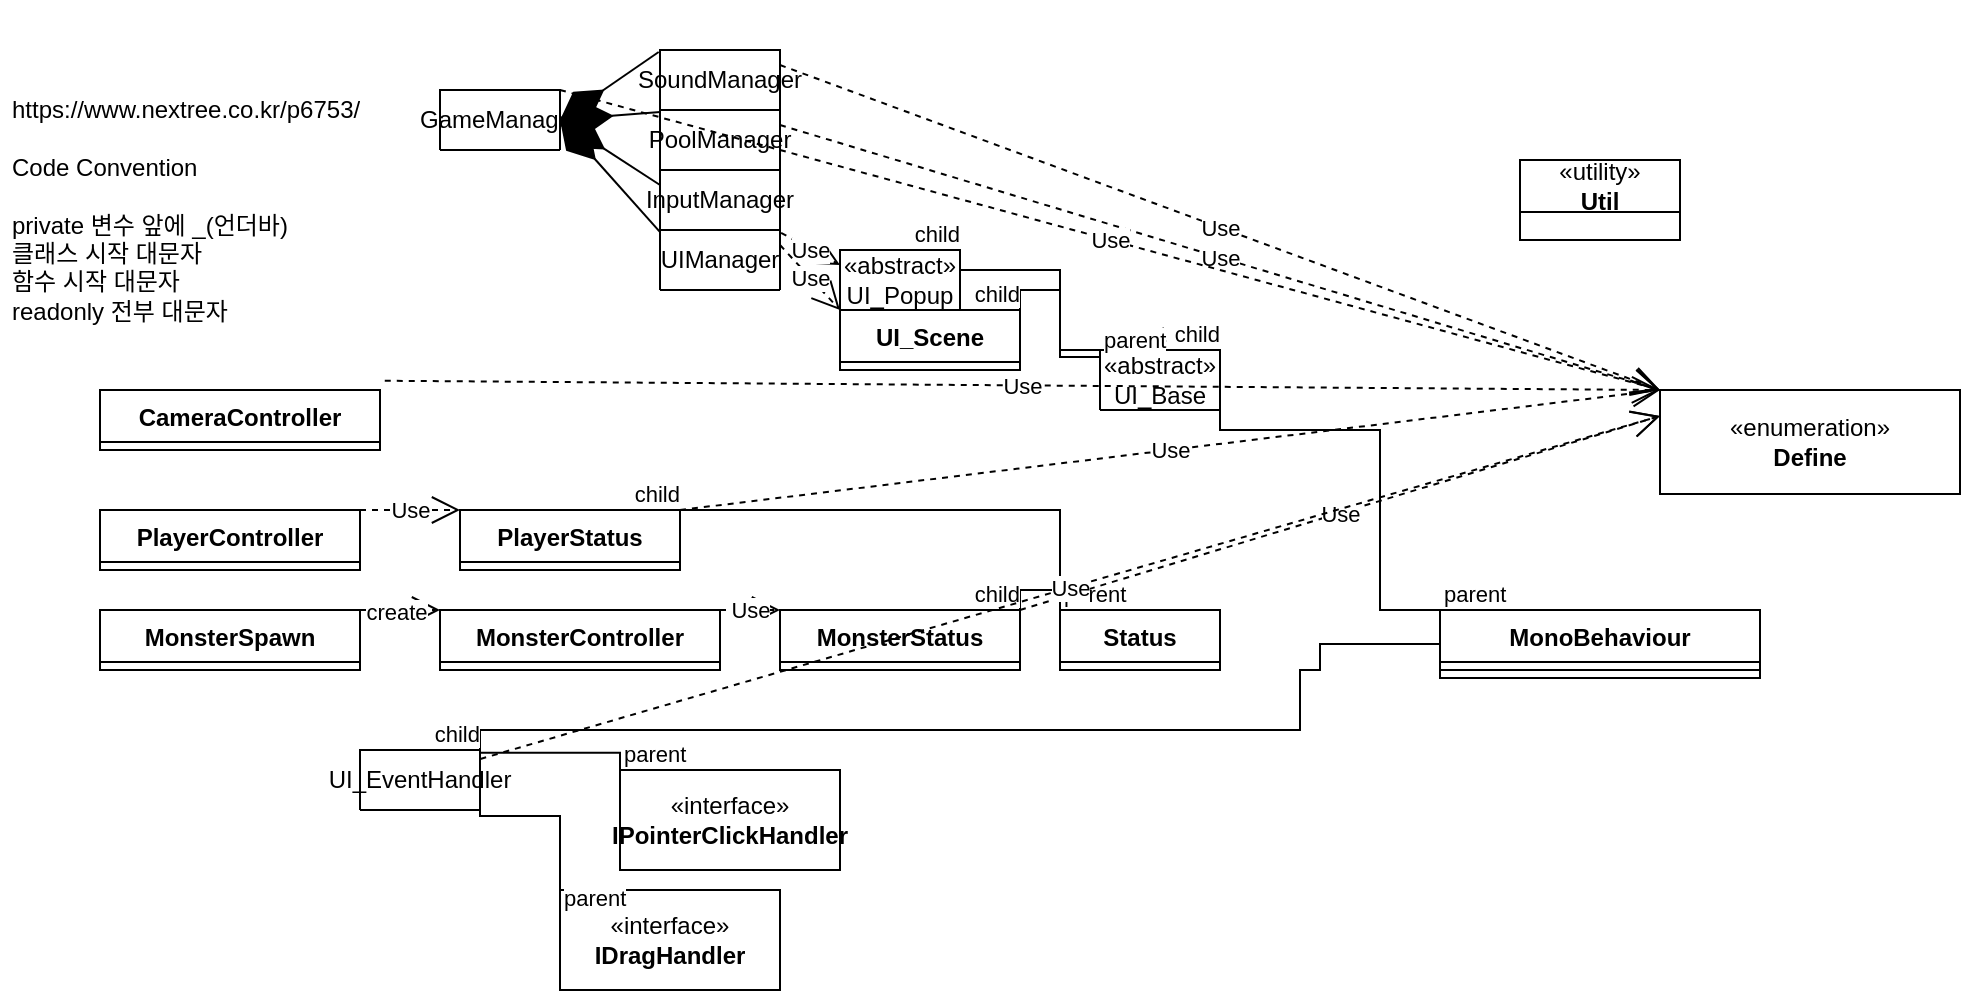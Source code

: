 <mxfile version="21.0.8" type="github" pages="3">
  <diagram id="C5RBs43oDa-KdzZeNtuy" name="클라이언트">
    <mxGraphModel dx="2260" dy="4108" grid="1" gridSize="10" guides="1" tooltips="1" connect="1" arrows="1" fold="1" page="1" pageScale="1" pageWidth="827" pageHeight="1169" math="0" shadow="0">
      <root>
        <mxCell id="WIyWlLk6GJQsqaUBKTNV-0" />
        <mxCell id="WIyWlLk6GJQsqaUBKTNV-1" parent="WIyWlLk6GJQsqaUBKTNV-0" />
        <mxCell id="4SLkQNdMUHOu_BhptTHL-6" value="GameManager" style="swimlane;fontStyle=0;childLayout=stackLayout;horizontal=1;startSize=30;horizontalStack=0;resizeParent=1;resizeParentMax=0;resizeLast=0;collapsible=1;marginBottom=0;whiteSpace=wrap;html=1;fontSize=12;" parent="WIyWlLk6GJQsqaUBKTNV-1" vertex="1" collapsed="1">
          <mxGeometry x="-10" y="-2380" width="60" height="30" as="geometry">
            <mxRectangle x="-10" y="-2380" width="230" height="209" as="alternateBounds" />
          </mxGeometry>
        </mxCell>
        <mxCell id="4SLkQNdMUHOu_BhptTHL-7" value="- _soundManager :&amp;nbsp;SoundManager" style="text;strokeColor=none;fillColor=none;align=left;verticalAlign=middle;spacingLeft=4;spacingRight=4;overflow=hidden;points=[[0,0.5],[1,0.5]];portConstraint=eastwest;rotatable=0;whiteSpace=wrap;html=1;" parent="4SLkQNdMUHOu_BhptTHL-6" vertex="1">
          <mxGeometry y="30" width="230" height="30" as="geometry" />
        </mxCell>
        <mxCell id="4SLkQNdMUHOu_BhptTHL-8" value="- _networkManager : NetworkManager&amp;nbsp;" style="text;strokeColor=none;fillColor=none;align=left;verticalAlign=middle;spacingLeft=4;spacingRight=4;overflow=hidden;points=[[0,0.5],[1,0.5]];portConstraint=eastwest;rotatable=0;whiteSpace=wrap;html=1;" parent="4SLkQNdMUHOu_BhptTHL-6" vertex="1">
          <mxGeometry y="60" width="230" height="30" as="geometry" />
        </mxCell>
        <mxCell id="D-X1XPnsn0CbnFRFVvRJ-8" value="- _poolManager : PoolManager&amp;nbsp;" style="text;strokeColor=none;fillColor=none;align=left;verticalAlign=middle;spacingLeft=4;spacingRight=4;overflow=hidden;points=[[0,0.5],[1,0.5]];portConstraint=eastwest;rotatable=0;whiteSpace=wrap;html=1;" parent="4SLkQNdMUHOu_BhptTHL-6" vertex="1">
          <mxGeometry y="90" width="230" height="30" as="geometry" />
        </mxCell>
        <mxCell id="4SLkQNdMUHOu_BhptTHL-13" value="- _inputManager :&amp;nbsp;InputManager" style="text;strokeColor=none;fillColor=none;align=left;verticalAlign=middle;spacingLeft=4;spacingRight=4;overflow=hidden;points=[[0,0.5],[1,0.5]];portConstraint=eastwest;rotatable=0;whiteSpace=wrap;html=1;" parent="4SLkQNdMUHOu_BhptTHL-6" vertex="1">
          <mxGeometry y="120" width="230" height="30" as="geometry" />
        </mxCell>
        <mxCell id="mGLiB4h3JhUgNFAnYOu--10" value="- _uiManager :&amp;nbsp;UIManager" style="text;strokeColor=none;fillColor=none;align=left;verticalAlign=middle;spacingLeft=4;spacingRight=4;overflow=hidden;points=[[0,0.5],[1,0.5]];portConstraint=eastwest;rotatable=0;whiteSpace=wrap;html=1;" parent="4SLkQNdMUHOu_BhptTHL-6" vertex="1">
          <mxGeometry y="150" width="230" height="30" as="geometry" />
        </mxCell>
        <mxCell id="mGLiB4h3JhUgNFAnYOu--11" value="- _objManager" style="text;strokeColor=none;fillColor=none;align=left;verticalAlign=middle;spacingLeft=4;spacingRight=4;overflow=hidden;points=[[0,0.5],[1,0.5]];portConstraint=eastwest;rotatable=0;whiteSpace=wrap;html=1;" parent="4SLkQNdMUHOu_BhptTHL-6" vertex="1">
          <mxGeometry y="180" width="230" height="29" as="geometry" />
        </mxCell>
        <mxCell id="4SLkQNdMUHOu_BhptTHL-14" value="SoundManager" style="swimlane;fontStyle=0;childLayout=stackLayout;horizontal=1;startSize=30;horizontalStack=0;resizeParent=1;resizeParentMax=0;resizeLast=0;collapsible=1;marginBottom=0;whiteSpace=wrap;html=1;fontSize=12;" parent="WIyWlLk6GJQsqaUBKTNV-1" vertex="1" collapsed="1">
          <mxGeometry x="100" y="-2400" width="60" height="30" as="geometry">
            <mxRectangle x="370" y="-2390" width="330" height="250" as="alternateBounds" />
          </mxGeometry>
        </mxCell>
        <mxCell id="4SLkQNdMUHOu_BhptTHL-18" value="- AudioSource[] _audioSources&amp;nbsp;" style="text;strokeColor=none;fillColor=none;align=left;verticalAlign=middle;spacingLeft=4;spacingRight=4;overflow=hidden;points=[[0,0.5],[1,0.5]];portConstraint=eastwest;rotatable=0;whiteSpace=wrap;html=1;" parent="4SLkQNdMUHOu_BhptTHL-14" vertex="1">
          <mxGeometry y="30" width="330" height="30" as="geometry" />
        </mxCell>
        <mxCell id="4SLkQNdMUHOu_BhptTHL-19" value="- Dictionary&amp;lt;string, AudioClip&amp;gt; _audioClips&amp;nbsp;" style="text;strokeColor=none;fillColor=none;align=left;verticalAlign=middle;spacingLeft=4;spacingRight=4;overflow=hidden;points=[[0,0.5],[1,0.5]];portConstraint=eastwest;rotatable=0;whiteSpace=wrap;html=1;" parent="4SLkQNdMUHOu_BhptTHL-14" vertex="1">
          <mxGeometry y="60" width="330" height="30" as="geometry" />
        </mxCell>
        <mxCell id="4SLkQNdMUHOu_BhptTHL-20" value="+ Init() : void" style="text;strokeColor=none;fillColor=none;align=left;verticalAlign=middle;spacingLeft=4;spacingRight=4;overflow=hidden;points=[[0,0.5],[1,0.5]];portConstraint=eastwest;rotatable=0;whiteSpace=wrap;html=1;" parent="4SLkQNdMUHOu_BhptTHL-14" vertex="1">
          <mxGeometry y="90" width="330" height="40" as="geometry" />
        </mxCell>
        <mxCell id="4SLkQNdMUHOu_BhptTHL-21" value="" style="endArrow=none;html=1;rounded=0;exitX=0.009;exitY=-0.01;exitDx=0;exitDy=0;exitPerimeter=0;entryX=0.991;entryY=0.015;entryDx=0;entryDy=0;entryPerimeter=0;" parent="4SLkQNdMUHOu_BhptTHL-14" source="4SLkQNdMUHOu_BhptTHL-20" target="4SLkQNdMUHOu_BhptTHL-20" edge="1">
          <mxGeometry width="50" height="50" relative="1" as="geometry">
            <mxPoint x="110" y="60" as="sourcePoint" />
            <mxPoint x="226" y="120" as="targetPoint" />
            <Array as="points" />
          </mxGeometry>
        </mxCell>
        <mxCell id="4SLkQNdMUHOu_BhptTHL-26" value="+ Play(string, Define.Sound , float) :void&amp;nbsp;" style="text;strokeColor=none;fillColor=none;align=left;verticalAlign=middle;spacingLeft=4;spacingRight=4;overflow=hidden;points=[[0,0.5],[1,0.5]];portConstraint=eastwest;rotatable=0;whiteSpace=wrap;html=1;" parent="4SLkQNdMUHOu_BhptTHL-14" vertex="1">
          <mxGeometry y="130" width="330" height="40" as="geometry" />
        </mxCell>
        <mxCell id="4SLkQNdMUHOu_BhptTHL-36" value="+ Play(AudioClip, Define.Sound type, float) : void&amp;nbsp;" style="text;strokeColor=none;fillColor=none;align=left;verticalAlign=middle;spacingLeft=4;spacingRight=4;overflow=hidden;points=[[0,0.5],[1,0.5]];portConstraint=eastwest;rotatable=0;whiteSpace=wrap;html=1;" parent="4SLkQNdMUHOu_BhptTHL-14" vertex="1">
          <mxGeometry y="170" width="330" height="40" as="geometry" />
        </mxCell>
        <mxCell id="7iNNCjcR42KBHL3_hYyn-1" value="- GetOrAddAudioClip(string, Define.Sound) : AudioClip&amp;nbsp;" style="text;strokeColor=none;fillColor=none;align=left;verticalAlign=middle;spacingLeft=4;spacingRight=4;overflow=hidden;points=[[0,0.5],[1,0.5]];portConstraint=eastwest;rotatable=0;whiteSpace=wrap;html=1;" parent="4SLkQNdMUHOu_BhptTHL-14" vertex="1">
          <mxGeometry y="210" width="330" height="40" as="geometry" />
        </mxCell>
        <mxCell id="mGLiB4h3JhUgNFAnYOu--1" value="InputManager" style="swimlane;fontStyle=0;childLayout=stackLayout;horizontal=1;startSize=30;horizontalStack=0;resizeParent=1;resizeParentMax=0;resizeLast=0;collapsible=1;marginBottom=0;whiteSpace=wrap;html=1;fontSize=12;" parent="WIyWlLk6GJQsqaUBKTNV-1" vertex="1" collapsed="1">
          <mxGeometry x="100" y="-2340" width="60" height="30" as="geometry">
            <mxRectangle x="490" y="-2350" width="370" height="210" as="alternateBounds" />
          </mxGeometry>
        </mxCell>
        <mxCell id="mGLiB4h3JhUgNFAnYOu--2" value="&lt;div&gt;- _pressed : pressed&lt;/div&gt;" style="text;strokeColor=none;fillColor=none;align=left;verticalAlign=middle;spacingLeft=4;spacingRight=4;overflow=hidden;points=[[0,0.5],[1,0.5]];portConstraint=eastwest;rotatable=0;whiteSpace=wrap;html=1;" parent="mGLiB4h3JhUgNFAnYOu--1" vertex="1">
          <mxGeometry y="30" width="370" height="30" as="geometry" />
        </mxCell>
        <mxCell id="mGLiB4h3JhUgNFAnYOu--12" value="&lt;div&gt;- _pressedTime : float&lt;/div&gt;" style="text;strokeColor=none;fillColor=none;align=left;verticalAlign=middle;spacingLeft=4;spacingRight=4;overflow=hidden;points=[[0,0.5],[1,0.5]];portConstraint=eastwest;rotatable=0;whiteSpace=wrap;html=1;" parent="mGLiB4h3JhUgNFAnYOu--1" vertex="1">
          <mxGeometry y="60" width="370" height="30" as="geometry" />
        </mxCell>
        <mxCell id="mGLiB4h3JhUgNFAnYOu--5" value="+ MouseAction :&amp;nbsp; Action&amp;nbsp;" style="text;strokeColor=none;fillColor=none;align=left;verticalAlign=middle;spacingLeft=4;spacingRight=4;overflow=hidden;points=[[0,0.5],[1,0.5]];portConstraint=eastwest;rotatable=0;whiteSpace=wrap;html=1;" parent="mGLiB4h3JhUgNFAnYOu--1" vertex="1">
          <mxGeometry y="90" width="370" height="40" as="geometry" />
        </mxCell>
        <mxCell id="mGLiB4h3JhUgNFAnYOu--6" value="" style="endArrow=none;html=1;rounded=0;exitX=0.009;exitY=-0.01;exitDx=0;exitDy=0;exitPerimeter=0;entryX=0.991;entryY=0.015;entryDx=0;entryDy=0;entryPerimeter=0;" parent="mGLiB4h3JhUgNFAnYOu--1" source="mGLiB4h3JhUgNFAnYOu--5" target="mGLiB4h3JhUgNFAnYOu--5" edge="1">
          <mxGeometry width="50" height="50" relative="1" as="geometry">
            <mxPoint x="110" y="60" as="sourcePoint" />
            <mxPoint x="226" y="120" as="targetPoint" />
            <Array as="points" />
          </mxGeometry>
        </mxCell>
        <mxCell id="mGLiB4h3JhUgNFAnYOu--7" value="+ OnUpdate() : void" style="text;strokeColor=none;fillColor=none;align=left;verticalAlign=middle;spacingLeft=4;spacingRight=4;overflow=hidden;points=[[0,0.5],[1,0.5]];portConstraint=eastwest;rotatable=0;whiteSpace=wrap;html=1;" parent="mGLiB4h3JhUgNFAnYOu--1" vertex="1">
          <mxGeometry y="130" width="370" height="40" as="geometry" />
        </mxCell>
        <mxCell id="mGLiB4h3JhUgNFAnYOu--8" value="+ Clear() : void&amp;nbsp;" style="text;strokeColor=none;fillColor=none;align=left;verticalAlign=middle;spacingLeft=4;spacingRight=4;overflow=hidden;points=[[0,0.5],[1,0.5]];portConstraint=eastwest;rotatable=0;whiteSpace=wrap;html=1;" parent="mGLiB4h3JhUgNFAnYOu--1" vertex="1">
          <mxGeometry y="170" width="370" height="40" as="geometry" />
        </mxCell>
        <mxCell id="mGLiB4h3JhUgNFAnYOu--23" value="UIManager" style="swimlane;fontStyle=0;childLayout=stackLayout;horizontal=1;startSize=30;horizontalStack=0;resizeParent=1;resizeParentMax=0;resizeLast=0;collapsible=1;marginBottom=0;whiteSpace=wrap;html=1;fontSize=12;" parent="WIyWlLk6GJQsqaUBKTNV-1" vertex="1" collapsed="1">
          <mxGeometry x="100" y="-2310" width="60" height="30" as="geometry">
            <mxRectangle x="310" y="-2268" width="530" height="490" as="alternateBounds" />
          </mxGeometry>
        </mxCell>
        <mxCell id="mGLiB4h3JhUgNFAnYOu--24" value="&lt;div&gt;&lt;/div&gt;- popupStack : Stack&amp;lt;UI_Popup&amp;gt;" style="text;strokeColor=none;fillColor=none;align=left;verticalAlign=middle;spacingLeft=4;spacingRight=4;overflow=hidden;points=[[0,0.5],[1,0.5]];portConstraint=eastwest;rotatable=0;whiteSpace=wrap;html=1;" parent="mGLiB4h3JhUgNFAnYOu--23" vertex="1">
          <mxGeometry y="30" width="530" height="30" as="geometry" />
        </mxCell>
        <mxCell id="mGLiB4h3JhUgNFAnYOu--25" value="-&amp;nbsp;_sceneUI : UI_Scene" style="text;strokeColor=none;fillColor=none;align=left;verticalAlign=middle;spacingLeft=4;spacingRight=4;overflow=hidden;points=[[0,0.5],[1,0.5]];portConstraint=eastwest;rotatable=0;whiteSpace=wrap;html=1;" parent="mGLiB4h3JhUgNFAnYOu--23" vertex="1">
          <mxGeometry y="60" width="530" height="30" as="geometry" />
        </mxCell>
        <mxCell id="mGLiB4h3JhUgNFAnYOu--28" value="" style="endArrow=none;html=1;rounded=0;exitX=0.009;exitY=-0.01;exitDx=0;exitDy=0;exitPerimeter=0;entryX=0.991;entryY=0.015;entryDx=0;entryDy=0;entryPerimeter=0;" parent="mGLiB4h3JhUgNFAnYOu--23" source="mGLiB4h3JhUgNFAnYOu--27" target="mGLiB4h3JhUgNFAnYOu--27" edge="1">
          <mxGeometry width="50" height="50" relative="1" as="geometry">
            <mxPoint x="110" y="60" as="sourcePoint" />
            <mxPoint x="226" y="120" as="targetPoint" />
            <Array as="points" />
          </mxGeometry>
        </mxCell>
        <mxCell id="mGLiB4h3JhUgNFAnYOu--27" value="+ Root() : GameObject&amp;nbsp;" style="text;strokeColor=none;fillColor=none;align=left;verticalAlign=middle;spacingLeft=4;spacingRight=4;overflow=hidden;points=[[0,0.5],[1,0.5]];portConstraint=eastwest;rotatable=0;whiteSpace=wrap;html=1;" parent="mGLiB4h3JhUgNFAnYOu--23" vertex="1">
          <mxGeometry y="90" width="530" height="40" as="geometry" />
        </mxCell>
        <mxCell id="mGLiB4h3JhUgNFAnYOu--29" value="+ SetCanvas(GameObject, bool) : void&amp;nbsp;" style="text;strokeColor=none;fillColor=none;align=left;verticalAlign=middle;spacingLeft=4;spacingRight=4;overflow=hidden;points=[[0,0.5],[1,0.5]];portConstraint=eastwest;rotatable=0;whiteSpace=wrap;html=1;" parent="mGLiB4h3JhUgNFAnYOu--23" vertex="1">
          <mxGeometry y="130" width="530" height="40" as="geometry" />
        </mxCell>
        <mxCell id="mGLiB4h3JhUgNFAnYOu--31" value="&lt;div&gt;+ MakeWorldSpaceUI&amp;lt;T&amp;gt;(Transform, string) : T&lt;/div&gt;&lt;div&gt; &lt;/div&gt;" style="text;strokeColor=none;fillColor=none;align=left;verticalAlign=middle;spacingLeft=4;spacingRight=4;overflow=hidden;points=[[0,0.5],[1,0.5]];portConstraint=eastwest;rotatable=0;whiteSpace=wrap;html=1;" parent="mGLiB4h3JhUgNFAnYOu--23" vertex="1">
          <mxGeometry y="170" width="530" height="40" as="geometry" />
        </mxCell>
        <mxCell id="mGLiB4h3JhUgNFAnYOu--32" value="&lt;div&gt;+ MakeSubItem&amp;lt;T&amp;gt;(Transform, string name) : T&lt;/div&gt;&lt;div&gt; &lt;/div&gt;" style="text;strokeColor=none;fillColor=none;align=left;verticalAlign=middle;spacingLeft=4;spacingRight=4;overflow=hidden;points=[[0,0.5],[1,0.5]];portConstraint=eastwest;rotatable=0;whiteSpace=wrap;html=1;" parent="mGLiB4h3JhUgNFAnYOu--23" vertex="1">
          <mxGeometry y="210" width="530" height="40" as="geometry" />
        </mxCell>
        <mxCell id="mGLiB4h3JhUgNFAnYOu--33" value="&lt;div&gt;+ ShowSceneUI&amp;lt;T&amp;gt;(string) : T&lt;/div&gt;&lt;div&gt; &lt;/div&gt;" style="text;strokeColor=none;fillColor=none;align=left;verticalAlign=middle;spacingLeft=4;spacingRight=4;overflow=hidden;points=[[0,0.5],[1,0.5]];portConstraint=eastwest;rotatable=0;whiteSpace=wrap;html=1;" parent="mGLiB4h3JhUgNFAnYOu--23" vertex="1">
          <mxGeometry y="250" width="530" height="40" as="geometry" />
        </mxCell>
        <mxCell id="mGLiB4h3JhUgNFAnYOu--34" value="&lt;div&gt;+ ShowPopupUI&amp;lt;T&amp;gt;(string) :T&lt;/div&gt;&lt;div&gt; &lt;/div&gt;" style="text;strokeColor=none;fillColor=none;align=left;verticalAlign=middle;spacingLeft=4;spacingRight=4;overflow=hidden;points=[[0,0.5],[1,0.5]];portConstraint=eastwest;rotatable=0;whiteSpace=wrap;html=1;" parent="mGLiB4h3JhUgNFAnYOu--23" vertex="1">
          <mxGeometry y="290" width="530" height="40" as="geometry" />
        </mxCell>
        <mxCell id="mGLiB4h3JhUgNFAnYOu--35" value="&lt;div&gt;+ ClosePopupUI(UI_Popup) : void&lt;/div&gt;&lt;div&gt; &lt;/div&gt;" style="text;strokeColor=none;fillColor=none;align=left;verticalAlign=middle;spacingLeft=4;spacingRight=4;overflow=hidden;points=[[0,0.5],[1,0.5]];portConstraint=eastwest;rotatable=0;whiteSpace=wrap;html=1;" parent="mGLiB4h3JhUgNFAnYOu--23" vertex="1">
          <mxGeometry y="330" width="530" height="40" as="geometry" />
        </mxCell>
        <mxCell id="mGLiB4h3JhUgNFAnYOu--36" value="&lt;div&gt;+ ClosePopupUI() : void&lt;/div&gt;&lt;div&gt; &lt;/div&gt;" style="text;strokeColor=none;fillColor=none;align=left;verticalAlign=middle;spacingLeft=4;spacingRight=4;overflow=hidden;points=[[0,0.5],[1,0.5]];portConstraint=eastwest;rotatable=0;whiteSpace=wrap;html=1;" parent="mGLiB4h3JhUgNFAnYOu--23" vertex="1">
          <mxGeometry y="370" width="530" height="40" as="geometry" />
        </mxCell>
        <mxCell id="mGLiB4h3JhUgNFAnYOu--37" value="&lt;div&gt;+ CloseAllPopupUI() : void&lt;/div&gt;&lt;div&gt; &lt;/div&gt;" style="text;strokeColor=none;fillColor=none;align=left;verticalAlign=middle;spacingLeft=4;spacingRight=4;overflow=hidden;points=[[0,0.5],[1,0.5]];portConstraint=eastwest;rotatable=0;whiteSpace=wrap;html=1;" parent="mGLiB4h3JhUgNFAnYOu--23" vertex="1">
          <mxGeometry y="410" width="530" height="40" as="geometry" />
        </mxCell>
        <mxCell id="mGLiB4h3JhUgNFAnYOu--38" value="&lt;div&gt;+ Clear() :void&lt;/div&gt;&lt;div&gt; &lt;/div&gt;" style="text;strokeColor=none;fillColor=none;align=left;verticalAlign=middle;spacingLeft=4;spacingRight=4;overflow=hidden;points=[[0,0.5],[1,0.5]];portConstraint=eastwest;rotatable=0;whiteSpace=wrap;html=1;" parent="mGLiB4h3JhUgNFAnYOu--23" vertex="1">
          <mxGeometry y="450" width="530" height="40" as="geometry" />
        </mxCell>
        <mxCell id="4SLkQNdMUHOu_BhptTHL-46" value="PoolManager" style="swimlane;fontStyle=0;childLayout=stackLayout;horizontal=1;startSize=30;horizontalStack=0;resizeParent=1;resizeParentMax=0;resizeLast=0;collapsible=1;marginBottom=0;whiteSpace=wrap;html=1;fontSize=12;" parent="WIyWlLk6GJQsqaUBKTNV-1" vertex="1" collapsed="1">
          <mxGeometry x="100" y="-2370" width="60" height="30" as="geometry">
            <mxRectangle x="810" y="-2630" width="370" height="250" as="alternateBounds" />
          </mxGeometry>
        </mxCell>
        <mxCell id="4SLkQNdMUHOu_BhptTHL-47" value="- poolStack : Stack&amp;lt;MonsterController&amp;gt;&lt;div&gt;&lt;/div&gt;" style="text;strokeColor=none;fillColor=none;align=left;verticalAlign=middle;spacingLeft=4;spacingRight=4;overflow=hidden;points=[[0,0.5],[1,0.5]];portConstraint=eastwest;rotatable=0;whiteSpace=wrap;html=1;" parent="4SLkQNdMUHOu_BhptTHL-46" vertex="1">
          <mxGeometry y="30" width="370" height="30" as="geometry" />
        </mxCell>
        <mxCell id="D-X1XPnsn0CbnFRFVvRJ-6" value="- _root : Transform&lt;div&gt;&lt;/div&gt;" style="text;strokeColor=none;fillColor=none;align=left;verticalAlign=middle;spacingLeft=4;spacingRight=4;overflow=hidden;points=[[0,0.5],[1,0.5]];portConstraint=eastwest;rotatable=0;whiteSpace=wrap;html=1;" parent="4SLkQNdMUHOu_BhptTHL-46" vertex="1">
          <mxGeometry y="60" width="370" height="30" as="geometry" />
        </mxCell>
        <mxCell id="4SLkQNdMUHOu_BhptTHL-50" value="+ init() : void" style="text;strokeColor=none;fillColor=none;align=left;verticalAlign=middle;spacingLeft=4;spacingRight=4;overflow=hidden;points=[[0,0.5],[1,0.5]];portConstraint=eastwest;rotatable=0;whiteSpace=wrap;html=1;" parent="4SLkQNdMUHOu_BhptTHL-46" vertex="1">
          <mxGeometry y="90" width="370" height="40" as="geometry" />
        </mxCell>
        <mxCell id="4SLkQNdMUHOu_BhptTHL-51" value="" style="endArrow=none;html=1;rounded=0;exitX=0.009;exitY=-0.01;exitDx=0;exitDy=0;exitPerimeter=0;entryX=0.991;entryY=0.015;entryDx=0;entryDy=0;entryPerimeter=0;" parent="4SLkQNdMUHOu_BhptTHL-46" source="4SLkQNdMUHOu_BhptTHL-50" target="4SLkQNdMUHOu_BhptTHL-50" edge="1">
          <mxGeometry width="50" height="50" relative="1" as="geometry">
            <mxPoint x="110" y="60" as="sourcePoint" />
            <mxPoint x="226" y="120" as="targetPoint" />
            <Array as="points" />
          </mxGeometry>
        </mxCell>
        <mxCell id="4SLkQNdMUHOu_BhptTHL-52" value="- Create() : MonsterController" style="text;strokeColor=none;fillColor=none;align=left;verticalAlign=middle;spacingLeft=4;spacingRight=4;overflow=hidden;points=[[0,0.5],[1,0.5]];portConstraint=eastwest;rotatable=0;whiteSpace=wrap;html=1;" parent="4SLkQNdMUHOu_BhptTHL-46" vertex="1">
          <mxGeometry y="130" width="370" height="40" as="geometry" />
        </mxCell>
        <mxCell id="4SLkQNdMUHOu_BhptTHL-53" value="+ Push(Poolable) : void" style="text;strokeColor=none;fillColor=none;align=left;verticalAlign=middle;spacingLeft=4;spacingRight=4;overflow=hidden;points=[[0,0.5],[1,0.5]];portConstraint=eastwest;rotatable=0;whiteSpace=wrap;html=1;" parent="4SLkQNdMUHOu_BhptTHL-46" vertex="1">
          <mxGeometry y="170" width="370" height="40" as="geometry" />
        </mxCell>
        <mxCell id="7iNNCjcR42KBHL3_hYyn-22" value="+ Pop(Transform) : MonsterController" style="text;strokeColor=none;fillColor=none;align=left;verticalAlign=middle;spacingLeft=4;spacingRight=4;overflow=hidden;points=[[0,0.5],[1,0.5]];portConstraint=eastwest;rotatable=0;whiteSpace=wrap;html=1;" parent="4SLkQNdMUHOu_BhptTHL-46" vertex="1">
          <mxGeometry y="210" width="370" height="40" as="geometry" />
        </mxCell>
        <mxCell id="mGLiB4h3JhUgNFAnYOu--64" value="CameraController" style="swimlane;fontStyle=1;align=center;verticalAlign=top;childLayout=stackLayout;horizontal=1;startSize=26;horizontalStack=0;resizeParent=1;resizeParentMax=0;resizeLast=0;collapsible=1;marginBottom=0;whiteSpace=wrap;html=1;" parent="WIyWlLk6GJQsqaUBKTNV-1" vertex="1" collapsed="1">
          <mxGeometry x="-180" y="-2230" width="140" height="30" as="geometry">
            <mxRectangle x="430" y="-2230" width="250" height="138" as="alternateBounds" />
          </mxGeometry>
        </mxCell>
        <mxCell id="mGLiB4h3JhUgNFAnYOu--65" value="- _mode : Define.CameraMode" style="text;strokeColor=none;fillColor=none;align=left;verticalAlign=top;spacingLeft=4;spacingRight=4;overflow=hidden;rotatable=0;points=[[0,0.5],[1,0.5]];portConstraint=eastwest;whiteSpace=wrap;html=1;" parent="mGLiB4h3JhUgNFAnYOu--64" vertex="1">
          <mxGeometry y="26" width="250" height="26" as="geometry" />
        </mxCell>
        <mxCell id="7iNNCjcR42KBHL3_hYyn-148" value="-&amp;nbsp;_delta : Vector3" style="text;strokeColor=none;fillColor=none;align=left;verticalAlign=top;spacingLeft=4;spacingRight=4;overflow=hidden;rotatable=0;points=[[0,0.5],[1,0.5]];portConstraint=eastwest;whiteSpace=wrap;html=1;" parent="mGLiB4h3JhUgNFAnYOu--64" vertex="1">
          <mxGeometry y="52" width="250" height="26" as="geometry" />
        </mxCell>
        <mxCell id="7iNNCjcR42KBHL3_hYyn-149" value="- _player : GameObject // 시점 고정인가?" style="text;strokeColor=none;fillColor=none;align=left;verticalAlign=top;spacingLeft=4;spacingRight=4;overflow=hidden;rotatable=0;points=[[0,0.5],[1,0.5]];portConstraint=eastwest;whiteSpace=wrap;html=1;" parent="mGLiB4h3JhUgNFAnYOu--64" vertex="1">
          <mxGeometry y="78" width="250" height="26" as="geometry" />
        </mxCell>
        <mxCell id="mGLiB4h3JhUgNFAnYOu--66" value="" style="line;strokeWidth=1;fillColor=none;align=left;verticalAlign=middle;spacingTop=-1;spacingLeft=3;spacingRight=3;rotatable=0;labelPosition=right;points=[];portConstraint=eastwest;strokeColor=inherit;" parent="mGLiB4h3JhUgNFAnYOu--64" vertex="1">
          <mxGeometry y="104" width="250" height="8" as="geometry" />
        </mxCell>
        <mxCell id="mGLiB4h3JhUgNFAnYOu--67" value="+ method(type): type" style="text;strokeColor=none;fillColor=none;align=left;verticalAlign=top;spacingLeft=4;spacingRight=4;overflow=hidden;rotatable=0;points=[[0,0.5],[1,0.5]];portConstraint=eastwest;whiteSpace=wrap;html=1;" parent="mGLiB4h3JhUgNFAnYOu--64" vertex="1">
          <mxGeometry y="112" width="250" height="26" as="geometry" />
        </mxCell>
        <mxCell id="7iNNCjcR42KBHL3_hYyn-0" value="https://www.nextree.co.kr/p6753/&lt;br&gt;&lt;br&gt;Code Convention&amp;nbsp;&lt;br&gt;&lt;br&gt;private 변수 앞에 _(언더바)&lt;br&gt;클래스 시작 대문자&lt;br&gt;함수 시작 대문자&lt;br&gt;readonly 전부 대문자&amp;nbsp;&lt;br&gt;" style="text;strokeColor=none;fillColor=none;align=left;verticalAlign=middle;spacingLeft=4;spacingRight=4;overflow=hidden;points=[[0,0.5],[1,0.5]];portConstraint=eastwest;rotatable=0;whiteSpace=wrap;html=1;" parent="WIyWlLk6GJQsqaUBKTNV-1" vertex="1">
          <mxGeometry x="-230" y="-2380" width="200" height="120" as="geometry" />
        </mxCell>
        <mxCell id="7iNNCjcR42KBHL3_hYyn-11" value="" style="endArrow=diamondThin;endFill=1;endSize=24;html=1;rounded=0;entryX=1;entryY=0.5;entryDx=0;entryDy=0;exitX=-0.011;exitY=0.034;exitDx=0;exitDy=0;exitPerimeter=0;" parent="WIyWlLk6GJQsqaUBKTNV-1" source="4SLkQNdMUHOu_BhptTHL-14" target="4SLkQNdMUHOu_BhptTHL-7" edge="1">
          <mxGeometry width="160" relative="1" as="geometry">
            <mxPoint x="350" y="-2160" as="sourcePoint" />
            <mxPoint x="510" y="-2160" as="targetPoint" />
          </mxGeometry>
        </mxCell>
        <mxCell id="7iNNCjcR42KBHL3_hYyn-14" value="" style="endArrow=diamondThin;endFill=1;endSize=24;html=1;rounded=0;entryX=1;entryY=0.5;entryDx=0;entryDy=0;exitX=0;exitY=0.25;exitDx=0;exitDy=0;" parent="WIyWlLk6GJQsqaUBKTNV-1" source="mGLiB4h3JhUgNFAnYOu--1" target="4SLkQNdMUHOu_BhptTHL-13" edge="1">
          <mxGeometry width="160" relative="1" as="geometry">
            <mxPoint x="396" y="-2351" as="sourcePoint" />
            <mxPoint x="270" y="-2185" as="targetPoint" />
          </mxGeometry>
        </mxCell>
        <mxCell id="7iNNCjcR42KBHL3_hYyn-15" value="" style="endArrow=diamondThin;endFill=1;endSize=24;html=1;rounded=0;entryX=1;entryY=0.5;entryDx=0;entryDy=0;exitX=-0.001;exitY=0.031;exitDx=0;exitDy=0;exitPerimeter=0;" parent="WIyWlLk6GJQsqaUBKTNV-1" source="mGLiB4h3JhUgNFAnYOu--23" target="mGLiB4h3JhUgNFAnYOu--10" edge="1">
          <mxGeometry width="160" relative="1" as="geometry">
            <mxPoint x="380" y="-2030" as="sourcePoint" />
            <mxPoint x="280" y="-2175" as="targetPoint" />
          </mxGeometry>
        </mxCell>
        <mxCell id="7iNNCjcR42KBHL3_hYyn-31" value="«abstract»&lt;br&gt;UI_Popup" style="swimlane;fontStyle=0;childLayout=stackLayout;horizontal=1;startSize=30;horizontalStack=0;resizeParent=1;resizeParentMax=0;resizeLast=0;collapsible=1;marginBottom=0;whiteSpace=wrap;html=1;fontSize=12;" parent="WIyWlLk6GJQsqaUBKTNV-1" vertex="1" collapsed="1">
          <mxGeometry x="190" y="-2300" width="60" height="30" as="geometry">
            <mxRectangle x="930" y="-2150" width="530" height="490" as="alternateBounds" />
          </mxGeometry>
        </mxCell>
        <mxCell id="7iNNCjcR42KBHL3_hYyn-32" value="&lt;div&gt;&lt;/div&gt;- popupStack : Stack&amp;lt;UI_Popup&amp;gt;" style="text;strokeColor=none;fillColor=none;align=left;verticalAlign=middle;spacingLeft=4;spacingRight=4;overflow=hidden;points=[[0,0.5],[1,0.5]];portConstraint=eastwest;rotatable=0;whiteSpace=wrap;html=1;" parent="7iNNCjcR42KBHL3_hYyn-31" vertex="1">
          <mxGeometry y="30" width="530" height="30" as="geometry" />
        </mxCell>
        <mxCell id="7iNNCjcR42KBHL3_hYyn-33" value="-&amp;nbsp;_sceneUI : UI_Scene" style="text;strokeColor=none;fillColor=none;align=left;verticalAlign=middle;spacingLeft=4;spacingRight=4;overflow=hidden;points=[[0,0.5],[1,0.5]];portConstraint=eastwest;rotatable=0;whiteSpace=wrap;html=1;" parent="7iNNCjcR42KBHL3_hYyn-31" vertex="1">
          <mxGeometry y="60" width="530" height="30" as="geometry" />
        </mxCell>
        <mxCell id="7iNNCjcR42KBHL3_hYyn-34" value="" style="endArrow=none;html=1;rounded=0;exitX=0.009;exitY=-0.01;exitDx=0;exitDy=0;exitPerimeter=0;entryX=0.991;entryY=0.015;entryDx=0;entryDy=0;entryPerimeter=0;" parent="7iNNCjcR42KBHL3_hYyn-31" source="7iNNCjcR42KBHL3_hYyn-35" target="7iNNCjcR42KBHL3_hYyn-35" edge="1">
          <mxGeometry width="50" height="50" relative="1" as="geometry">
            <mxPoint x="110" y="60" as="sourcePoint" />
            <mxPoint x="226" y="120" as="targetPoint" />
            <Array as="points" />
          </mxGeometry>
        </mxCell>
        <mxCell id="7iNNCjcR42KBHL3_hYyn-35" value="+ Root() : GameObject&amp;nbsp;" style="text;strokeColor=none;fillColor=none;align=left;verticalAlign=middle;spacingLeft=4;spacingRight=4;overflow=hidden;points=[[0,0.5],[1,0.5]];portConstraint=eastwest;rotatable=0;whiteSpace=wrap;html=1;" parent="7iNNCjcR42KBHL3_hYyn-31" vertex="1">
          <mxGeometry y="90" width="530" height="40" as="geometry" />
        </mxCell>
        <mxCell id="7iNNCjcR42KBHL3_hYyn-36" value="+ SetCanvas(GameObject, bool) : void&amp;nbsp;" style="text;strokeColor=none;fillColor=none;align=left;verticalAlign=middle;spacingLeft=4;spacingRight=4;overflow=hidden;points=[[0,0.5],[1,0.5]];portConstraint=eastwest;rotatable=0;whiteSpace=wrap;html=1;" parent="7iNNCjcR42KBHL3_hYyn-31" vertex="1">
          <mxGeometry y="130" width="530" height="40" as="geometry" />
        </mxCell>
        <mxCell id="7iNNCjcR42KBHL3_hYyn-37" value="&lt;div&gt;+ MakeWorldSpaceUI&amp;lt;T&amp;gt;(Transform, string) : T&lt;/div&gt;&lt;div&gt; &lt;/div&gt;" style="text;strokeColor=none;fillColor=none;align=left;verticalAlign=middle;spacingLeft=4;spacingRight=4;overflow=hidden;points=[[0,0.5],[1,0.5]];portConstraint=eastwest;rotatable=0;whiteSpace=wrap;html=1;" parent="7iNNCjcR42KBHL3_hYyn-31" vertex="1">
          <mxGeometry y="170" width="530" height="40" as="geometry" />
        </mxCell>
        <mxCell id="7iNNCjcR42KBHL3_hYyn-38" value="&lt;div&gt;+ MakeSubItem&amp;lt;T&amp;gt;(Transform, string name) : T&lt;/div&gt;&lt;div&gt; &lt;/div&gt;" style="text;strokeColor=none;fillColor=none;align=left;verticalAlign=middle;spacingLeft=4;spacingRight=4;overflow=hidden;points=[[0,0.5],[1,0.5]];portConstraint=eastwest;rotatable=0;whiteSpace=wrap;html=1;" parent="7iNNCjcR42KBHL3_hYyn-31" vertex="1">
          <mxGeometry y="210" width="530" height="40" as="geometry" />
        </mxCell>
        <mxCell id="7iNNCjcR42KBHL3_hYyn-39" value="&lt;div&gt;+ ShowSceneUI&amp;lt;T&amp;gt;(string) : T&lt;/div&gt;&lt;div&gt; &lt;/div&gt;" style="text;strokeColor=none;fillColor=none;align=left;verticalAlign=middle;spacingLeft=4;spacingRight=4;overflow=hidden;points=[[0,0.5],[1,0.5]];portConstraint=eastwest;rotatable=0;whiteSpace=wrap;html=1;" parent="7iNNCjcR42KBHL3_hYyn-31" vertex="1">
          <mxGeometry y="250" width="530" height="40" as="geometry" />
        </mxCell>
        <mxCell id="7iNNCjcR42KBHL3_hYyn-40" value="&lt;div&gt;+ ShowPopupUI&amp;lt;T&amp;gt;(string) :T&lt;/div&gt;&lt;div&gt; &lt;/div&gt;" style="text;strokeColor=none;fillColor=none;align=left;verticalAlign=middle;spacingLeft=4;spacingRight=4;overflow=hidden;points=[[0,0.5],[1,0.5]];portConstraint=eastwest;rotatable=0;whiteSpace=wrap;html=1;" parent="7iNNCjcR42KBHL3_hYyn-31" vertex="1">
          <mxGeometry y="290" width="530" height="40" as="geometry" />
        </mxCell>
        <mxCell id="7iNNCjcR42KBHL3_hYyn-41" value="&lt;div&gt;+ ClosePopupUI(UI_Popup) : void&lt;/div&gt;&lt;div&gt; &lt;/div&gt;" style="text;strokeColor=none;fillColor=none;align=left;verticalAlign=middle;spacingLeft=4;spacingRight=4;overflow=hidden;points=[[0,0.5],[1,0.5]];portConstraint=eastwest;rotatable=0;whiteSpace=wrap;html=1;" parent="7iNNCjcR42KBHL3_hYyn-31" vertex="1">
          <mxGeometry y="330" width="530" height="40" as="geometry" />
        </mxCell>
        <mxCell id="7iNNCjcR42KBHL3_hYyn-42" value="&lt;div&gt;+ ClosePopupUI() : void&lt;/div&gt;&lt;div&gt; &lt;/div&gt;" style="text;strokeColor=none;fillColor=none;align=left;verticalAlign=middle;spacingLeft=4;spacingRight=4;overflow=hidden;points=[[0,0.5],[1,0.5]];portConstraint=eastwest;rotatable=0;whiteSpace=wrap;html=1;" parent="7iNNCjcR42KBHL3_hYyn-31" vertex="1">
          <mxGeometry y="370" width="530" height="40" as="geometry" />
        </mxCell>
        <mxCell id="7iNNCjcR42KBHL3_hYyn-43" value="&lt;div&gt;+ CloseAllPopupUI() : void&lt;/div&gt;&lt;div&gt; &lt;/div&gt;" style="text;strokeColor=none;fillColor=none;align=left;verticalAlign=middle;spacingLeft=4;spacingRight=4;overflow=hidden;points=[[0,0.5],[1,0.5]];portConstraint=eastwest;rotatable=0;whiteSpace=wrap;html=1;" parent="7iNNCjcR42KBHL3_hYyn-31" vertex="1">
          <mxGeometry y="410" width="530" height="40" as="geometry" />
        </mxCell>
        <mxCell id="7iNNCjcR42KBHL3_hYyn-44" value="&lt;div&gt;+ Clear() :void&lt;/div&gt;&lt;div&gt; &lt;/div&gt;" style="text;strokeColor=none;fillColor=none;align=left;verticalAlign=middle;spacingLeft=4;spacingRight=4;overflow=hidden;points=[[0,0.5],[1,0.5]];portConstraint=eastwest;rotatable=0;whiteSpace=wrap;html=1;" parent="7iNNCjcR42KBHL3_hYyn-31" vertex="1">
          <mxGeometry y="450" width="530" height="40" as="geometry" />
        </mxCell>
        <mxCell id="7iNNCjcR42KBHL3_hYyn-46" value="«abstract»&lt;br&gt;UI_Base" style="swimlane;fontStyle=0;childLayout=stackLayout;horizontal=1;startSize=30;horizontalStack=0;resizeParent=1;resizeParentMax=0;resizeLast=0;collapsible=1;marginBottom=0;whiteSpace=wrap;html=1;fontSize=12;" parent="WIyWlLk6GJQsqaUBKTNV-1" vertex="1" collapsed="1">
          <mxGeometry x="320" y="-2250" width="60" height="30" as="geometry">
            <mxRectangle x="1530" y="-1991" width="530" height="330" as="alternateBounds" />
          </mxGeometry>
        </mxCell>
        <mxCell id="7iNNCjcR42KBHL3_hYyn-47" value="&lt;div&gt;# _objects : Dictionary&amp;lt;Type, UnityEngine.Object[]&amp;gt;&lt;/div&gt;&lt;div&gt; &lt;/div&gt;&lt;div&gt;&lt;/div&gt;" style="text;strokeColor=none;fillColor=none;align=left;verticalAlign=middle;spacingLeft=4;spacingRight=4;overflow=hidden;points=[[0,0.5],[1,0.5]];portConstraint=eastwest;rotatable=0;whiteSpace=wrap;html=1;" parent="7iNNCjcR42KBHL3_hYyn-46" vertex="1">
          <mxGeometry y="30" width="530" height="30" as="geometry" />
        </mxCell>
        <mxCell id="7iNNCjcR42KBHL3_hYyn-48" value="-&amp;nbsp;_sceneUI : UI_Scene" style="text;strokeColor=none;fillColor=none;align=left;verticalAlign=middle;spacingLeft=4;spacingRight=4;overflow=hidden;points=[[0,0.5],[1,0.5]];portConstraint=eastwest;rotatable=0;whiteSpace=wrap;html=1;" parent="7iNNCjcR42KBHL3_hYyn-46" vertex="1">
          <mxGeometry y="60" width="530" height="30" as="geometry" />
        </mxCell>
        <mxCell id="7iNNCjcR42KBHL3_hYyn-49" value="" style="endArrow=none;html=1;rounded=0;exitX=0.009;exitY=-0.01;exitDx=0;exitDy=0;exitPerimeter=0;entryX=0.991;entryY=0.015;entryDx=0;entryDy=0;entryPerimeter=0;" parent="7iNNCjcR42KBHL3_hYyn-46" source="7iNNCjcR42KBHL3_hYyn-50" target="7iNNCjcR42KBHL3_hYyn-50" edge="1">
          <mxGeometry width="50" height="50" relative="1" as="geometry">
            <mxPoint x="110" y="60" as="sourcePoint" />
            <mxPoint x="226" y="120" as="targetPoint" />
            <Array as="points" />
          </mxGeometry>
        </mxCell>
        <mxCell id="7iNNCjcR42KBHL3_hYyn-50" value="- Start : void" style="text;strokeColor=none;fillColor=none;align=left;verticalAlign=middle;spacingLeft=4;spacingRight=4;overflow=hidden;points=[[0,0.5],[1,0.5]];portConstraint=eastwest;rotatable=0;whiteSpace=wrap;html=1;" parent="7iNNCjcR42KBHL3_hYyn-46" vertex="1">
          <mxGeometry y="90" width="530" height="40" as="geometry" />
        </mxCell>
        <mxCell id="7iNNCjcR42KBHL3_hYyn-85" value="+ Init() : void" style="text;strokeColor=none;fillColor=none;align=left;verticalAlign=middle;spacingLeft=4;spacingRight=4;overflow=hidden;points=[[0,0.5],[1,0.5]];portConstraint=eastwest;rotatable=0;whiteSpace=wrap;html=1;" parent="7iNNCjcR42KBHL3_hYyn-46" vertex="1">
          <mxGeometry y="130" width="530" height="40" as="geometry" />
        </mxCell>
        <mxCell id="7iNNCjcR42KBHL3_hYyn-81" value="# Bind&amp;lt;T&amp;gt; (Type) : void" style="text;strokeColor=none;fillColor=none;align=left;verticalAlign=middle;spacingLeft=4;spacingRight=4;overflow=hidden;points=[[0,0.5],[1,0.5]];portConstraint=eastwest;rotatable=0;whiteSpace=wrap;html=1;" parent="7iNNCjcR42KBHL3_hYyn-46" vertex="1">
          <mxGeometry y="170" width="530" height="40" as="geometry" />
        </mxCell>
        <mxCell id="7iNNCjcR42KBHL3_hYyn-86" value="# Get&amp;lt;T&amp;gt; (int) : T" style="text;strokeColor=none;fillColor=none;align=left;verticalAlign=middle;spacingLeft=4;spacingRight=4;overflow=hidden;points=[[0,0.5],[1,0.5]];portConstraint=eastwest;rotatable=0;whiteSpace=wrap;html=1;" parent="7iNNCjcR42KBHL3_hYyn-46" vertex="1">
          <mxGeometry y="210" width="530" height="40" as="geometry" />
        </mxCell>
        <mxCell id="7iNNCjcR42KBHL3_hYyn-99" value="/// Get //// Text button ... 시리즈는 여기 쓸건 아닌가?" style="text;strokeColor=none;fillColor=none;align=left;verticalAlign=middle;spacingLeft=4;spacingRight=4;overflow=hidden;points=[[0,0.5],[1,0.5]];portConstraint=eastwest;rotatable=0;whiteSpace=wrap;html=1;" parent="7iNNCjcR42KBHL3_hYyn-46" vertex="1">
          <mxGeometry y="250" width="530" height="40" as="geometry" />
        </mxCell>
        <mxCell id="7iNNCjcR42KBHL3_hYyn-98" value="+ BindEvent(GameObject, Action, Define.UIEvent)" style="text;strokeColor=none;fillColor=none;align=left;verticalAlign=middle;spacingLeft=4;spacingRight=4;overflow=hidden;points=[[0,0.5],[1,0.5]];portConstraint=eastwest;rotatable=0;whiteSpace=wrap;html=1;" parent="7iNNCjcR42KBHL3_hYyn-46" vertex="1">
          <mxGeometry y="290" width="530" height="40" as="geometry" />
        </mxCell>
        <mxCell id="7iNNCjcR42KBHL3_hYyn-74" value="MonoBehaviour" style="swimlane;fontStyle=1;align=center;verticalAlign=top;childLayout=stackLayout;horizontal=1;startSize=26;horizontalStack=0;resizeParent=1;resizeParentMax=0;resizeLast=0;collapsible=1;marginBottom=0;whiteSpace=wrap;html=1;" parent="WIyWlLk6GJQsqaUBKTNV-1" vertex="1">
          <mxGeometry x="490" y="-2120" width="160" height="34" as="geometry" />
        </mxCell>
        <mxCell id="7iNNCjcR42KBHL3_hYyn-76" value="" style="line;strokeWidth=1;fillColor=none;align=left;verticalAlign=middle;spacingTop=-1;spacingLeft=3;spacingRight=3;rotatable=0;labelPosition=right;points=[];portConstraint=eastwest;strokeColor=inherit;" parent="7iNNCjcR42KBHL3_hYyn-74" vertex="1">
          <mxGeometry y="26" width="160" height="8" as="geometry" />
        </mxCell>
        <mxCell id="7iNNCjcR42KBHL3_hYyn-78" value="" style="endArrow=none;html=1;edgeStyle=orthogonalEdgeStyle;rounded=0;exitX=0;exitY=0;exitDx=0;exitDy=0;entryX=1;entryY=0;entryDx=0;entryDy=0;" parent="WIyWlLk6GJQsqaUBKTNV-1" source="7iNNCjcR42KBHL3_hYyn-74" target="7iNNCjcR42KBHL3_hYyn-46" edge="1">
          <mxGeometry relative="1" as="geometry">
            <mxPoint x="1550" y="-1580" as="sourcePoint" />
            <mxPoint x="1710" y="-1580" as="targetPoint" />
            <Array as="points">
              <mxPoint x="460" y="-2120" />
              <mxPoint x="460" y="-2210" />
              <mxPoint x="380" y="-2210" />
            </Array>
          </mxGeometry>
        </mxCell>
        <mxCell id="7iNNCjcR42KBHL3_hYyn-79" value="parent" style="edgeLabel;resizable=0;html=1;align=left;verticalAlign=bottom;" parent="7iNNCjcR42KBHL3_hYyn-78" connectable="0" vertex="1">
          <mxGeometry x="-1" relative="1" as="geometry" />
        </mxCell>
        <mxCell id="7iNNCjcR42KBHL3_hYyn-80" value="child" style="edgeLabel;resizable=0;html=1;align=right;verticalAlign=bottom;" parent="7iNNCjcR42KBHL3_hYyn-78" connectable="0" vertex="1">
          <mxGeometry x="1" relative="1" as="geometry" />
        </mxCell>
        <mxCell id="7iNNCjcR42KBHL3_hYyn-82" value="" style="endArrow=none;html=1;edgeStyle=orthogonalEdgeStyle;rounded=0;entryX=1;entryY=0;entryDx=0;entryDy=0;exitX=0;exitY=0;exitDx=0;exitDy=0;" parent="WIyWlLk6GJQsqaUBKTNV-1" source="7iNNCjcR42KBHL3_hYyn-46" target="7iNNCjcR42KBHL3_hYyn-31" edge="1">
          <mxGeometry relative="1" as="geometry">
            <mxPoint x="1550" y="-2160" as="sourcePoint" />
            <mxPoint x="1380" y="-1680" as="targetPoint" />
            <Array as="points">
              <mxPoint x="300" y="-2250" />
              <mxPoint x="300" y="-2290" />
              <mxPoint x="250" y="-2290" />
            </Array>
          </mxGeometry>
        </mxCell>
        <mxCell id="7iNNCjcR42KBHL3_hYyn-83" value="parent" style="edgeLabel;resizable=0;html=1;align=left;verticalAlign=bottom;" parent="7iNNCjcR42KBHL3_hYyn-82" connectable="0" vertex="1">
          <mxGeometry x="-1" relative="1" as="geometry" />
        </mxCell>
        <mxCell id="7iNNCjcR42KBHL3_hYyn-84" value="child" style="edgeLabel;resizable=0;html=1;align=right;verticalAlign=bottom;" parent="7iNNCjcR42KBHL3_hYyn-82" connectable="0" vertex="1">
          <mxGeometry x="1" relative="1" as="geometry" />
        </mxCell>
        <mxCell id="7iNNCjcR42KBHL3_hYyn-88" value="UI_Scene" style="swimlane;fontStyle=1;align=center;verticalAlign=top;childLayout=stackLayout;horizontal=1;startSize=26;horizontalStack=0;resizeParent=1;resizeParentMax=0;resizeLast=0;collapsible=1;marginBottom=0;whiteSpace=wrap;html=1;" parent="WIyWlLk6GJQsqaUBKTNV-1" vertex="1" collapsed="1">
          <mxGeometry x="190" y="-2270" width="90" height="30" as="geometry">
            <mxRectangle x="1000" y="-1910" width="160" height="34" as="alternateBounds" />
          </mxGeometry>
        </mxCell>
        <mxCell id="7iNNCjcR42KBHL3_hYyn-90" value="" style="line;strokeWidth=1;fillColor=none;align=left;verticalAlign=middle;spacingTop=-1;spacingLeft=3;spacingRight=3;rotatable=0;labelPosition=right;points=[];portConstraint=eastwest;strokeColor=inherit;" parent="7iNNCjcR42KBHL3_hYyn-88" vertex="1">
          <mxGeometry y="26" width="160" height="8" as="geometry" />
        </mxCell>
        <mxCell id="7iNNCjcR42KBHL3_hYyn-92" value="" style="endArrow=none;html=1;edgeStyle=orthogonalEdgeStyle;rounded=0;exitX=-0.002;exitY=0.118;exitDx=0;exitDy=0;exitPerimeter=0;entryX=1;entryY=0;entryDx=0;entryDy=0;" parent="WIyWlLk6GJQsqaUBKTNV-1" source="7iNNCjcR42KBHL3_hYyn-46" target="7iNNCjcR42KBHL3_hYyn-88" edge="1">
          <mxGeometry relative="1" as="geometry">
            <mxPoint x="1080" y="-1190" as="sourcePoint" />
            <mxPoint x="1240" y="-1190" as="targetPoint" />
          </mxGeometry>
        </mxCell>
        <mxCell id="7iNNCjcR42KBHL3_hYyn-93" value="parent" style="edgeLabel;resizable=0;html=1;align=left;verticalAlign=bottom;" parent="7iNNCjcR42KBHL3_hYyn-92" connectable="0" vertex="1">
          <mxGeometry x="-1" relative="1" as="geometry" />
        </mxCell>
        <mxCell id="7iNNCjcR42KBHL3_hYyn-94" value="child" style="edgeLabel;resizable=0;html=1;align=right;verticalAlign=bottom;" parent="7iNNCjcR42KBHL3_hYyn-92" connectable="0" vertex="1">
          <mxGeometry x="1" relative="1" as="geometry" />
        </mxCell>
        <mxCell id="7iNNCjcR42KBHL3_hYyn-100" value="UI_EventHandler" style="swimlane;fontStyle=0;childLayout=stackLayout;horizontal=1;startSize=30;horizontalStack=0;resizeParent=1;resizeParentMax=0;resizeLast=0;collapsible=1;marginBottom=0;whiteSpace=wrap;html=1;fontSize=12;" parent="WIyWlLk6GJQsqaUBKTNV-1" vertex="1" collapsed="1">
          <mxGeometry x="-50" y="-2050" width="60" height="30" as="geometry">
            <mxRectangle x="-500" y="-2060" width="531.06" height="170" as="alternateBounds" />
          </mxGeometry>
        </mxCell>
        <mxCell id="7iNNCjcR42KBHL3_hYyn-101" value="&lt;div&gt;+ OnClickHandler : Action&amp;lt;PointerEventData&amp;gt;&lt;/div&gt;&lt;div&gt; &lt;/div&gt;&lt;div&gt;&lt;/div&gt;" style="text;strokeColor=none;fillColor=none;align=left;verticalAlign=middle;spacingLeft=4;spacingRight=4;overflow=hidden;points=[[0,0.5],[1,0.5]];portConstraint=eastwest;rotatable=0;whiteSpace=wrap;html=1;" parent="7iNNCjcR42KBHL3_hYyn-100" vertex="1">
          <mxGeometry y="30" width="531.06" height="30" as="geometry" />
        </mxCell>
        <mxCell id="7iNNCjcR42KBHL3_hYyn-102" value="+ OnDragHandler : Action&amp;lt;PointerEventData&amp;gt;" style="text;strokeColor=none;fillColor=none;align=left;verticalAlign=middle;spacingLeft=4;spacingRight=4;overflow=hidden;points=[[0,0.5],[1,0.5]];portConstraint=eastwest;rotatable=0;whiteSpace=wrap;html=1;" parent="7iNNCjcR42KBHL3_hYyn-100" vertex="1">
          <mxGeometry y="60" width="531.06" height="30" as="geometry" />
        </mxCell>
        <mxCell id="7iNNCjcR42KBHL3_hYyn-103" value="" style="endArrow=none;html=1;rounded=0;exitX=0.009;exitY=-0.01;exitDx=0;exitDy=0;exitPerimeter=0;entryX=0.991;entryY=0.015;entryDx=0;entryDy=0;entryPerimeter=0;" parent="7iNNCjcR42KBHL3_hYyn-100" edge="1">
          <mxGeometry width="50" height="50" relative="1" as="geometry">
            <mxPoint x="4.77" y="89.6" as="sourcePoint" />
            <mxPoint x="525.23" y="90.6" as="targetPoint" />
            <Array as="points" />
          </mxGeometry>
        </mxCell>
        <mxCell id="7iNNCjcR42KBHL3_hYyn-109" value="+ OnPointerClick(PointerEventData) : void" style="text;strokeColor=none;fillColor=none;align=left;verticalAlign=middle;spacingLeft=4;spacingRight=4;overflow=hidden;points=[[0,0.5],[1,0.5]];portConstraint=eastwest;rotatable=0;whiteSpace=wrap;html=1;" parent="7iNNCjcR42KBHL3_hYyn-100" vertex="1">
          <mxGeometry y="90" width="531.06" height="40" as="geometry" />
        </mxCell>
        <mxCell id="7iNNCjcR42KBHL3_hYyn-113" value="+ OnDrag(PointerEventData) : void" style="text;strokeColor=none;fillColor=none;align=left;verticalAlign=middle;spacingLeft=4;spacingRight=4;overflow=hidden;points=[[0,0.5],[1,0.5]];portConstraint=eastwest;rotatable=0;whiteSpace=wrap;html=1;" parent="7iNNCjcR42KBHL3_hYyn-100" vertex="1">
          <mxGeometry y="130" width="531.06" height="40" as="geometry" />
        </mxCell>
        <mxCell id="7iNNCjcR42KBHL3_hYyn-115" value="" style="endArrow=none;html=1;edgeStyle=orthogonalEdgeStyle;rounded=0;entryX=1;entryY=0;entryDx=0;entryDy=0;exitX=0;exitY=0.25;exitDx=0;exitDy=0;" parent="WIyWlLk6GJQsqaUBKTNV-1" source="7iNNCjcR42KBHL3_hYyn-74" target="7iNNCjcR42KBHL3_hYyn-100" edge="1">
          <mxGeometry relative="1" as="geometry">
            <mxPoint x="2430" y="-1450" as="sourcePoint" />
            <mxPoint x="2240" y="-1160" as="targetPoint" />
            <Array as="points">
              <mxPoint x="490" y="-2103" />
              <mxPoint x="430" y="-2103" />
              <mxPoint x="430" y="-2090" />
              <mxPoint x="420" y="-2090" />
              <mxPoint x="420" y="-2060" />
            </Array>
          </mxGeometry>
        </mxCell>
        <mxCell id="7iNNCjcR42KBHL3_hYyn-117" value="child" style="edgeLabel;resizable=0;html=1;align=right;verticalAlign=bottom;" parent="7iNNCjcR42KBHL3_hYyn-115" connectable="0" vertex="1">
          <mxGeometry x="1" relative="1" as="geometry" />
        </mxCell>
        <mxCell id="7iNNCjcR42KBHL3_hYyn-127" value="«interface»&lt;br&gt;&lt;b&gt;IPointerClickHandler&lt;/b&gt;" style="html=1;whiteSpace=wrap;" parent="WIyWlLk6GJQsqaUBKTNV-1" vertex="1">
          <mxGeometry x="80" y="-2040" width="110" height="50" as="geometry" />
        </mxCell>
        <mxCell id="7iNNCjcR42KBHL3_hYyn-128" value="«interface»&lt;br&gt;&lt;b&gt;IDragHandler&lt;/b&gt;" style="html=1;whiteSpace=wrap;" parent="WIyWlLk6GJQsqaUBKTNV-1" vertex="1">
          <mxGeometry x="50" y="-1980" width="110" height="50" as="geometry" />
        </mxCell>
        <mxCell id="7iNNCjcR42KBHL3_hYyn-130" value="" style="endArrow=none;html=1;edgeStyle=orthogonalEdgeStyle;rounded=0;exitX=0;exitY=0.25;exitDx=0;exitDy=0;entryX=1;entryY=0.25;entryDx=0;entryDy=0;" parent="WIyWlLk6GJQsqaUBKTNV-1" source="7iNNCjcR42KBHL3_hYyn-128" target="7iNNCjcR42KBHL3_hYyn-100" edge="1">
          <mxGeometry relative="1" as="geometry">
            <mxPoint x="2620" y="-1230" as="sourcePoint" />
            <mxPoint x="2130" y="-1170" as="targetPoint" />
            <Array as="points">
              <mxPoint x="50" y="-2017" />
            </Array>
          </mxGeometry>
        </mxCell>
        <mxCell id="7iNNCjcR42KBHL3_hYyn-131" value="parent" style="edgeLabel;resizable=0;html=1;align=left;verticalAlign=bottom;" parent="7iNNCjcR42KBHL3_hYyn-130" connectable="0" vertex="1">
          <mxGeometry x="-1" relative="1" as="geometry" />
        </mxCell>
        <mxCell id="7iNNCjcR42KBHL3_hYyn-133" value="" style="endArrow=none;html=1;edgeStyle=orthogonalEdgeStyle;rounded=0;exitX=0;exitY=0;exitDx=0;exitDy=0;entryX=1.002;entryY=0.047;entryDx=0;entryDy=0;entryPerimeter=0;" parent="WIyWlLk6GJQsqaUBKTNV-1" source="7iNNCjcR42KBHL3_hYyn-127" target="7iNNCjcR42KBHL3_hYyn-100" edge="1">
          <mxGeometry relative="1" as="geometry">
            <mxPoint x="2250" y="-1047" as="sourcePoint" />
            <mxPoint x="2130" y="-1130" as="targetPoint" />
            <Array as="points">
              <mxPoint x="80" y="-2040" />
              <mxPoint x="80" y="-2052" />
            </Array>
          </mxGeometry>
        </mxCell>
        <mxCell id="7iNNCjcR42KBHL3_hYyn-134" value="parent" style="edgeLabel;resizable=0;html=1;align=left;verticalAlign=bottom;" parent="7iNNCjcR42KBHL3_hYyn-133" connectable="0" vertex="1">
          <mxGeometry x="-1" relative="1" as="geometry" />
        </mxCell>
        <mxCell id="7iNNCjcR42KBHL3_hYyn-141" value="«utility»&lt;br style=&quot;border-color: var(--border-color);&quot;&gt;&lt;b style=&quot;border-color: var(--border-color);&quot;&gt;Util&lt;/b&gt;" style="swimlane;fontStyle=0;childLayout=stackLayout;horizontal=1;startSize=26;fillColor=none;horizontalStack=0;resizeParent=1;resizeParentMax=0;resizeLast=0;collapsible=1;marginBottom=0;whiteSpace=wrap;html=1;" parent="WIyWlLk6GJQsqaUBKTNV-1" vertex="1" collapsed="1">
          <mxGeometry x="530" y="-2345" width="80" height="40" as="geometry">
            <mxRectangle x="1560" y="-1140" width="410" height="78" as="alternateBounds" />
          </mxGeometry>
        </mxCell>
        <mxCell id="7iNNCjcR42KBHL3_hYyn-142" value="+&amp;nbsp;GetOrAddComponent&amp;lt;T&amp;gt;(GameObject) : T" style="text;strokeColor=none;fillColor=none;align=left;verticalAlign=top;spacingLeft=4;spacingRight=4;overflow=hidden;rotatable=0;points=[[0,0.5],[1,0.5]];portConstraint=eastwest;whiteSpace=wrap;html=1;" parent="7iNNCjcR42KBHL3_hYyn-141" vertex="1">
          <mxGeometry y="26" width="410" height="26" as="geometry" />
        </mxCell>
        <mxCell id="7iNNCjcR42KBHL3_hYyn-143" value="&amp;nbsp;+ FindChild&amp;lt;T&amp;gt;(GameObject, string, bool) : T&amp;nbsp;" style="text;strokeColor=none;fillColor=none;align=left;verticalAlign=top;spacingLeft=4;spacingRight=4;overflow=hidden;rotatable=0;points=[[0,0.5],[1,0.5]];portConstraint=eastwest;whiteSpace=wrap;html=1;" parent="7iNNCjcR42KBHL3_hYyn-141" vertex="1">
          <mxGeometry y="52" width="410" height="26" as="geometry" />
        </mxCell>
        <mxCell id="7iNNCjcR42KBHL3_hYyn-145" value="Use" style="endArrow=open;endSize=12;dashed=1;html=1;rounded=0;exitX=1.009;exitY=0.046;exitDx=0;exitDy=0;exitPerimeter=0;entryX=0;entryY=0.25;entryDx=0;entryDy=0;" parent="WIyWlLk6GJQsqaUBKTNV-1" source="mGLiB4h3JhUgNFAnYOu--23" target="7iNNCjcR42KBHL3_hYyn-31" edge="1">
          <mxGeometry width="160" relative="1" as="geometry">
            <mxPoint x="610" y="-2140" as="sourcePoint" />
            <mxPoint x="770" y="-2140" as="targetPoint" />
          </mxGeometry>
        </mxCell>
        <mxCell id="7iNNCjcR42KBHL3_hYyn-146" value="Use" style="endArrow=open;endSize=12;dashed=1;html=1;rounded=0;exitX=1;exitY=0.25;exitDx=0;exitDy=0;entryX=0;entryY=0;entryDx=0;entryDy=0;" parent="WIyWlLk6GJQsqaUBKTNV-1" source="mGLiB4h3JhUgNFAnYOu--23" target="7iNNCjcR42KBHL3_hYyn-88" edge="1">
          <mxGeometry width="160" relative="1" as="geometry">
            <mxPoint x="750" y="-1970" as="sourcePoint" />
            <mxPoint x="815" y="-1865" as="targetPoint" />
          </mxGeometry>
        </mxCell>
        <mxCell id="7iNNCjcR42KBHL3_hYyn-147" value="Use" style="endArrow=open;endSize=12;dashed=1;html=1;rounded=0;exitX=1.017;exitY=-0.154;exitDx=0;exitDy=0;exitPerimeter=0;entryX=0;entryY=0;entryDx=0;entryDy=0;" parent="WIyWlLk6GJQsqaUBKTNV-1" source="mGLiB4h3JhUgNFAnYOu--65" target="7iNNCjcR42KBHL3_hYyn-139" edge="1">
          <mxGeometry width="160" relative="1" as="geometry">
            <mxPoint x="240" y="-1490" as="sourcePoint" />
            <mxPoint x="400" y="-1490" as="targetPoint" />
          </mxGeometry>
        </mxCell>
        <mxCell id="7iNNCjcR42KBHL3_hYyn-150" value="PlayerController" style="swimlane;fontStyle=1;align=center;verticalAlign=top;childLayout=stackLayout;horizontal=1;startSize=26;horizontalStack=0;resizeParent=1;resizeParentMax=0;resizeLast=0;collapsible=1;marginBottom=0;whiteSpace=wrap;html=1;" parent="WIyWlLk6GJQsqaUBKTNV-1" vertex="1" collapsed="1">
          <mxGeometry x="-180" y="-2170" width="130" height="30" as="geometry">
            <mxRectangle x="164" y="-1692" width="250" height="138" as="alternateBounds" />
          </mxGeometry>
        </mxCell>
        <mxCell id="7iNNCjcR42KBHL3_hYyn-151" value="- _state : Define.CameraMode" style="text;strokeColor=none;fillColor=none;align=left;verticalAlign=top;spacingLeft=4;spacingRight=4;overflow=hidden;rotatable=0;points=[[0,0.5],[1,0.5]];portConstraint=eastwest;whiteSpace=wrap;html=1;" parent="7iNNCjcR42KBHL3_hYyn-150" vertex="1">
          <mxGeometry y="26" width="250" height="26" as="geometry" />
        </mxCell>
        <mxCell id="7iNNCjcR42KBHL3_hYyn-152" value="-&amp;nbsp;_delta : Vector3" style="text;strokeColor=none;fillColor=none;align=left;verticalAlign=top;spacingLeft=4;spacingRight=4;overflow=hidden;rotatable=0;points=[[0,0.5],[1,0.5]];portConstraint=eastwest;whiteSpace=wrap;html=1;" parent="7iNNCjcR42KBHL3_hYyn-150" vertex="1">
          <mxGeometry y="52" width="250" height="26" as="geometry" />
        </mxCell>
        <mxCell id="7iNNCjcR42KBHL3_hYyn-153" value="- _player : GameObject // 시점 고정인가?" style="text;strokeColor=none;fillColor=none;align=left;verticalAlign=top;spacingLeft=4;spacingRight=4;overflow=hidden;rotatable=0;points=[[0,0.5],[1,0.5]];portConstraint=eastwest;whiteSpace=wrap;html=1;" parent="7iNNCjcR42KBHL3_hYyn-150" vertex="1">
          <mxGeometry y="78" width="250" height="26" as="geometry" />
        </mxCell>
        <mxCell id="7iNNCjcR42KBHL3_hYyn-154" value="" style="line;strokeWidth=1;fillColor=none;align=left;verticalAlign=middle;spacingTop=-1;spacingLeft=3;spacingRight=3;rotatable=0;labelPosition=right;points=[];portConstraint=eastwest;strokeColor=inherit;" parent="7iNNCjcR42KBHL3_hYyn-150" vertex="1">
          <mxGeometry y="104" width="250" height="8" as="geometry" />
        </mxCell>
        <mxCell id="7iNNCjcR42KBHL3_hYyn-155" value="+ method(type): type" style="text;strokeColor=none;fillColor=none;align=left;verticalAlign=top;spacingLeft=4;spacingRight=4;overflow=hidden;rotatable=0;points=[[0,0.5],[1,0.5]];portConstraint=eastwest;whiteSpace=wrap;html=1;" parent="7iNNCjcR42KBHL3_hYyn-150" vertex="1">
          <mxGeometry y="112" width="250" height="26" as="geometry" />
        </mxCell>
        <mxCell id="7iNNCjcR42KBHL3_hYyn-156" value="PlayerStatus" style="swimlane;fontStyle=1;align=center;verticalAlign=top;childLayout=stackLayout;horizontal=1;startSize=26;horizontalStack=0;resizeParent=1;resizeParentMax=0;resizeLast=0;collapsible=1;marginBottom=0;whiteSpace=wrap;html=1;" parent="WIyWlLk6GJQsqaUBKTNV-1" vertex="1" collapsed="1">
          <mxGeometry y="-2170" width="110" height="30" as="geometry">
            <mxRectangle x="460" y="-1700" width="250" height="112" as="alternateBounds" />
          </mxGeometry>
        </mxCell>
        <mxCell id="7iNNCjcR42KBHL3_hYyn-158" value="- _playerClass : Define.PlayerClass" style="text;strokeColor=none;fillColor=none;align=left;verticalAlign=top;spacingLeft=4;spacingRight=4;overflow=hidden;rotatable=0;points=[[0,0.5],[1,0.5]];portConstraint=eastwest;whiteSpace=wrap;html=1;" parent="7iNNCjcR42KBHL3_hYyn-156" vertex="1">
          <mxGeometry y="26" width="250" height="26" as="geometry" />
        </mxCell>
        <mxCell id="7iNNCjcR42KBHL3_hYyn-184" value="?? 게임 기획이 더 필요" style="text;strokeColor=none;fillColor=none;align=left;verticalAlign=top;spacingLeft=4;spacingRight=4;overflow=hidden;rotatable=0;points=[[0,0.5],[1,0.5]];portConstraint=eastwest;whiteSpace=wrap;html=1;" parent="7iNNCjcR42KBHL3_hYyn-156" vertex="1">
          <mxGeometry y="52" width="250" height="26" as="geometry" />
        </mxCell>
        <mxCell id="7iNNCjcR42KBHL3_hYyn-160" value="" style="line;strokeWidth=1;fillColor=none;align=left;verticalAlign=middle;spacingTop=-1;spacingLeft=3;spacingRight=3;rotatable=0;labelPosition=right;points=[];portConstraint=eastwest;strokeColor=inherit;" parent="7iNNCjcR42KBHL3_hYyn-156" vertex="1">
          <mxGeometry y="78" width="250" height="8" as="geometry" />
        </mxCell>
        <mxCell id="7iNNCjcR42KBHL3_hYyn-161" value="+ ?? Upgrade등이 필요하려나?" style="text;strokeColor=none;fillColor=none;align=left;verticalAlign=top;spacingLeft=4;spacingRight=4;overflow=hidden;rotatable=0;points=[[0,0.5],[1,0.5]];portConstraint=eastwest;whiteSpace=wrap;html=1;" parent="7iNNCjcR42KBHL3_hYyn-156" vertex="1">
          <mxGeometry y="86" width="250" height="26" as="geometry" />
        </mxCell>
        <mxCell id="7iNNCjcR42KBHL3_hYyn-162" value="Status" style="swimlane;fontStyle=1;align=center;verticalAlign=top;childLayout=stackLayout;horizontal=1;startSize=26;horizontalStack=0;resizeParent=1;resizeParentMax=0;resizeLast=0;collapsible=1;marginBottom=0;whiteSpace=wrap;html=1;" parent="WIyWlLk6GJQsqaUBKTNV-1" vertex="1" collapsed="1">
          <mxGeometry x="300" y="-2120" width="80" height="30" as="geometry">
            <mxRectangle x="690" y="-1520" width="360" height="190" as="alternateBounds" />
          </mxGeometry>
        </mxCell>
        <mxCell id="7iNNCjcR42KBHL3_hYyn-163" value="# _level : int" style="text;strokeColor=none;fillColor=none;align=left;verticalAlign=top;spacingLeft=4;spacingRight=4;overflow=hidden;rotatable=0;points=[[0,0.5],[1,0.5]];portConstraint=eastwest;whiteSpace=wrap;html=1;" parent="7iNNCjcR42KBHL3_hYyn-162" vertex="1">
          <mxGeometry y="26" width="360" height="26" as="geometry" />
        </mxCell>
        <mxCell id="7iNNCjcR42KBHL3_hYyn-164" value="# _hp : int" style="text;strokeColor=none;fillColor=none;align=left;verticalAlign=top;spacingLeft=4;spacingRight=4;overflow=hidden;rotatable=0;points=[[0,0.5],[1,0.5]];portConstraint=eastwest;whiteSpace=wrap;html=1;" parent="7iNNCjcR42KBHL3_hYyn-162" vertex="1">
          <mxGeometry y="52" width="360" height="26" as="geometry" />
        </mxCell>
        <mxCell id="7iNNCjcR42KBHL3_hYyn-165" value="# _maxHp : int&amp;nbsp;" style="text;strokeColor=none;fillColor=none;align=left;verticalAlign=top;spacingLeft=4;spacingRight=4;overflow=hidden;rotatable=0;points=[[0,0.5],[1,0.5]];portConstraint=eastwest;whiteSpace=wrap;html=1;" parent="7iNNCjcR42KBHL3_hYyn-162" vertex="1">
          <mxGeometry y="78" width="360" height="26" as="geometry" />
        </mxCell>
        <mxCell id="7iNNCjcR42KBHL3_hYyn-182" value="# _attackDMG : int&amp;nbsp;" style="text;strokeColor=none;fillColor=none;align=left;verticalAlign=top;spacingLeft=4;spacingRight=4;overflow=hidden;rotatable=0;points=[[0,0.5],[1,0.5]];portConstraint=eastwest;whiteSpace=wrap;html=1;" parent="7iNNCjcR42KBHL3_hYyn-162" vertex="1">
          <mxGeometry y="104" width="360" height="26" as="geometry" />
        </mxCell>
        <mxCell id="7iNNCjcR42KBHL3_hYyn-183" value="# _moveSpeed : float&amp;nbsp;" style="text;strokeColor=none;fillColor=none;align=left;verticalAlign=top;spacingLeft=4;spacingRight=4;overflow=hidden;rotatable=0;points=[[0,0.5],[1,0.5]];portConstraint=eastwest;whiteSpace=wrap;html=1;" parent="7iNNCjcR42KBHL3_hYyn-162" vertex="1">
          <mxGeometry y="130" width="360" height="26" as="geometry" />
        </mxCell>
        <mxCell id="7iNNCjcR42KBHL3_hYyn-166" value="" style="line;strokeWidth=1;fillColor=none;align=left;verticalAlign=middle;spacingTop=-1;spacingLeft=3;spacingRight=3;rotatable=0;labelPosition=right;points=[];portConstraint=eastwest;strokeColor=inherit;" parent="7iNNCjcR42KBHL3_hYyn-162" vertex="1">
          <mxGeometry y="156" width="360" height="8" as="geometry" />
        </mxCell>
        <mxCell id="7iNNCjcR42KBHL3_hYyn-167" value="+ OnAttacked(Stat attacker) // BeAttacked??? 논의필요" style="text;strokeColor=none;fillColor=none;align=left;verticalAlign=top;spacingLeft=4;spacingRight=4;overflow=hidden;rotatable=0;points=[[0,0.5],[1,0.5]];portConstraint=eastwest;whiteSpace=wrap;html=1;" parent="7iNNCjcR42KBHL3_hYyn-162" vertex="1">
          <mxGeometry y="164" width="360" height="26" as="geometry" />
        </mxCell>
        <mxCell id="7iNNCjcR42KBHL3_hYyn-168" value="" style="endArrow=none;html=1;edgeStyle=orthogonalEdgeStyle;rounded=0;exitX=0;exitY=0;exitDx=0;exitDy=0;entryX=1;entryY=0;entryDx=0;entryDy=0;" parent="WIyWlLk6GJQsqaUBKTNV-1" source="7iNNCjcR42KBHL3_hYyn-162" target="7iNNCjcR42KBHL3_hYyn-156" edge="1">
          <mxGeometry relative="1" as="geometry">
            <mxPoint x="680" y="-1680" as="sourcePoint" />
            <mxPoint x="840" y="-1680" as="targetPoint" />
            <Array as="points">
              <mxPoint x="140" y="-2170" />
              <mxPoint x="140" y="-2170" />
            </Array>
          </mxGeometry>
        </mxCell>
        <mxCell id="7iNNCjcR42KBHL3_hYyn-169" value="parent" style="edgeLabel;resizable=0;html=1;align=left;verticalAlign=bottom;" parent="7iNNCjcR42KBHL3_hYyn-168" connectable="0" vertex="1">
          <mxGeometry x="-1" relative="1" as="geometry" />
        </mxCell>
        <mxCell id="7iNNCjcR42KBHL3_hYyn-170" value="child" style="edgeLabel;resizable=0;html=1;align=right;verticalAlign=bottom;" parent="7iNNCjcR42KBHL3_hYyn-168" connectable="0" vertex="1">
          <mxGeometry x="1" relative="1" as="geometry" />
        </mxCell>
        <mxCell id="7iNNCjcR42KBHL3_hYyn-171" value="MonsterStatus" style="swimlane;fontStyle=1;align=center;verticalAlign=top;childLayout=stackLayout;horizontal=1;startSize=26;horizontalStack=0;resizeParent=1;resizeParentMax=0;resizeLast=0;collapsible=1;marginBottom=0;whiteSpace=wrap;html=1;" parent="WIyWlLk6GJQsqaUBKTNV-1" vertex="1" collapsed="1">
          <mxGeometry x="160" y="-2120" width="120" height="30" as="geometry">
            <mxRectangle x="490" y="-1540" width="250" height="86" as="alternateBounds" />
          </mxGeometry>
        </mxCell>
        <mxCell id="7iNNCjcR42KBHL3_hYyn-173" value="- _monsterClass : Define.PlayerClass" style="text;strokeColor=none;fillColor=none;align=left;verticalAlign=top;spacingLeft=4;spacingRight=4;overflow=hidden;rotatable=0;points=[[0,0.5],[1,0.5]];portConstraint=eastwest;whiteSpace=wrap;html=1;" parent="7iNNCjcR42KBHL3_hYyn-171" vertex="1">
          <mxGeometry y="26" width="250" height="26" as="geometry" />
        </mxCell>
        <mxCell id="7iNNCjcR42KBHL3_hYyn-175" value="" style="line;strokeWidth=1;fillColor=none;align=left;verticalAlign=middle;spacingTop=-1;spacingLeft=3;spacingRight=3;rotatable=0;labelPosition=right;points=[];portConstraint=eastwest;strokeColor=inherit;" parent="7iNNCjcR42KBHL3_hYyn-171" vertex="1">
          <mxGeometry y="52" width="250" height="8" as="geometry" />
        </mxCell>
        <mxCell id="7iNNCjcR42KBHL3_hYyn-176" value="+ method(type): type" style="text;strokeColor=none;fillColor=none;align=left;verticalAlign=top;spacingLeft=4;spacingRight=4;overflow=hidden;rotatable=0;points=[[0,0.5],[1,0.5]];portConstraint=eastwest;whiteSpace=wrap;html=1;" parent="7iNNCjcR42KBHL3_hYyn-171" vertex="1">
          <mxGeometry y="60" width="250" height="26" as="geometry" />
        </mxCell>
        <mxCell id="7iNNCjcR42KBHL3_hYyn-179" value="" style="endArrow=none;html=1;edgeStyle=orthogonalEdgeStyle;rounded=0;exitX=0;exitY=0;exitDx=0;exitDy=0;entryX=1;entryY=0;entryDx=0;entryDy=0;" parent="WIyWlLk6GJQsqaUBKTNV-1" source="7iNNCjcR42KBHL3_hYyn-162" target="7iNNCjcR42KBHL3_hYyn-171" edge="1">
          <mxGeometry relative="1" as="geometry">
            <mxPoint x="700" y="-1510" as="sourcePoint" />
            <mxPoint x="580" y="-1670" as="targetPoint" />
          </mxGeometry>
        </mxCell>
        <mxCell id="7iNNCjcR42KBHL3_hYyn-180" value="parent" style="edgeLabel;resizable=0;html=1;align=left;verticalAlign=bottom;" parent="7iNNCjcR42KBHL3_hYyn-179" connectable="0" vertex="1">
          <mxGeometry x="-1" relative="1" as="geometry" />
        </mxCell>
        <mxCell id="7iNNCjcR42KBHL3_hYyn-181" value="child" style="edgeLabel;resizable=0;html=1;align=right;verticalAlign=bottom;" parent="7iNNCjcR42KBHL3_hYyn-179" connectable="0" vertex="1">
          <mxGeometry x="1" relative="1" as="geometry" />
        </mxCell>
        <mxCell id="7iNNCjcR42KBHL3_hYyn-185" value="MonsterController" style="swimlane;fontStyle=1;align=center;verticalAlign=top;childLayout=stackLayout;horizontal=1;startSize=26;horizontalStack=0;resizeParent=1;resizeParentMax=0;resizeLast=0;collapsible=1;marginBottom=0;whiteSpace=wrap;html=1;" parent="WIyWlLk6GJQsqaUBKTNV-1" vertex="1" collapsed="1">
          <mxGeometry x="-10" y="-2120" width="140" height="30" as="geometry">
            <mxRectangle x="170" y="-1510" width="250" height="138" as="alternateBounds" />
          </mxGeometry>
        </mxCell>
        <mxCell id="7iNNCjcR42KBHL3_hYyn-186" value="- _mode : Define.CameraMode" style="text;strokeColor=none;fillColor=none;align=left;verticalAlign=top;spacingLeft=4;spacingRight=4;overflow=hidden;rotatable=0;points=[[0,0.5],[1,0.5]];portConstraint=eastwest;whiteSpace=wrap;html=1;" parent="7iNNCjcR42KBHL3_hYyn-185" vertex="1">
          <mxGeometry y="26" width="250" height="26" as="geometry" />
        </mxCell>
        <mxCell id="7iNNCjcR42KBHL3_hYyn-187" value="-&amp;nbsp;_delta : Vector3" style="text;strokeColor=none;fillColor=none;align=left;verticalAlign=top;spacingLeft=4;spacingRight=4;overflow=hidden;rotatable=0;points=[[0,0.5],[1,0.5]];portConstraint=eastwest;whiteSpace=wrap;html=1;" parent="7iNNCjcR42KBHL3_hYyn-185" vertex="1">
          <mxGeometry y="52" width="250" height="26" as="geometry" />
        </mxCell>
        <mxCell id="7iNNCjcR42KBHL3_hYyn-188" value="- _player : GameObject // 시점 고정인가?" style="text;strokeColor=none;fillColor=none;align=left;verticalAlign=top;spacingLeft=4;spacingRight=4;overflow=hidden;rotatable=0;points=[[0,0.5],[1,0.5]];portConstraint=eastwest;whiteSpace=wrap;html=1;" parent="7iNNCjcR42KBHL3_hYyn-185" vertex="1">
          <mxGeometry y="78" width="250" height="26" as="geometry" />
        </mxCell>
        <mxCell id="7iNNCjcR42KBHL3_hYyn-189" value="" style="line;strokeWidth=1;fillColor=none;align=left;verticalAlign=middle;spacingTop=-1;spacingLeft=3;spacingRight=3;rotatable=0;labelPosition=right;points=[];portConstraint=eastwest;strokeColor=inherit;" parent="7iNNCjcR42KBHL3_hYyn-185" vertex="1">
          <mxGeometry y="104" width="250" height="8" as="geometry" />
        </mxCell>
        <mxCell id="7iNNCjcR42KBHL3_hYyn-190" value="+ method(type): type" style="text;strokeColor=none;fillColor=none;align=left;verticalAlign=top;spacingLeft=4;spacingRight=4;overflow=hidden;rotatable=0;points=[[0,0.5],[1,0.5]];portConstraint=eastwest;whiteSpace=wrap;html=1;" parent="7iNNCjcR42KBHL3_hYyn-185" vertex="1">
          <mxGeometry y="112" width="250" height="26" as="geometry" />
        </mxCell>
        <mxCell id="7iNNCjcR42KBHL3_hYyn-192" value="Use" style="endArrow=open;endSize=12;dashed=1;html=1;rounded=0;exitX=1;exitY=0;exitDx=0;exitDy=0;entryX=0;entryY=0;entryDx=0;entryDy=0;" parent="WIyWlLk6GJQsqaUBKTNV-1" source="7iNNCjcR42KBHL3_hYyn-150" target="7iNNCjcR42KBHL3_hYyn-156" edge="1">
          <mxGeometry width="160" relative="1" as="geometry">
            <mxPoint x="340" y="-1510" as="sourcePoint" />
            <mxPoint x="500" y="-1510" as="targetPoint" />
          </mxGeometry>
        </mxCell>
        <mxCell id="7iNNCjcR42KBHL3_hYyn-193" value="Use" style="endArrow=open;endSize=12;dashed=1;html=1;rounded=0;exitX=1;exitY=0;exitDx=0;exitDy=0;entryX=0;entryY=0;entryDx=0;entryDy=0;" parent="WIyWlLk6GJQsqaUBKTNV-1" source="7iNNCjcR42KBHL3_hYyn-185" target="7iNNCjcR42KBHL3_hYyn-171" edge="1">
          <mxGeometry width="160" relative="1" as="geometry">
            <mxPoint x="300" y="-1670" as="sourcePoint" />
            <mxPoint x="350" y="-1670" as="targetPoint" />
          </mxGeometry>
        </mxCell>
        <mxCell id="7iNNCjcR42KBHL3_hYyn-195" value="MonsterSpawn" style="swimlane;fontStyle=1;align=center;verticalAlign=top;childLayout=stackLayout;horizontal=1;startSize=26;horizontalStack=0;resizeParent=1;resizeParentMax=0;resizeLast=0;collapsible=1;marginBottom=0;whiteSpace=wrap;html=1;" parent="WIyWlLk6GJQsqaUBKTNV-1" vertex="1" collapsed="1">
          <mxGeometry x="-180" y="-2120" width="130" height="30" as="geometry">
            <mxRectangle x="-240" y="-1512" width="250" height="86" as="alternateBounds" />
          </mxGeometry>
        </mxCell>
        <mxCell id="7iNNCjcR42KBHL3_hYyn-198" value="- _player : GameObject // 시점 고정인가?" style="text;strokeColor=none;fillColor=none;align=left;verticalAlign=top;spacingLeft=4;spacingRight=4;overflow=hidden;rotatable=0;points=[[0,0.5],[1,0.5]];portConstraint=eastwest;whiteSpace=wrap;html=1;" parent="7iNNCjcR42KBHL3_hYyn-195" vertex="1">
          <mxGeometry y="26" width="250" height="26" as="geometry" />
        </mxCell>
        <mxCell id="7iNNCjcR42KBHL3_hYyn-199" value="" style="line;strokeWidth=1;fillColor=none;align=left;verticalAlign=middle;spacingTop=-1;spacingLeft=3;spacingRight=3;rotatable=0;labelPosition=right;points=[];portConstraint=eastwest;strokeColor=inherit;" parent="7iNNCjcR42KBHL3_hYyn-195" vertex="1">
          <mxGeometry y="52" width="250" height="8" as="geometry" />
        </mxCell>
        <mxCell id="7iNNCjcR42KBHL3_hYyn-200" value="+ method(type): type" style="text;strokeColor=none;fillColor=none;align=left;verticalAlign=top;spacingLeft=4;spacingRight=4;overflow=hidden;rotatable=0;points=[[0,0.5],[1,0.5]];portConstraint=eastwest;whiteSpace=wrap;html=1;" parent="7iNNCjcR42KBHL3_hYyn-195" vertex="1">
          <mxGeometry y="60" width="250" height="26" as="geometry" />
        </mxCell>
        <mxCell id="7iNNCjcR42KBHL3_hYyn-201" value="create" style="endArrow=open;endSize=12;dashed=1;html=1;rounded=0;exitX=1;exitY=0;exitDx=0;exitDy=0;entryX=0;entryY=0;entryDx=0;entryDy=0;" parent="WIyWlLk6GJQsqaUBKTNV-1" source="7iNNCjcR42KBHL3_hYyn-195" target="7iNNCjcR42KBHL3_hYyn-185" edge="1">
          <mxGeometry x="-0.125" y="-1" width="160" relative="1" as="geometry">
            <mxPoint x="150" y="-1370" as="sourcePoint" />
            <mxPoint x="310" y="-1370" as="targetPoint" />
            <mxPoint as="offset" />
          </mxGeometry>
        </mxCell>
        <mxCell id="D-X1XPnsn0CbnFRFVvRJ-7" value="" style="endArrow=diamondThin;endFill=1;endSize=24;html=1;rounded=0;exitX=0.003;exitY=0.032;exitDx=0;exitDy=0;entryX=1;entryY=0.5;entryDx=0;entryDy=0;exitPerimeter=0;" parent="WIyWlLk6GJQsqaUBKTNV-1" source="4SLkQNdMUHOu_BhptTHL-46" target="D-X1XPnsn0CbnFRFVvRJ-8" edge="1">
          <mxGeometry width="160" relative="1" as="geometry">
            <mxPoint x="470" y="-2212" as="sourcePoint" />
            <mxPoint x="260" y="-2300" as="targetPoint" />
          </mxGeometry>
        </mxCell>
        <mxCell id="7iNNCjcR42KBHL3_hYyn-139" value="«enumeration»&lt;br&gt;&lt;b&gt;Define&lt;/b&gt;" style="html=1;whiteSpace=wrap;" parent="WIyWlLk6GJQsqaUBKTNV-1" vertex="1">
          <mxGeometry x="600" y="-2230" width="150" height="52" as="geometry" />
        </mxCell>
        <mxCell id="_GH8fkqCYLG-8i6Z9VJ_-2" value="Use" style="endArrow=open;endSize=12;dashed=1;html=1;rounded=0;exitX=1;exitY=0;exitDx=0;exitDy=0;entryX=0;entryY=0;entryDx=0;entryDy=0;" edge="1" parent="WIyWlLk6GJQsqaUBKTNV-1" source="7iNNCjcR42KBHL3_hYyn-156" target="7iNNCjcR42KBHL3_hYyn-139">
          <mxGeometry width="160" relative="1" as="geometry">
            <mxPoint x="-28" y="-2225" as="sourcePoint" />
            <mxPoint x="610" y="-2220" as="targetPoint" />
          </mxGeometry>
        </mxCell>
        <mxCell id="_GH8fkqCYLG-8i6Z9VJ_-3" value="Use" style="endArrow=open;endSize=12;dashed=1;html=1;rounded=0;entryX=0;entryY=0.25;entryDx=0;entryDy=0;" edge="1" parent="WIyWlLk6GJQsqaUBKTNV-1" target="7iNNCjcR42KBHL3_hYyn-139">
          <mxGeometry width="160" relative="1" as="geometry">
            <mxPoint x="280" y="-2120" as="sourcePoint" />
            <mxPoint x="610" y="-2230" as="targetPoint" />
          </mxGeometry>
        </mxCell>
        <mxCell id="_GH8fkqCYLG-8i6Z9VJ_-4" value="Use" style="endArrow=open;endSize=12;dashed=1;html=1;rounded=0;entryX=0;entryY=0.25;entryDx=0;entryDy=0;exitX=1.003;exitY=0.149;exitDx=0;exitDy=0;exitPerimeter=0;" edge="1" parent="WIyWlLk6GJQsqaUBKTNV-1" source="7iNNCjcR42KBHL3_hYyn-100" target="7iNNCjcR42KBHL3_hYyn-139">
          <mxGeometry width="160" relative="1" as="geometry">
            <mxPoint x="290" y="-2110" as="sourcePoint" />
            <mxPoint x="610" y="-2207" as="targetPoint" />
          </mxGeometry>
        </mxCell>
        <mxCell id="_GH8fkqCYLG-8i6Z9VJ_-5" value="Use" style="endArrow=open;endSize=12;dashed=1;html=1;rounded=0;entryX=0;entryY=0;entryDx=0;entryDy=0;exitX=1;exitY=0.25;exitDx=0;exitDy=0;" edge="1" parent="WIyWlLk6GJQsqaUBKTNV-1" source="4SLkQNdMUHOu_BhptTHL-14" target="7iNNCjcR42KBHL3_hYyn-139">
          <mxGeometry width="160" relative="1" as="geometry">
            <mxPoint x="43" y="-2025" as="sourcePoint" />
            <mxPoint x="610" y="-2207" as="targetPoint" />
          </mxGeometry>
        </mxCell>
        <mxCell id="_GH8fkqCYLG-8i6Z9VJ_-6" value="Use" style="endArrow=open;endSize=12;dashed=1;html=1;rounded=0;exitX=1;exitY=0.25;exitDx=0;exitDy=0;entryX=0;entryY=0;entryDx=0;entryDy=0;" edge="1" parent="WIyWlLk6GJQsqaUBKTNV-1" source="4SLkQNdMUHOu_BhptTHL-46" target="7iNNCjcR42KBHL3_hYyn-139">
          <mxGeometry width="160" relative="1" as="geometry">
            <mxPoint x="170" y="-2382" as="sourcePoint" />
            <mxPoint x="600" y="-2260" as="targetPoint" />
          </mxGeometry>
        </mxCell>
        <mxCell id="_GH8fkqCYLG-8i6Z9VJ_-7" value="Use" style="endArrow=open;endSize=12;dashed=1;html=1;rounded=0;entryX=0;entryY=0;entryDx=0;entryDy=0;exitX=1;exitY=0;exitDx=0;exitDy=0;" edge="1" parent="WIyWlLk6GJQsqaUBKTNV-1" source="4SLkQNdMUHOu_BhptTHL-6" target="7iNNCjcR42KBHL3_hYyn-139">
          <mxGeometry width="160" relative="1" as="geometry">
            <mxPoint x="180" y="-2372" as="sourcePoint" />
            <mxPoint x="620" y="-2210" as="targetPoint" />
          </mxGeometry>
        </mxCell>
      </root>
    </mxGraphModel>
  </diagram>
  <diagram id="TIHb9B1bP8qMDABIpxWL" name="폴더구조">
    <mxGraphModel dx="1203" dy="885" grid="1" gridSize="10" guides="1" tooltips="1" connect="1" arrows="1" fold="1" page="1" pageScale="1" pageWidth="827" pageHeight="1169" math="0" shadow="0">
      <root>
        <mxCell id="0" />
        <mxCell id="1" parent="0" />
        <mxCell id="BubXpqBE742xBeC1XXgN-1" value="&amp;nbsp;Assets" style="swimlane;fontStyle=0;childLayout=stackLayout;horizontal=1;startSize=30;horizontalStack=0;resizeParent=1;resizeParentMax=0;resizeLast=0;collapsible=1;marginBottom=0;whiteSpace=wrap;html=1;" parent="1" vertex="1">
          <mxGeometry x="40" y="100" width="140" height="70" as="geometry" />
        </mxCell>
        <mxCell id="BubXpqBE742xBeC1XXgN-20" value="유니티 생성시 &lt;br&gt;기본적으로 있는 폴더&lt;br&gt;" style="text;html=1;align=center;verticalAlign=middle;resizable=0;points=[];autosize=1;strokeColor=none;fillColor=none;" parent="BubXpqBE742xBeC1XXgN-1" vertex="1">
          <mxGeometry y="30" width="140" height="40" as="geometry" />
        </mxCell>
        <mxCell id="BubXpqBE742xBeC1XXgN-7" value="Resources" style="swimlane;fontStyle=0;childLayout=stackLayout;horizontal=1;startSize=30;horizontalStack=0;resizeParent=1;resizeParentMax=0;resizeLast=0;collapsible=1;marginBottom=0;whiteSpace=wrap;html=1;" parent="1" vertex="1">
          <mxGeometry x="274" y="100" width="155" height="100" as="geometry" />
        </mxCell>
        <mxCell id="BubXpqBE742xBeC1XXgN-22" value="위 폴더와 이름이 동일한&lt;br&gt;폴더를 만들시&amp;nbsp;&lt;br&gt;Resources.Load 사용가능&lt;br&gt;추천" style="text;html=1;align=center;verticalAlign=middle;resizable=0;points=[];autosize=1;strokeColor=none;fillColor=none;" parent="BubXpqBE742xBeC1XXgN-7" vertex="1">
          <mxGeometry y="30" width="155" height="70" as="geometry" />
        </mxCell>
        <mxCell id="BubXpqBE742xBeC1XXgN-8" value="Scenes" style="swimlane;fontStyle=0;childLayout=stackLayout;horizontal=1;startSize=30;horizontalStack=0;resizeParent=1;resizeParentMax=0;resizeLast=0;collapsible=1;marginBottom=0;whiteSpace=wrap;html=1;" parent="1" vertex="1">
          <mxGeometry x="281.5" y="930" width="140" height="60" as="geometry" />
        </mxCell>
        <mxCell id="BubXpqBE742xBeC1XXgN-23" value="Scene보관" style="text;html=1;align=center;verticalAlign=middle;resizable=0;points=[];autosize=1;strokeColor=none;fillColor=none;" parent="BubXpqBE742xBeC1XXgN-8" vertex="1">
          <mxGeometry y="30" width="140" height="30" as="geometry" />
        </mxCell>
        <mxCell id="BubXpqBE742xBeC1XXgN-9" value="Scripts" style="swimlane;fontStyle=0;childLayout=stackLayout;horizontal=1;startSize=30;horizontalStack=0;resizeParent=1;resizeParentMax=0;resizeLast=0;collapsible=1;marginBottom=0;whiteSpace=wrap;html=1;" parent="1" vertex="1">
          <mxGeometry x="280" y="1060" width="140" height="60" as="geometry" />
        </mxCell>
        <mxCell id="BubXpqBE742xBeC1XXgN-24" value="Script (== code) 보관" style="text;html=1;align=center;verticalAlign=middle;resizable=0;points=[];autosize=1;strokeColor=none;fillColor=none;" parent="BubXpqBE742xBeC1XXgN-9" vertex="1">
          <mxGeometry y="30" width="140" height="30" as="geometry" />
        </mxCell>
        <mxCell id="BubXpqBE742xBeC1XXgN-14" value="" style="endArrow=none;html=1;edgeStyle=orthogonalEdgeStyle;rounded=0;exitX=1;exitY=0;exitDx=0;exitDy=0;entryX=0;entryY=0;entryDx=0;entryDy=0;" parent="1" source="BubXpqBE742xBeC1XXgN-1" target="BubXpqBE742xBeC1XXgN-7" edge="1">
          <mxGeometry relative="1" as="geometry">
            <mxPoint x="240" y="280" as="sourcePoint" />
            <mxPoint x="270" y="100" as="targetPoint" />
            <Array as="points">
              <mxPoint x="230" y="100" />
              <mxPoint x="230" y="100" />
            </Array>
          </mxGeometry>
        </mxCell>
        <mxCell id="BubXpqBE742xBeC1XXgN-18" value="" style="endArrow=none;html=1;edgeStyle=orthogonalEdgeStyle;rounded=0;entryX=0;entryY=0;entryDx=0;entryDy=0;" parent="1" target="BubXpqBE742xBeC1XXgN-9" edge="1">
          <mxGeometry relative="1" as="geometry">
            <mxPoint x="190" y="100" as="sourcePoint" />
            <mxPoint x="284" y="125" as="targetPoint" />
            <Array as="points">
              <mxPoint x="190" y="1070" />
              <mxPoint x="280" y="1070" />
            </Array>
          </mxGeometry>
        </mxCell>
        <mxCell id="BubXpqBE742xBeC1XXgN-19" value="" style="endArrow=none;html=1;edgeStyle=orthogonalEdgeStyle;rounded=0;entryX=0;entryY=0;entryDx=0;entryDy=0;" parent="1" target="BubXpqBE742xBeC1XXgN-8" edge="1">
          <mxGeometry relative="1" as="geometry">
            <mxPoint x="190" y="220" as="sourcePoint" />
            <mxPoint x="284" y="320" as="targetPoint" />
            <Array as="points">
              <mxPoint x="190" y="930" />
            </Array>
          </mxGeometry>
        </mxCell>
        <mxCell id="BubXpqBE742xBeC1XXgN-25" value="Anim" style="swimlane;fontStyle=0;childLayout=stackLayout;horizontal=1;startSize=30;horizontalStack=0;resizeParent=1;resizeParentMax=0;resizeLast=0;collapsible=1;marginBottom=0;whiteSpace=wrap;html=1;" parent="1" vertex="1">
          <mxGeometry x="564" y="110" width="155" height="60" as="geometry" />
        </mxCell>
        <mxCell id="BubXpqBE742xBeC1XXgN-26" value="Animator등 을 보관" style="text;html=1;align=center;verticalAlign=middle;resizable=0;points=[];autosize=1;strokeColor=none;fillColor=none;" parent="BubXpqBE742xBeC1XXgN-25" vertex="1">
          <mxGeometry y="30" width="155" height="30" as="geometry" />
        </mxCell>
        <mxCell id="BubXpqBE742xBeC1XXgN-27" value="Prefabs" style="swimlane;fontStyle=0;childLayout=stackLayout;horizontal=1;startSize=30;horizontalStack=0;resizeParent=1;resizeParentMax=0;resizeLast=0;collapsible=1;marginBottom=0;whiteSpace=wrap;html=1;" parent="1" vertex="1">
          <mxGeometry x="564" y="200" width="140" height="60" as="geometry" />
        </mxCell>
        <mxCell id="BubXpqBE742xBeC1XXgN-28" value="Prefab 보관" style="text;html=1;align=center;verticalAlign=middle;resizable=0;points=[];autosize=1;strokeColor=none;fillColor=none;" parent="BubXpqBE742xBeC1XXgN-27" vertex="1">
          <mxGeometry y="30" width="140" height="30" as="geometry" />
        </mxCell>
        <mxCell id="BubXpqBE742xBeC1XXgN-29" value="Sounds" style="swimlane;fontStyle=0;childLayout=stackLayout;horizontal=1;startSize=30;horizontalStack=0;resizeParent=1;resizeParentMax=0;resizeLast=0;collapsible=1;marginBottom=0;whiteSpace=wrap;html=1;" parent="1" vertex="1">
          <mxGeometry x="564" y="470" width="140" height="60" as="geometry" />
        </mxCell>
        <mxCell id="BubXpqBE742xBeC1XXgN-30" value="노래, 효과음 보관" style="text;html=1;align=center;verticalAlign=middle;resizable=0;points=[];autosize=1;strokeColor=none;fillColor=none;" parent="BubXpqBE742xBeC1XXgN-29" vertex="1">
          <mxGeometry y="30" width="140" height="30" as="geometry" />
        </mxCell>
        <mxCell id="BubXpqBE742xBeC1XXgN-31" value="" style="endArrow=none;html=1;edgeStyle=orthogonalEdgeStyle;rounded=0;entryX=0;entryY=0;entryDx=0;entryDy=0;" parent="1" target="BubXpqBE742xBeC1XXgN-29" edge="1">
          <mxGeometry relative="1" as="geometry">
            <mxPoint x="480" y="110" as="sourcePoint" />
            <mxPoint x="574" y="135" as="targetPoint" />
            <Array as="points">
              <mxPoint x="480" y="470" />
            </Array>
          </mxGeometry>
        </mxCell>
        <mxCell id="BubXpqBE742xBeC1XXgN-32" value="" style="endArrow=none;html=1;edgeStyle=orthogonalEdgeStyle;rounded=0;entryX=0;entryY=0;entryDx=0;entryDy=0;" parent="1" target="BubXpqBE742xBeC1XXgN-27" edge="1">
          <mxGeometry relative="1" as="geometry">
            <mxPoint x="480" y="230" as="sourcePoint" />
            <mxPoint x="574" y="330" as="targetPoint" />
            <Array as="points">
              <mxPoint x="480" y="220" />
            </Array>
          </mxGeometry>
        </mxCell>
        <mxCell id="BubXpqBE742xBeC1XXgN-33" value="" style="endArrow=none;html=1;edgeStyle=orthogonalEdgeStyle;rounded=0;" parent="1" edge="1">
          <mxGeometry relative="1" as="geometry">
            <mxPoint x="430" y="110" as="sourcePoint" />
            <mxPoint x="560" y="110" as="targetPoint" />
            <Array as="points">
              <mxPoint x="570" y="110" />
              <mxPoint x="570" y="110" />
            </Array>
          </mxGeometry>
        </mxCell>
        <mxCell id="BubXpqBE742xBeC1XXgN-34" value="Sprites" style="swimlane;fontStyle=0;childLayout=stackLayout;horizontal=1;startSize=30;horizontalStack=0;resizeParent=1;resizeParentMax=0;resizeLast=0;collapsible=1;marginBottom=0;whiteSpace=wrap;html=1;" parent="1" vertex="1">
          <mxGeometry x="564" y="740" width="140" height="60" as="geometry" />
        </mxCell>
        <mxCell id="BubXpqBE742xBeC1XXgN-35" value="그림들 보관" style="text;html=1;align=center;verticalAlign=middle;resizable=0;points=[];autosize=1;strokeColor=none;fillColor=none;" parent="BubXpqBE742xBeC1XXgN-34" vertex="1">
          <mxGeometry y="30" width="140" height="30" as="geometry" />
        </mxCell>
        <mxCell id="BubXpqBE742xBeC1XXgN-36" value="" style="endArrow=none;html=1;edgeStyle=orthogonalEdgeStyle;rounded=0;entryX=0;entryY=0;entryDx=0;entryDy=0;" parent="1" target="BubXpqBE742xBeC1XXgN-34" edge="1">
          <mxGeometry relative="1" as="geometry">
            <mxPoint x="480" y="110" as="sourcePoint" />
            <mxPoint x="560" y="420" as="targetPoint" />
            <Array as="points">
              <mxPoint x="480" y="750" />
              <mxPoint x="564" y="750" />
            </Array>
          </mxGeometry>
        </mxCell>
        <mxCell id="BubXpqBE742xBeC1XXgN-39" value="UI" style="swimlane;fontStyle=0;childLayout=stackLayout;horizontal=1;startSize=30;horizontalStack=0;resizeParent=1;resizeParentMax=0;resizeLast=0;collapsible=1;marginBottom=0;whiteSpace=wrap;html=1;" parent="1" vertex="1">
          <mxGeometry x="838" y="210" width="155" height="60" as="geometry" />
        </mxCell>
        <mxCell id="BubXpqBE742xBeC1XXgN-40" value="UI&amp;nbsp;Prefabs 보관" style="text;html=1;align=center;verticalAlign=middle;resizable=0;points=[];autosize=1;strokeColor=none;fillColor=none;" parent="BubXpqBE742xBeC1XXgN-39" vertex="1">
          <mxGeometry y="30" width="155" height="30" as="geometry" />
        </mxCell>
        <mxCell id="BubXpqBE742xBeC1XXgN-41" value="Character" style="swimlane;fontStyle=0;childLayout=stackLayout;horizontal=1;startSize=30;horizontalStack=0;resizeParent=1;resizeParentMax=0;resizeLast=0;collapsible=1;marginBottom=0;whiteSpace=wrap;html=1;" parent="1" vertex="1">
          <mxGeometry x="838" y="320" width="145" height="60" as="geometry" />
        </mxCell>
        <mxCell id="BubXpqBE742xBeC1XXgN-42" value="Character Prefabs 보관" style="text;html=1;align=center;verticalAlign=middle;resizable=0;points=[];autosize=1;strokeColor=none;fillColor=none;" parent="BubXpqBE742xBeC1XXgN-41" vertex="1">
          <mxGeometry y="30" width="145" height="30" as="geometry" />
        </mxCell>
        <mxCell id="BubXpqBE742xBeC1XXgN-45" value="" style="endArrow=none;html=1;edgeStyle=orthogonalEdgeStyle;rounded=0;entryX=0;entryY=0;entryDx=0;entryDy=0;" parent="1" edge="1">
          <mxGeometry relative="1" as="geometry">
            <mxPoint x="754" y="210" as="sourcePoint" />
            <mxPoint x="838.0" y="420" as="targetPoint" />
            <Array as="points">
              <mxPoint x="754" y="420" />
            </Array>
          </mxGeometry>
        </mxCell>
        <mxCell id="BubXpqBE742xBeC1XXgN-46" value="" style="endArrow=none;html=1;edgeStyle=orthogonalEdgeStyle;rounded=0;entryX=0;entryY=0;entryDx=0;entryDy=0;" parent="1" target="BubXpqBE742xBeC1XXgN-41" edge="1">
          <mxGeometry relative="1" as="geometry">
            <mxPoint x="754" y="330" as="sourcePoint" />
            <mxPoint x="848" y="430" as="targetPoint" />
            <Array as="points">
              <mxPoint x="754" y="320" />
            </Array>
          </mxGeometry>
        </mxCell>
        <mxCell id="BubXpqBE742xBeC1XXgN-47" value="" style="endArrow=none;html=1;edgeStyle=orthogonalEdgeStyle;rounded=0;" parent="1" edge="1">
          <mxGeometry relative="1" as="geometry">
            <mxPoint x="704" y="210" as="sourcePoint" />
            <mxPoint x="834" y="210" as="targetPoint" />
            <Array as="points">
              <mxPoint x="844" y="210" />
              <mxPoint x="844" y="210" />
            </Array>
          </mxGeometry>
        </mxCell>
        <mxCell id="BubXpqBE742xBeC1XXgN-51" value="등등...." style="text;html=1;align=center;verticalAlign=middle;resizable=0;points=[];autosize=1;strokeColor=none;fillColor=none;" parent="1" vertex="1">
          <mxGeometry x="838" y="420" width="60" height="30" as="geometry" />
        </mxCell>
        <mxCell id="BubXpqBE742xBeC1XXgN-52" value="BGM" style="swimlane;fontStyle=0;childLayout=stackLayout;horizontal=1;startSize=30;horizontalStack=0;resizeParent=1;resizeParentMax=0;resizeLast=0;collapsible=1;marginBottom=0;whiteSpace=wrap;html=1;" parent="1" vertex="1">
          <mxGeometry x="838" y="470" width="155" height="65" as="geometry" />
        </mxCell>
        <mxCell id="BubXpqBE742xBeC1XXgN-54" value="Effect" style="swimlane;fontStyle=0;childLayout=stackLayout;horizontal=1;startSize=30;horizontalStack=0;resizeParent=1;resizeParentMax=0;resizeLast=0;collapsible=1;marginBottom=0;whiteSpace=wrap;html=1;" parent="1" vertex="1">
          <mxGeometry x="838" y="580" width="145" height="65" as="geometry" />
        </mxCell>
        <mxCell id="BubXpqBE742xBeC1XXgN-56" value="" style="endArrow=none;html=1;edgeStyle=orthogonalEdgeStyle;rounded=0;entryX=0;entryY=0;entryDx=0;entryDy=0;" parent="1" edge="1">
          <mxGeometry relative="1" as="geometry">
            <mxPoint x="754" y="470" as="sourcePoint" />
            <mxPoint x="838.0" y="680" as="targetPoint" />
            <Array as="points">
              <mxPoint x="754" y="680" />
            </Array>
          </mxGeometry>
        </mxCell>
        <mxCell id="BubXpqBE742xBeC1XXgN-57" value="" style="endArrow=none;html=1;edgeStyle=orthogonalEdgeStyle;rounded=0;entryX=0;entryY=0;entryDx=0;entryDy=0;" parent="1" target="BubXpqBE742xBeC1XXgN-54" edge="1">
          <mxGeometry relative="1" as="geometry">
            <mxPoint x="754" y="590" as="sourcePoint" />
            <mxPoint x="848" y="690" as="targetPoint" />
            <Array as="points">
              <mxPoint x="754" y="580" />
            </Array>
          </mxGeometry>
        </mxCell>
        <mxCell id="BubXpqBE742xBeC1XXgN-58" value="" style="endArrow=none;html=1;edgeStyle=orthogonalEdgeStyle;rounded=0;" parent="1" edge="1">
          <mxGeometry relative="1" as="geometry">
            <mxPoint x="704" y="470" as="sourcePoint" />
            <mxPoint x="834" y="470" as="targetPoint" />
            <Array as="points">
              <mxPoint x="844" y="470" />
              <mxPoint x="844" y="470" />
            </Array>
          </mxGeometry>
        </mxCell>
        <mxCell id="BubXpqBE742xBeC1XXgN-59" value="등등...." style="text;html=1;align=center;verticalAlign=middle;resizable=0;points=[];autosize=1;strokeColor=none;fillColor=none;" parent="1" vertex="1">
          <mxGeometry x="838" y="680" width="60" height="30" as="geometry" />
        </mxCell>
        <mxCell id="BubXpqBE742xBeC1XXgN-60" value="UI" style="swimlane;fontStyle=0;childLayout=stackLayout;horizontal=1;startSize=30;horizontalStack=0;resizeParent=1;resizeParentMax=0;resizeLast=0;collapsible=1;marginBottom=0;whiteSpace=wrap;html=1;" parent="1" vertex="1">
          <mxGeometry x="828" y="740" width="155" height="65" as="geometry" />
        </mxCell>
        <mxCell id="BubXpqBE742xBeC1XXgN-61" value="Character" style="swimlane;fontStyle=0;childLayout=stackLayout;horizontal=1;startSize=30;horizontalStack=0;resizeParent=1;resizeParentMax=0;resizeLast=0;collapsible=1;marginBottom=0;whiteSpace=wrap;html=1;" parent="1" vertex="1">
          <mxGeometry x="828" y="850" width="145" height="65" as="geometry" />
        </mxCell>
        <mxCell id="BubXpqBE742xBeC1XXgN-62" value="" style="endArrow=none;html=1;edgeStyle=orthogonalEdgeStyle;rounded=0;entryX=0;entryY=0;entryDx=0;entryDy=0;" parent="1" edge="1">
          <mxGeometry relative="1" as="geometry">
            <mxPoint x="744" y="740" as="sourcePoint" />
            <mxPoint x="828.0" y="950" as="targetPoint" />
            <Array as="points">
              <mxPoint x="744" y="950" />
            </Array>
          </mxGeometry>
        </mxCell>
        <mxCell id="BubXpqBE742xBeC1XXgN-63" value="" style="endArrow=none;html=1;edgeStyle=orthogonalEdgeStyle;rounded=0;entryX=0;entryY=0;entryDx=0;entryDy=0;" parent="1" target="BubXpqBE742xBeC1XXgN-61" edge="1">
          <mxGeometry relative="1" as="geometry">
            <mxPoint x="744" y="860" as="sourcePoint" />
            <mxPoint x="838" y="960" as="targetPoint" />
            <Array as="points">
              <mxPoint x="744" y="850" />
            </Array>
          </mxGeometry>
        </mxCell>
        <mxCell id="BubXpqBE742xBeC1XXgN-64" value="" style="endArrow=none;html=1;edgeStyle=orthogonalEdgeStyle;rounded=0;" parent="1" edge="1">
          <mxGeometry relative="1" as="geometry">
            <mxPoint x="694" y="740" as="sourcePoint" />
            <mxPoint x="824" y="740" as="targetPoint" />
            <Array as="points">
              <mxPoint x="834" y="740" />
              <mxPoint x="834" y="740" />
            </Array>
          </mxGeometry>
        </mxCell>
        <mxCell id="BubXpqBE742xBeC1XXgN-65" value="등등...." style="text;html=1;align=center;verticalAlign=middle;resizable=0;points=[];autosize=1;strokeColor=none;fillColor=none;" parent="1" vertex="1">
          <mxGeometry x="828" y="950" width="60" height="30" as="geometry" />
        </mxCell>
        <mxCell id="BubXpqBE742xBeC1XXgN-66" value="Utils" style="swimlane;fontStyle=0;childLayout=stackLayout;horizontal=1;startSize=20;horizontalStack=0;resizeParent=1;resizeParentMax=0;resizeLast=0;collapsible=1;marginBottom=0;whiteSpace=wrap;html=1;" parent="1" vertex="1">
          <mxGeometry x="554" y="1060" width="155" height="55" as="geometry" />
        </mxCell>
        <mxCell id="BubXpqBE742xBeC1XXgN-68" value="UI" style="swimlane;fontStyle=0;childLayout=stackLayout;horizontal=1;startSize=30;horizontalStack=0;resizeParent=1;resizeParentMax=0;resizeLast=0;collapsible=1;marginBottom=0;whiteSpace=wrap;html=1;" parent="1" vertex="1">
          <mxGeometry x="554" y="1170" width="140" height="65" as="geometry" />
        </mxCell>
        <mxCell id="BubXpqBE742xBeC1XXgN-70" value="Managers" style="swimlane;fontStyle=0;childLayout=stackLayout;horizontal=1;startSize=30;horizontalStack=0;resizeParent=1;resizeParentMax=0;resizeLast=0;collapsible=1;marginBottom=0;whiteSpace=wrap;html=1;" parent="1" vertex="1">
          <mxGeometry x="554" y="1280" width="140" height="60" as="geometry" />
        </mxCell>
        <mxCell id="BubXpqBE742xBeC1XXgN-72" value="" style="endArrow=none;html=1;edgeStyle=orthogonalEdgeStyle;rounded=0;entryX=0;entryY=0;entryDx=0;entryDy=0;" parent="1" target="BubXpqBE742xBeC1XXgN-70" edge="1">
          <mxGeometry relative="1" as="geometry">
            <mxPoint x="470" y="1060" as="sourcePoint" />
            <mxPoint x="564" y="1085" as="targetPoint" />
            <Array as="points">
              <mxPoint x="470" y="1280" />
            </Array>
          </mxGeometry>
        </mxCell>
        <mxCell id="BubXpqBE742xBeC1XXgN-73" value="" style="endArrow=none;html=1;edgeStyle=orthogonalEdgeStyle;rounded=0;entryX=0;entryY=0;entryDx=0;entryDy=0;" parent="1" target="BubXpqBE742xBeC1XXgN-68" edge="1">
          <mxGeometry relative="1" as="geometry">
            <mxPoint x="470" y="1180" as="sourcePoint" />
            <mxPoint x="564" y="1280" as="targetPoint" />
            <Array as="points">
              <mxPoint x="470" y="1170" />
            </Array>
          </mxGeometry>
        </mxCell>
        <mxCell id="BubXpqBE742xBeC1XXgN-74" value="" style="endArrow=none;html=1;edgeStyle=orthogonalEdgeStyle;rounded=0;" parent="1" edge="1">
          <mxGeometry relative="1" as="geometry">
            <mxPoint x="420" y="1060" as="sourcePoint" />
            <mxPoint x="550" y="1060" as="targetPoint" />
            <Array as="points">
              <mxPoint x="560" y="1060" />
              <mxPoint x="560" y="1060" />
            </Array>
          </mxGeometry>
        </mxCell>
        <mxCell id="BubXpqBE742xBeC1XXgN-75" value="Controllers" style="swimlane;fontStyle=0;childLayout=stackLayout;horizontal=1;startSize=30;horizontalStack=0;resizeParent=1;resizeParentMax=0;resizeLast=0;collapsible=1;marginBottom=0;whiteSpace=wrap;html=1;" parent="1" vertex="1">
          <mxGeometry x="554" y="1400" width="140" height="60" as="geometry" />
        </mxCell>
        <mxCell id="BubXpqBE742xBeC1XXgN-77" value="" style="endArrow=none;html=1;edgeStyle=orthogonalEdgeStyle;rounded=0;entryX=0;entryY=0;entryDx=0;entryDy=0;" parent="1" target="BubXpqBE742xBeC1XXgN-75" edge="1">
          <mxGeometry relative="1" as="geometry">
            <mxPoint x="470" y="1060" as="sourcePoint" />
            <mxPoint x="550" y="1370" as="targetPoint" />
            <Array as="points">
              <mxPoint x="470" y="1400" />
              <mxPoint x="554" y="1400" />
            </Array>
          </mxGeometry>
        </mxCell>
        <mxCell id="BubXpqBE742xBeC1XXgN-92" value="Skills" style="swimlane;fontStyle=0;childLayout=stackLayout;horizontal=1;startSize=30;horizontalStack=0;resizeParent=1;resizeParentMax=0;resizeLast=0;collapsible=1;marginBottom=0;whiteSpace=wrap;html=1;" parent="1" vertex="1">
          <mxGeometry x="818" y="1400" width="155" height="65" as="geometry" />
        </mxCell>
        <mxCell id="BubXpqBE742xBeC1XXgN-95" value="" style="endArrow=none;html=1;edgeStyle=orthogonalEdgeStyle;rounded=0;entryX=0;entryY=0;entryDx=0;entryDy=0;" parent="1" edge="1">
          <mxGeometry relative="1" as="geometry">
            <mxPoint x="726" y="1400" as="sourcePoint" />
            <mxPoint x="818" y="1510.0" as="targetPoint" />
            <Array as="points">
              <mxPoint x="734" y="1510" />
            </Array>
          </mxGeometry>
        </mxCell>
        <mxCell id="BubXpqBE742xBeC1XXgN-96" value="" style="endArrow=none;html=1;edgeStyle=orthogonalEdgeStyle;rounded=0;" parent="1" edge="1">
          <mxGeometry relative="1" as="geometry">
            <mxPoint x="684" y="1400" as="sourcePoint" />
            <mxPoint x="814" y="1400" as="targetPoint" />
            <Array as="points">
              <mxPoint x="824" y="1400" />
              <mxPoint x="824" y="1400" />
            </Array>
          </mxGeometry>
        </mxCell>
        <mxCell id="BubXpqBE742xBeC1XXgN-97" value="등등...." style="text;html=1;align=center;verticalAlign=middle;resizable=0;points=[];autosize=1;strokeColor=none;fillColor=none;" parent="1" vertex="1">
          <mxGeometry x="818" y="1500" width="60" height="30" as="geometry" />
        </mxCell>
      </root>
    </mxGraphModel>
  </diagram>
  <diagram id="KbXp2NQE777XwjGZ4tdF" name="서버구조">
    <mxGraphModel dx="2812" dy="832" grid="1" gridSize="10" guides="1" tooltips="1" connect="1" arrows="1" fold="1" page="1" pageScale="1" pageWidth="827" pageHeight="1169" math="0" shadow="0">
      <root>
        <mxCell id="0" />
        <mxCell id="1" parent="0" />
        <mxCell id="fpM2rSVrejV10VCfaavt-1" value="Connector" style="swimlane;fontStyle=1;align=center;verticalAlign=top;childLayout=stackLayout;horizontal=1;startSize=30;horizontalStack=0;resizeParent=1;resizeParentMax=0;resizeLast=0;collapsible=1;marginBottom=0;whiteSpace=wrap;html=1;" parent="1" vertex="1">
          <mxGeometry x="200" y="130" width="320" height="150" as="geometry" />
        </mxCell>
        <mxCell id="fpM2rSVrejV10VCfaavt-2" value="- _sessionFactory : Func&amp;lt;Session&amp;gt;&amp;nbsp;" style="text;strokeColor=none;fillColor=none;align=left;verticalAlign=top;spacingLeft=4;spacingRight=4;overflow=hidden;rotatable=0;points=[[0,0.5],[1,0.5]];portConstraint=eastwest;whiteSpace=wrap;html=1;" parent="fpM2rSVrejV10VCfaavt-1" vertex="1">
          <mxGeometry y="30" width="320" height="26" as="geometry" />
        </mxCell>
        <mxCell id="fpM2rSVrejV10VCfaavt-3" value="" style="line;strokeWidth=1;fillColor=none;align=left;verticalAlign=middle;spacingTop=-1;spacingLeft=3;spacingRight=3;rotatable=0;labelPosition=right;points=[];portConstraint=eastwest;strokeColor=inherit;" parent="fpM2rSVrejV10VCfaavt-1" vertex="1">
          <mxGeometry y="56" width="320" height="8" as="geometry" />
        </mxCell>
        <mxCell id="fpM2rSVrejV10VCfaavt-4" value="+ Connect(IPEndPoint, Func&amp;lt;Session&amp;gt;, int ): void" style="text;strokeColor=none;fillColor=none;align=left;verticalAlign=top;spacingLeft=4;spacingRight=4;overflow=hidden;rotatable=0;points=[[0,0.5],[1,0.5]];portConstraint=eastwest;whiteSpace=wrap;html=1;" parent="fpM2rSVrejV10VCfaavt-1" vertex="1">
          <mxGeometry y="64" width="320" height="26" as="geometry" />
        </mxCell>
        <mxCell id="fpM2rSVrejV10VCfaavt-109" value="-&amp;nbsp;RegisterConnect(SocketAsyncEventArgs) : void" style="text;strokeColor=none;fillColor=none;align=left;verticalAlign=top;spacingLeft=4;spacingRight=4;overflow=hidden;rotatable=0;points=[[0,0.5],[1,0.5]];portConstraint=eastwest;whiteSpace=wrap;html=1;" parent="fpM2rSVrejV10VCfaavt-1" vertex="1">
          <mxGeometry y="90" width="320" height="30" as="geometry" />
        </mxCell>
        <mxCell id="fpM2rSVrejV10VCfaavt-110" value="-&amp;nbsp;OnConnectCompleted(object, SocketAsyncEventArgs)" style="text;strokeColor=none;fillColor=none;align=left;verticalAlign=top;spacingLeft=4;spacingRight=4;overflow=hidden;rotatable=0;points=[[0,0.5],[1,0.5]];portConstraint=eastwest;whiteSpace=wrap;html=1;" parent="fpM2rSVrejV10VCfaavt-1" vertex="1">
          <mxGeometry y="120" width="320" height="30" as="geometry" />
        </mxCell>
        <mxCell id="fpM2rSVrejV10VCfaavt-5" value="JobQueue" style="swimlane;fontStyle=1;align=center;verticalAlign=top;childLayout=stackLayout;horizontal=1;startSize=26;horizontalStack=0;resizeParent=1;resizeParentMax=0;resizeLast=0;collapsible=1;marginBottom=0;whiteSpace=wrap;html=1;" parent="1" vertex="1">
          <mxGeometry x="200" y="306" width="320" height="190" as="geometry" />
        </mxCell>
        <mxCell id="fpM2rSVrejV10VCfaavt-6" value="- _jobQueue :&amp;nbsp;Queue&amp;lt;Action&amp;gt;&amp;nbsp;" style="text;strokeColor=none;fillColor=none;align=left;verticalAlign=top;spacingLeft=4;spacingRight=4;overflow=hidden;rotatable=0;points=[[0,0.5],[1,0.5]];portConstraint=eastwest;whiteSpace=wrap;html=1;" parent="fpM2rSVrejV10VCfaavt-5" vertex="1">
          <mxGeometry y="26" width="320" height="26" as="geometry" />
        </mxCell>
        <mxCell id="fpM2rSVrejV10VCfaavt-116" value="-&amp;nbsp;_lock : object" style="text;strokeColor=none;fillColor=none;align=left;verticalAlign=top;spacingLeft=4;spacingRight=4;overflow=hidden;rotatable=0;points=[[0,0.5],[1,0.5]];portConstraint=eastwest;whiteSpace=wrap;html=1;" parent="fpM2rSVrejV10VCfaavt-5" vertex="1">
          <mxGeometry y="52" width="320" height="26" as="geometry" />
        </mxCell>
        <mxCell id="fpM2rSVrejV10VCfaavt-118" value="- _flush :&amp;nbsp;bool" style="text;strokeColor=none;fillColor=none;align=left;verticalAlign=top;spacingLeft=4;spacingRight=4;overflow=hidden;rotatable=0;points=[[0,0.5],[1,0.5]];portConstraint=eastwest;whiteSpace=wrap;html=1;" parent="fpM2rSVrejV10VCfaavt-5" vertex="1">
          <mxGeometry y="78" width="320" height="26" as="geometry" />
        </mxCell>
        <mxCell id="fpM2rSVrejV10VCfaavt-7" value="" style="line;strokeWidth=1;fillColor=none;align=left;verticalAlign=middle;spacingTop=-1;spacingLeft=3;spacingRight=3;rotatable=0;labelPosition=right;points=[];portConstraint=eastwest;strokeColor=inherit;" parent="fpM2rSVrejV10VCfaavt-5" vertex="1">
          <mxGeometry y="104" width="320" height="8" as="geometry" />
        </mxCell>
        <mxCell id="fpM2rSVrejV10VCfaavt-8" value="+ Push(Action) : void" style="text;strokeColor=none;fillColor=none;align=left;verticalAlign=top;spacingLeft=4;spacingRight=4;overflow=hidden;rotatable=0;points=[[0,0.5],[1,0.5]];portConstraint=eastwest;whiteSpace=wrap;html=1;" parent="fpM2rSVrejV10VCfaavt-5" vertex="1">
          <mxGeometry y="112" width="320" height="26" as="geometry" />
        </mxCell>
        <mxCell id="fpM2rSVrejV10VCfaavt-120" value="-&amp;nbsp;Flush() : void" style="text;strokeColor=none;fillColor=none;align=left;verticalAlign=top;spacingLeft=4;spacingRight=4;overflow=hidden;rotatable=0;points=[[0,0.5],[1,0.5]];portConstraint=eastwest;whiteSpace=wrap;html=1;" parent="fpM2rSVrejV10VCfaavt-5" vertex="1">
          <mxGeometry y="138" width="320" height="26" as="geometry" />
        </mxCell>
        <mxCell id="fpM2rSVrejV10VCfaavt-121" value="-&amp;nbsp;Pop : Action" style="text;strokeColor=none;fillColor=none;align=left;verticalAlign=top;spacingLeft=4;spacingRight=4;overflow=hidden;rotatable=0;points=[[0,0.5],[1,0.5]];portConstraint=eastwest;whiteSpace=wrap;html=1;" parent="fpM2rSVrejV10VCfaavt-5" vertex="1">
          <mxGeometry y="164" width="320" height="26" as="geometry" />
        </mxCell>
        <mxCell id="fpM2rSVrejV10VCfaavt-9" value="Listener" style="swimlane;fontStyle=1;align=center;verticalAlign=top;childLayout=stackLayout;horizontal=1;startSize=26;horizontalStack=0;resizeParent=1;resizeParentMax=0;resizeLast=0;collapsible=1;marginBottom=0;whiteSpace=wrap;html=1;" parent="1" vertex="1">
          <mxGeometry x="120" y="516" width="410" height="164" as="geometry" />
        </mxCell>
        <mxCell id="fpM2rSVrejV10VCfaavt-10" value="-&amp;nbsp;_listenSocket : Socket" style="text;strokeColor=none;fillColor=none;align=left;verticalAlign=top;spacingLeft=4;spacingRight=4;overflow=hidden;rotatable=0;points=[[0,0.5],[1,0.5]];portConstraint=eastwest;whiteSpace=wrap;html=1;" parent="fpM2rSVrejV10VCfaavt-9" vertex="1">
          <mxGeometry y="26" width="410" height="26" as="geometry" />
        </mxCell>
        <mxCell id="fpM2rSVrejV10VCfaavt-122" value="-&amp;nbsp;_sessionFactory :&amp;nbsp;&amp;nbsp;Func&amp;lt;Session&amp;gt;" style="text;strokeColor=none;fillColor=none;align=left;verticalAlign=top;spacingLeft=4;spacingRight=4;overflow=hidden;rotatable=0;points=[[0,0.5],[1,0.5]];portConstraint=eastwest;whiteSpace=wrap;html=1;" parent="fpM2rSVrejV10VCfaavt-9" vertex="1">
          <mxGeometry y="52" width="410" height="26" as="geometry" />
        </mxCell>
        <mxCell id="fpM2rSVrejV10VCfaavt-11" value="" style="line;strokeWidth=1;fillColor=none;align=left;verticalAlign=middle;spacingTop=-1;spacingLeft=3;spacingRight=3;rotatable=0;labelPosition=right;points=[];portConstraint=eastwest;strokeColor=inherit;" parent="fpM2rSVrejV10VCfaavt-9" vertex="1">
          <mxGeometry y="78" width="410" height="8" as="geometry" />
        </mxCell>
        <mxCell id="fpM2rSVrejV10VCfaavt-12" value="&lt;div&gt;+ Init(IPEndPoint, Func&amp;lt;Session&amp;gt;, int register, int backlog) : void&lt;/div&gt;&lt;div&gt;  &lt;/div&gt;" style="text;strokeColor=none;fillColor=none;align=left;verticalAlign=top;spacingLeft=4;spacingRight=4;overflow=hidden;rotatable=0;points=[[0,0.5],[1,0.5]];portConstraint=eastwest;whiteSpace=wrap;html=1;" parent="fpM2rSVrejV10VCfaavt-9" vertex="1">
          <mxGeometry y="86" width="410" height="26" as="geometry" />
        </mxCell>
        <mxCell id="fpM2rSVrejV10VCfaavt-125" value="&lt;div&gt;-&amp;nbsp;RegisterAccept(SocketAsyncEventArgs) : void&lt;/div&gt;&lt;div&gt;  &lt;/div&gt;" style="text;strokeColor=none;fillColor=none;align=left;verticalAlign=top;spacingLeft=4;spacingRight=4;overflow=hidden;rotatable=0;points=[[0,0.5],[1,0.5]];portConstraint=eastwest;whiteSpace=wrap;html=1;" parent="fpM2rSVrejV10VCfaavt-9" vertex="1">
          <mxGeometry y="112" width="410" height="26" as="geometry" />
        </mxCell>
        <mxCell id="fpM2rSVrejV10VCfaavt-126" value="&lt;div&gt;-&amp;nbsp;OnAcceptCompleted(object, SocketAsyncEventArgs) : void&lt;/div&gt;&lt;div&gt;  &lt;/div&gt;" style="text;strokeColor=none;fillColor=none;align=left;verticalAlign=top;spacingLeft=4;spacingRight=4;overflow=hidden;rotatable=0;points=[[0,0.5],[1,0.5]];portConstraint=eastwest;whiteSpace=wrap;html=1;" parent="fpM2rSVrejV10VCfaavt-9" vertex="1">
          <mxGeometry y="138" width="410" height="26" as="geometry" />
        </mxCell>
        <mxCell id="fpM2rSVrejV10VCfaavt-13" value="ServerCore" style="text;strokeColor=none;fillColor=none;align=left;verticalAlign=top;spacingLeft=4;spacingRight=4;overflow=hidden;rotatable=0;points=[[0,0.5],[1,0.5]];portConstraint=eastwest;whiteSpace=wrap;html=1;" parent="1" vertex="1">
          <mxGeometry x="200" y="80" width="160" height="26" as="geometry" />
        </mxCell>
        <mxCell id="fpM2rSVrejV10VCfaavt-14" value="&amp;nbsp;RecvBuffer" style="swimlane;fontStyle=1;align=center;verticalAlign=top;childLayout=stackLayout;horizontal=1;startSize=26;horizontalStack=0;resizeParent=1;resizeParentMax=0;resizeLast=0;collapsible=1;marginBottom=0;whiteSpace=wrap;html=1;" parent="1" vertex="1">
          <mxGeometry x="4" y="930" width="410" height="294" as="geometry" />
        </mxCell>
        <mxCell id="fpM2rSVrejV10VCfaavt-15" value="-&amp;nbsp;_buffer :&amp;nbsp;ArraySegment&amp;lt;byte&amp;gt;" style="text;strokeColor=none;fillColor=none;align=left;verticalAlign=top;spacingLeft=4;spacingRight=4;overflow=hidden;rotatable=0;points=[[0,0.5],[1,0.5]];portConstraint=eastwest;whiteSpace=wrap;html=1;" parent="fpM2rSVrejV10VCfaavt-14" vertex="1">
          <mxGeometry y="26" width="410" height="26" as="geometry" />
        </mxCell>
        <mxCell id="fpM2rSVrejV10VCfaavt-133" value="- _readPos : int" style="text;strokeColor=none;fillColor=none;align=left;verticalAlign=top;spacingLeft=4;spacingRight=4;overflow=hidden;rotatable=0;points=[[0,0.5],[1,0.5]];portConstraint=eastwest;whiteSpace=wrap;html=1;" parent="fpM2rSVrejV10VCfaavt-14" vertex="1">
          <mxGeometry y="52" width="410" height="26" as="geometry" />
        </mxCell>
        <mxCell id="fpM2rSVrejV10VCfaavt-134" value="- _writePos : int" style="text;strokeColor=none;fillColor=none;align=left;verticalAlign=top;spacingLeft=4;spacingRight=4;overflow=hidden;rotatable=0;points=[[0,0.5],[1,0.5]];portConstraint=eastwest;whiteSpace=wrap;html=1;" parent="fpM2rSVrejV10VCfaavt-14" vertex="1">
          <mxGeometry y="78" width="410" height="26" as="geometry" />
        </mxCell>
        <mxCell id="fpM2rSVrejV10VCfaavt-138" value="+&amp;nbsp;DataSize : int" style="text;strokeColor=none;fillColor=none;align=left;verticalAlign=top;spacingLeft=4;spacingRight=4;overflow=hidden;rotatable=0;points=[[0,0.5],[1,0.5]];portConstraint=eastwest;whiteSpace=wrap;html=1;" parent="fpM2rSVrejV10VCfaavt-14" vertex="1">
          <mxGeometry y="104" width="410" height="26" as="geometry" />
        </mxCell>
        <mxCell id="fpM2rSVrejV10VCfaavt-139" value="+ FreeSize : int" style="text;strokeColor=none;fillColor=none;align=left;verticalAlign=top;spacingLeft=4;spacingRight=4;overflow=hidden;rotatable=0;points=[[0,0.5],[1,0.5]];portConstraint=eastwest;whiteSpace=wrap;html=1;" parent="fpM2rSVrejV10VCfaavt-14" vertex="1">
          <mxGeometry y="130" width="410" height="26" as="geometry" />
        </mxCell>
        <mxCell id="fpM2rSVrejV10VCfaavt-140" value="+ ReadSegment : ArraySegment&amp;lt;byte&amp;gt;" style="text;strokeColor=none;fillColor=none;align=left;verticalAlign=top;spacingLeft=4;spacingRight=4;overflow=hidden;rotatable=0;points=[[0,0.5],[1,0.5]];portConstraint=eastwest;whiteSpace=wrap;html=1;" parent="fpM2rSVrejV10VCfaavt-14" vertex="1">
          <mxGeometry y="156" width="410" height="26" as="geometry" />
        </mxCell>
        <mxCell id="fpM2rSVrejV10VCfaavt-141" value="+ WriteSegment : ArraySegment&amp;lt;byte&amp;gt;" style="text;strokeColor=none;fillColor=none;align=left;verticalAlign=top;spacingLeft=4;spacingRight=4;overflow=hidden;rotatable=0;points=[[0,0.5],[1,0.5]];portConstraint=eastwest;whiteSpace=wrap;html=1;" parent="fpM2rSVrejV10VCfaavt-14" vertex="1">
          <mxGeometry y="182" width="410" height="26" as="geometry" />
        </mxCell>
        <mxCell id="fpM2rSVrejV10VCfaavt-16" value="" style="line;strokeWidth=1;fillColor=none;align=left;verticalAlign=middle;spacingTop=-1;spacingLeft=3;spacingRight=3;rotatable=0;labelPosition=right;points=[];portConstraint=eastwest;strokeColor=inherit;" parent="fpM2rSVrejV10VCfaavt-14" vertex="1">
          <mxGeometry y="208" width="410" height="8" as="geometry" />
        </mxCell>
        <mxCell id="fpM2rSVrejV10VCfaavt-17" value="+ Clean() : type" style="text;strokeColor=none;fillColor=none;align=left;verticalAlign=top;spacingLeft=4;spacingRight=4;overflow=hidden;rotatable=0;points=[[0,0.5],[1,0.5]];portConstraint=eastwest;whiteSpace=wrap;html=1;" parent="fpM2rSVrejV10VCfaavt-14" vertex="1">
          <mxGeometry y="216" width="410" height="26" as="geometry" />
        </mxCell>
        <mxCell id="fpM2rSVrejV10VCfaavt-135" value="+ OnRead(int) : bool" style="text;strokeColor=none;fillColor=none;align=left;verticalAlign=top;spacingLeft=4;spacingRight=4;overflow=hidden;rotatable=0;points=[[0,0.5],[1,0.5]];portConstraint=eastwest;whiteSpace=wrap;html=1;" parent="fpM2rSVrejV10VCfaavt-14" vertex="1">
          <mxGeometry y="242" width="410" height="26" as="geometry" />
        </mxCell>
        <mxCell id="fpM2rSVrejV10VCfaavt-136" value="+ OnWrite(int) : bool" style="text;strokeColor=none;fillColor=none;align=left;verticalAlign=top;spacingLeft=4;spacingRight=4;overflow=hidden;rotatable=0;points=[[0,0.5],[1,0.5]];portConstraint=eastwest;whiteSpace=wrap;html=1;" parent="fpM2rSVrejV10VCfaavt-14" vertex="1">
          <mxGeometry y="268" width="410" height="26" as="geometry" />
        </mxCell>
        <mxCell id="fpM2rSVrejV10VCfaavt-18" value="PriorityQueue&amp;lt;T&amp;gt;" style="swimlane;fontStyle=1;align=center;verticalAlign=top;childLayout=stackLayout;horizontal=1;startSize=26;horizontalStack=0;resizeParent=1;resizeParentMax=0;resizeLast=0;collapsible=1;marginBottom=0;whiteSpace=wrap;html=1;" parent="1" vertex="1">
          <mxGeometry x="130" y="736" width="410" height="164" as="geometry" />
        </mxCell>
        <mxCell id="fpM2rSVrejV10VCfaavt-19" value="- _heap :&amp;nbsp;List&amp;lt;T&amp;gt;" style="text;strokeColor=none;fillColor=none;align=left;verticalAlign=top;spacingLeft=4;spacingRight=4;overflow=hidden;rotatable=0;points=[[0,0.5],[1,0.5]];portConstraint=eastwest;whiteSpace=wrap;html=1;" parent="fpM2rSVrejV10VCfaavt-18" vertex="1">
          <mxGeometry y="26" width="410" height="26" as="geometry" />
        </mxCell>
        <mxCell id="fpM2rSVrejV10VCfaavt-129" value="+ Count :&amp;nbsp;int" style="text;strokeColor=none;fillColor=none;align=left;verticalAlign=top;spacingLeft=4;spacingRight=4;overflow=hidden;rotatable=0;points=[[0,0.5],[1,0.5]];portConstraint=eastwest;whiteSpace=wrap;html=1;" parent="fpM2rSVrejV10VCfaavt-18" vertex="1">
          <mxGeometry y="52" width="410" height="26" as="geometry" />
        </mxCell>
        <mxCell id="fpM2rSVrejV10VCfaavt-20" value="" style="line;strokeWidth=1;fillColor=none;align=left;verticalAlign=middle;spacingTop=-1;spacingLeft=3;spacingRight=3;rotatable=0;labelPosition=right;points=[];portConstraint=eastwest;strokeColor=inherit;" parent="fpM2rSVrejV10VCfaavt-18" vertex="1">
          <mxGeometry y="78" width="410" height="8" as="geometry" />
        </mxCell>
        <mxCell id="fpM2rSVrejV10VCfaavt-21" value="+ Push(T) : void" style="text;strokeColor=none;fillColor=none;align=left;verticalAlign=top;spacingLeft=4;spacingRight=4;overflow=hidden;rotatable=0;points=[[0,0.5],[1,0.5]];portConstraint=eastwest;whiteSpace=wrap;html=1;" parent="fpM2rSVrejV10VCfaavt-18" vertex="1">
          <mxGeometry y="86" width="410" height="26" as="geometry" />
        </mxCell>
        <mxCell id="fpM2rSVrejV10VCfaavt-131" value="+ Pop() : T" style="text;strokeColor=none;fillColor=none;align=left;verticalAlign=top;spacingLeft=4;spacingRight=4;overflow=hidden;rotatable=0;points=[[0,0.5],[1,0.5]];portConstraint=eastwest;whiteSpace=wrap;html=1;" parent="fpM2rSVrejV10VCfaavt-18" vertex="1">
          <mxGeometry y="112" width="410" height="26" as="geometry" />
        </mxCell>
        <mxCell id="fpM2rSVrejV10VCfaavt-132" value="+ Peek(): T" style="text;strokeColor=none;fillColor=none;align=left;verticalAlign=top;spacingLeft=4;spacingRight=4;overflow=hidden;rotatable=0;points=[[0,0.5],[1,0.5]];portConstraint=eastwest;whiteSpace=wrap;html=1;" parent="fpM2rSVrejV10VCfaavt-18" vertex="1">
          <mxGeometry y="138" width="410" height="26" as="geometry" />
        </mxCell>
        <mxCell id="fpM2rSVrejV10VCfaavt-22" value="GenPackets" style="swimlane;fontStyle=1;align=center;verticalAlign=top;childLayout=stackLayout;horizontal=1;startSize=26;horizontalStack=0;resizeParent=1;resizeParentMax=0;resizeLast=0;collapsible=1;marginBottom=0;whiteSpace=wrap;html=1;" parent="1" vertex="1">
          <mxGeometry x="680" y="160" width="160" height="86" as="geometry" />
        </mxCell>
        <mxCell id="fpM2rSVrejV10VCfaavt-23" value="+ field: type" style="text;strokeColor=none;fillColor=none;align=left;verticalAlign=top;spacingLeft=4;spacingRight=4;overflow=hidden;rotatable=0;points=[[0,0.5],[1,0.5]];portConstraint=eastwest;whiteSpace=wrap;html=1;" parent="fpM2rSVrejV10VCfaavt-22" vertex="1">
          <mxGeometry y="26" width="160" height="26" as="geometry" />
        </mxCell>
        <mxCell id="fpM2rSVrejV10VCfaavt-24" value="" style="line;strokeWidth=1;fillColor=none;align=left;verticalAlign=middle;spacingTop=-1;spacingLeft=3;spacingRight=3;rotatable=0;labelPosition=right;points=[];portConstraint=eastwest;strokeColor=inherit;" parent="fpM2rSVrejV10VCfaavt-22" vertex="1">
          <mxGeometry y="52" width="160" height="8" as="geometry" />
        </mxCell>
        <mxCell id="fpM2rSVrejV10VCfaavt-25" value="+ method(type): type" style="text;strokeColor=none;fillColor=none;align=left;verticalAlign=top;spacingLeft=4;spacingRight=4;overflow=hidden;rotatable=0;points=[[0,0.5],[1,0.5]];portConstraint=eastwest;whiteSpace=wrap;html=1;" parent="fpM2rSVrejV10VCfaavt-22" vertex="1">
          <mxGeometry y="60" width="160" height="26" as="geometry" />
        </mxCell>
        <mxCell id="fpM2rSVrejV10VCfaavt-26" value="«abstract»&lt;br style=&quot;border-color: var(--border-color); font-weight: 400;&quot;&gt;&lt;b style=&quot;border-color: var(--border-color);&quot;&gt;Session&lt;/b&gt;" style="swimlane;fontStyle=1;align=center;verticalAlign=top;childLayout=stackLayout;horizontal=1;startSize=40;horizontalStack=0;resizeParent=1;resizeParentMax=0;resizeLast=0;collapsible=1;marginBottom=0;whiteSpace=wrap;html=1;" parent="1" vertex="1">
          <mxGeometry x="30" y="2110" width="500" height="654" as="geometry" />
        </mxCell>
        <mxCell id="fpM2rSVrejV10VCfaavt-27" value="- _socket: Socket" style="text;strokeColor=none;fillColor=none;align=left;verticalAlign=top;spacingLeft=4;spacingRight=4;overflow=hidden;rotatable=0;points=[[0,0.5],[1,0.5]];portConstraint=eastwest;whiteSpace=wrap;html=1;" parent="fpM2rSVrejV10VCfaavt-26" vertex="1">
          <mxGeometry y="40" width="500" height="26" as="geometry" />
        </mxCell>
        <mxCell id="fpM2rSVrejV10VCfaavt-157" value="- _disconnected : int" style="text;strokeColor=none;fillColor=none;align=left;verticalAlign=top;spacingLeft=4;spacingRight=4;overflow=hidden;rotatable=0;points=[[0,0.5],[1,0.5]];portConstraint=eastwest;whiteSpace=wrap;html=1;" parent="fpM2rSVrejV10VCfaavt-26" vertex="1">
          <mxGeometry y="66" width="500" height="26" as="geometry" />
        </mxCell>
        <mxCell id="fpM2rSVrejV10VCfaavt-158" value="- _recvBuffer&amp;nbsp;: RecvBuffer" style="text;strokeColor=none;fillColor=none;align=left;verticalAlign=top;spacingLeft=4;spacingRight=4;overflow=hidden;rotatable=0;points=[[0,0.5],[1,0.5]];portConstraint=eastwest;whiteSpace=wrap;html=1;" parent="fpM2rSVrejV10VCfaavt-26" vertex="1">
          <mxGeometry y="92" width="500" height="26" as="geometry" />
        </mxCell>
        <mxCell id="fpM2rSVrejV10VCfaavt-159" value="- _lock&amp;nbsp;: object" style="text;strokeColor=none;fillColor=none;align=left;verticalAlign=top;spacingLeft=4;spacingRight=4;overflow=hidden;rotatable=0;points=[[0,0.5],[1,0.5]];portConstraint=eastwest;whiteSpace=wrap;html=1;" parent="fpM2rSVrejV10VCfaavt-26" vertex="1">
          <mxGeometry y="118" width="500" height="26" as="geometry" />
        </mxCell>
        <mxCell id="fpM2rSVrejV10VCfaavt-160" value="- _sendQueue&amp;nbsp;: Queue&amp;lt;ArraySegment&amp;lt;byte&amp;gt;&amp;gt;" style="text;strokeColor=none;fillColor=none;align=left;verticalAlign=top;spacingLeft=4;spacingRight=4;overflow=hidden;rotatable=0;points=[[0,0.5],[1,0.5]];portConstraint=eastwest;whiteSpace=wrap;html=1;" parent="fpM2rSVrejV10VCfaavt-26" vertex="1">
          <mxGeometry y="144" width="500" height="26" as="geometry" />
        </mxCell>
        <mxCell id="fpM2rSVrejV10VCfaavt-161" value="- _pendingList : List&amp;lt;ArraySegment&amp;lt;byte&amp;gt;&amp;gt;" style="text;strokeColor=none;fillColor=none;align=left;verticalAlign=top;spacingLeft=4;spacingRight=4;overflow=hidden;rotatable=0;points=[[0,0.5],[1,0.5]];portConstraint=eastwest;whiteSpace=wrap;html=1;" parent="fpM2rSVrejV10VCfaavt-26" vertex="1">
          <mxGeometry y="170" width="500" height="26" as="geometry" />
        </mxCell>
        <mxCell id="fpM2rSVrejV10VCfaavt-162" value="- _sendArgs: SocketAsyncEventArgs" style="text;strokeColor=none;fillColor=none;align=left;verticalAlign=top;spacingLeft=4;spacingRight=4;overflow=hidden;rotatable=0;points=[[0,0.5],[1,0.5]];portConstraint=eastwest;whiteSpace=wrap;html=1;" parent="fpM2rSVrejV10VCfaavt-26" vertex="1">
          <mxGeometry y="196" width="500" height="26" as="geometry" />
        </mxCell>
        <mxCell id="fpM2rSVrejV10VCfaavt-163" value="- _recvArgs&amp;nbsp;: SocketAsyncEventArgs" style="text;strokeColor=none;fillColor=none;align=left;verticalAlign=top;spacingLeft=4;spacingRight=4;overflow=hidden;rotatable=0;points=[[0,0.5],[1,0.5]];portConstraint=eastwest;whiteSpace=wrap;html=1;" parent="fpM2rSVrejV10VCfaavt-26" vertex="1">
          <mxGeometry y="222" width="500" height="26" as="geometry" />
        </mxCell>
        <mxCell id="fpM2rSVrejV10VCfaavt-28" value="" style="line;strokeWidth=1;fillColor=none;align=left;verticalAlign=middle;spacingTop=-1;spacingLeft=3;spacingRight=3;rotatable=0;labelPosition=right;points=[];portConstraint=eastwest;strokeColor=inherit;" parent="fpM2rSVrejV10VCfaavt-26" vertex="1">
          <mxGeometry y="248" width="500" height="8" as="geometry" />
        </mxCell>
        <mxCell id="fpM2rSVrejV10VCfaavt-29" value="+ OnConnected(EndPoint): void" style="text;strokeColor=none;fillColor=none;align=left;verticalAlign=top;spacingLeft=4;spacingRight=4;overflow=hidden;rotatable=0;points=[[0,0.5],[1,0.5]];portConstraint=eastwest;whiteSpace=wrap;html=1;" parent="fpM2rSVrejV10VCfaavt-26" vertex="1">
          <mxGeometry y="256" width="500" height="26" as="geometry" />
        </mxCell>
        <mxCell id="fpM2rSVrejV10VCfaavt-164" value="+ OnRecv(ArraySegment&amp;lt;byte&amp;gt;): int" style="text;strokeColor=none;fillColor=none;align=left;verticalAlign=top;spacingLeft=4;spacingRight=4;overflow=hidden;rotatable=0;points=[[0,0.5],[1,0.5]];portConstraint=eastwest;whiteSpace=wrap;html=1;" parent="fpM2rSVrejV10VCfaavt-26" vertex="1">
          <mxGeometry y="282" width="500" height="26" as="geometry" />
        </mxCell>
        <mxCell id="fpM2rSVrejV10VCfaavt-165" value="+ OnSend(int): void" style="text;strokeColor=none;fillColor=none;align=left;verticalAlign=top;spacingLeft=4;spacingRight=4;overflow=hidden;rotatable=0;points=[[0,0.5],[1,0.5]];portConstraint=eastwest;whiteSpace=wrap;html=1;" parent="fpM2rSVrejV10VCfaavt-26" vertex="1">
          <mxGeometry y="308" width="500" height="26" as="geometry" />
        </mxCell>
        <mxCell id="fpM2rSVrejV10VCfaavt-166" value="+ OnDisconnected(EndPoint): void" style="text;strokeColor=none;fillColor=none;align=left;verticalAlign=top;spacingLeft=4;spacingRight=4;overflow=hidden;rotatable=0;points=[[0,0.5],[1,0.5]];portConstraint=eastwest;whiteSpace=wrap;html=1;" parent="fpM2rSVrejV10VCfaavt-26" vertex="1">
          <mxGeometry y="334" width="500" height="26" as="geometry" />
        </mxCell>
        <mxCell id="fpM2rSVrejV10VCfaavt-167" value="-&amp;nbsp;Clear(): void" style="text;strokeColor=none;fillColor=none;align=left;verticalAlign=top;spacingLeft=4;spacingRight=4;overflow=hidden;rotatable=0;points=[[0,0.5],[1,0.5]];portConstraint=eastwest;whiteSpace=wrap;html=1;" parent="fpM2rSVrejV10VCfaavt-26" vertex="1">
          <mxGeometry y="360" width="500" height="26" as="geometry" />
        </mxCell>
        <mxCell id="fpM2rSVrejV10VCfaavt-169" value="+ Start(Socket): void" style="text;strokeColor=none;fillColor=none;align=left;verticalAlign=top;spacingLeft=4;spacingRight=4;overflow=hidden;rotatable=0;points=[[0,0.5],[1,0.5]];portConstraint=eastwest;whiteSpace=wrap;html=1;" parent="fpM2rSVrejV10VCfaavt-26" vertex="1">
          <mxGeometry y="386" width="500" height="26" as="geometry" />
        </mxCell>
        <mxCell id="fpM2rSVrejV10VCfaavt-170" value="+ Send(List&amp;lt;ArraySegment&amp;lt;byte&amp;gt;&amp;gt;): void" style="text;strokeColor=none;fillColor=none;align=left;verticalAlign=top;spacingLeft=4;spacingRight=4;overflow=hidden;rotatable=0;points=[[0,0.5],[1,0.5]];portConstraint=eastwest;whiteSpace=wrap;html=1;" parent="fpM2rSVrejV10VCfaavt-26" vertex="1">
          <mxGeometry y="412" width="500" height="26" as="geometry" />
        </mxCell>
        <mxCell id="fpM2rSVrejV10VCfaavt-171" value="+ Send(List&amp;lt;ArraySegment&amp;lt;byte&amp;gt;&amp;gt;): void" style="text;strokeColor=none;fillColor=none;align=left;verticalAlign=top;spacingLeft=4;spacingRight=4;overflow=hidden;rotatable=0;points=[[0,0.5],[1,0.5]];portConstraint=eastwest;whiteSpace=wrap;html=1;" parent="fpM2rSVrejV10VCfaavt-26" vertex="1">
          <mxGeometry y="438" width="500" height="26" as="geometry" />
        </mxCell>
        <mxCell id="fpM2rSVrejV10VCfaavt-172" value="+ Send(ArraySegment&amp;lt;byte&amp;gt;): void" style="text;strokeColor=none;fillColor=none;align=left;verticalAlign=top;spacingLeft=4;spacingRight=4;overflow=hidden;rotatable=0;points=[[0,0.5],[1,0.5]];portConstraint=eastwest;whiteSpace=wrap;html=1;" parent="fpM2rSVrejV10VCfaavt-26" vertex="1">
          <mxGeometry y="464" width="500" height="26" as="geometry" />
        </mxCell>
        <mxCell id="fpM2rSVrejV10VCfaavt-173" value="+ Disconnect(): void" style="text;strokeColor=none;fillColor=none;align=left;verticalAlign=top;spacingLeft=4;spacingRight=4;overflow=hidden;rotatable=0;points=[[0,0.5],[1,0.5]];portConstraint=eastwest;whiteSpace=wrap;html=1;" parent="fpM2rSVrejV10VCfaavt-26" vertex="1">
          <mxGeometry y="490" width="500" height="26" as="geometry" />
        </mxCell>
        <mxCell id="fpM2rSVrejV10VCfaavt-175" value="" style="line;strokeWidth=1;fillColor=none;align=left;verticalAlign=middle;spacingTop=-1;spacingLeft=3;spacingRight=3;rotatable=0;labelPosition=right;points=[];portConstraint=eastwest;strokeColor=inherit;" parent="fpM2rSVrejV10VCfaavt-26" vertex="1">
          <mxGeometry y="516" width="500" height="8" as="geometry" />
        </mxCell>
        <mxCell id="fpM2rSVrejV10VCfaavt-174" value="네트워크 통신 파트" style="text;strokeColor=none;fillColor=none;align=left;verticalAlign=top;spacingLeft=4;spacingRight=4;overflow=hidden;rotatable=0;points=[[0,0.5],[1,0.5]];portConstraint=eastwest;whiteSpace=wrap;html=1;" parent="fpM2rSVrejV10VCfaavt-26" vertex="1">
          <mxGeometry y="524" width="500" height="26" as="geometry" />
        </mxCell>
        <mxCell id="fpM2rSVrejV10VCfaavt-176" value="- RegisterSend(): void" style="text;strokeColor=none;fillColor=none;align=left;verticalAlign=top;spacingLeft=4;spacingRight=4;overflow=hidden;rotatable=0;points=[[0,0.5],[1,0.5]];portConstraint=eastwest;whiteSpace=wrap;html=1;" parent="fpM2rSVrejV10VCfaavt-26" vertex="1">
          <mxGeometry y="550" width="500" height="26" as="geometry" />
        </mxCell>
        <mxCell id="fpM2rSVrejV10VCfaavt-177" value="- OnSendCompleted(object, SocketAsyncEventArgs): void" style="text;strokeColor=none;fillColor=none;align=left;verticalAlign=top;spacingLeft=4;spacingRight=4;overflow=hidden;rotatable=0;points=[[0,0.5],[1,0.5]];portConstraint=eastwest;whiteSpace=wrap;html=1;" parent="fpM2rSVrejV10VCfaavt-26" vertex="1">
          <mxGeometry y="576" width="500" height="26" as="geometry" />
        </mxCell>
        <mxCell id="fpM2rSVrejV10VCfaavt-178" value="- RegisterRecv(): void" style="text;strokeColor=none;fillColor=none;align=left;verticalAlign=top;spacingLeft=4;spacingRight=4;overflow=hidden;rotatable=0;points=[[0,0.5],[1,0.5]];portConstraint=eastwest;whiteSpace=wrap;html=1;" parent="fpM2rSVrejV10VCfaavt-26" vertex="1">
          <mxGeometry y="602" width="500" height="26" as="geometry" />
        </mxCell>
        <mxCell id="fpM2rSVrejV10VCfaavt-179" value="- OnRecvCompleted(object, SocketAsyncEventArgs): void" style="text;strokeColor=none;fillColor=none;align=left;verticalAlign=top;spacingLeft=4;spacingRight=4;overflow=hidden;rotatable=0;points=[[0,0.5],[1,0.5]];portConstraint=eastwest;whiteSpace=wrap;html=1;" parent="fpM2rSVrejV10VCfaavt-26" vertex="1">
          <mxGeometry y="628" width="500" height="26" as="geometry" />
        </mxCell>
        <mxCell id="fpM2rSVrejV10VCfaavt-30" value="SendBufferHelper" style="swimlane;fontStyle=1;align=center;verticalAlign=top;childLayout=stackLayout;horizontal=1;startSize=30;horizontalStack=0;resizeParent=1;resizeParentMax=0;resizeLast=0;collapsible=1;marginBottom=0;whiteSpace=wrap;html=1;" parent="1" vertex="1">
          <mxGeometry x="15" y="1420" width="485" height="142" as="geometry" />
        </mxCell>
        <mxCell id="fpM2rSVrejV10VCfaavt-31" value="+ CurrentBuffer : ThreadLocal&amp;lt;SendBuffer&amp;gt;" style="text;strokeColor=none;fillColor=none;align=left;verticalAlign=top;spacingLeft=4;spacingRight=4;overflow=hidden;rotatable=0;points=[[0,0.5],[1,0.5]];portConstraint=eastwest;whiteSpace=wrap;html=1;" parent="fpM2rSVrejV10VCfaavt-30" vertex="1">
          <mxGeometry y="30" width="485" height="26" as="geometry" />
        </mxCell>
        <mxCell id="fpM2rSVrejV10VCfaavt-143" value="+ ChunkSize : int" style="text;strokeColor=none;fillColor=none;align=left;verticalAlign=top;spacingLeft=4;spacingRight=4;overflow=hidden;rotatable=0;points=[[0,0.5],[1,0.5]];portConstraint=eastwest;whiteSpace=wrap;html=1;" parent="fpM2rSVrejV10VCfaavt-30" vertex="1">
          <mxGeometry y="56" width="485" height="26" as="geometry" />
        </mxCell>
        <mxCell id="fpM2rSVrejV10VCfaavt-32" value="" style="line;strokeWidth=1;fillColor=none;align=left;verticalAlign=middle;spacingTop=-1;spacingLeft=3;spacingRight=3;rotatable=0;labelPosition=right;points=[];portConstraint=eastwest;strokeColor=inherit;" parent="fpM2rSVrejV10VCfaavt-30" vertex="1">
          <mxGeometry y="82" width="485" height="8" as="geometry" />
        </mxCell>
        <mxCell id="fpM2rSVrejV10VCfaavt-33" value="+ Open(int): ArraySegment&amp;lt;byte&amp;gt;" style="text;strokeColor=none;fillColor=none;align=left;verticalAlign=top;spacingLeft=4;spacingRight=4;overflow=hidden;rotatable=0;points=[[0,0.5],[1,0.5]];portConstraint=eastwest;whiteSpace=wrap;html=1;" parent="fpM2rSVrejV10VCfaavt-30" vertex="1">
          <mxGeometry y="90" width="485" height="26" as="geometry" />
        </mxCell>
        <mxCell id="fpM2rSVrejV10VCfaavt-145" value="+ Close(int): ArraySegment&amp;lt;byte&amp;gt;" style="text;strokeColor=none;fillColor=none;align=left;verticalAlign=top;spacingLeft=4;spacingRight=4;overflow=hidden;rotatable=0;points=[[0,0.5],[1,0.5]];portConstraint=eastwest;whiteSpace=wrap;html=1;" parent="fpM2rSVrejV10VCfaavt-30" vertex="1">
          <mxGeometry y="116" width="485" height="26" as="geometry" />
        </mxCell>
        <mxCell id="fpM2rSVrejV10VCfaavt-34" value="Server" style="text;strokeColor=none;fillColor=none;align=left;verticalAlign=top;spacingLeft=4;spacingRight=4;overflow=hidden;rotatable=0;points=[[0,0.5],[1,0.5]];portConstraint=eastwest;whiteSpace=wrap;html=1;" parent="1" vertex="1">
          <mxGeometry x="640" y="80" width="160" height="26" as="geometry" />
        </mxCell>
        <mxCell id="fpM2rSVrejV10VCfaavt-36" value="Packet" style="text;strokeColor=none;fillColor=none;align=left;verticalAlign=top;spacingLeft=4;spacingRight=4;overflow=hidden;rotatable=0;points=[[0,0.5],[1,0.5]];portConstraint=eastwest;whiteSpace=wrap;html=1;" parent="1" vertex="1">
          <mxGeometry x="650" y="120" width="160" height="26" as="geometry" />
        </mxCell>
        <mxCell id="fpM2rSVrejV10VCfaavt-37" value="ServerPacketManager" style="swimlane;fontStyle=1;align=center;verticalAlign=top;childLayout=stackLayout;horizontal=1;startSize=26;horizontalStack=0;resizeParent=1;resizeParentMax=0;resizeLast=0;collapsible=1;marginBottom=0;whiteSpace=wrap;html=1;" parent="1" vertex="1">
          <mxGeometry x="680" y="400" width="160" height="86" as="geometry" />
        </mxCell>
        <mxCell id="fpM2rSVrejV10VCfaavt-38" value="+ field: type" style="text;strokeColor=none;fillColor=none;align=left;verticalAlign=top;spacingLeft=4;spacingRight=4;overflow=hidden;rotatable=0;points=[[0,0.5],[1,0.5]];portConstraint=eastwest;whiteSpace=wrap;html=1;" parent="fpM2rSVrejV10VCfaavt-37" vertex="1">
          <mxGeometry y="26" width="160" height="26" as="geometry" />
        </mxCell>
        <mxCell id="fpM2rSVrejV10VCfaavt-39" value="" style="line;strokeWidth=1;fillColor=none;align=left;verticalAlign=middle;spacingTop=-1;spacingLeft=3;spacingRight=3;rotatable=0;labelPosition=right;points=[];portConstraint=eastwest;strokeColor=inherit;" parent="fpM2rSVrejV10VCfaavt-37" vertex="1">
          <mxGeometry y="52" width="160" height="8" as="geometry" />
        </mxCell>
        <mxCell id="fpM2rSVrejV10VCfaavt-40" value="+ method(type): type" style="text;strokeColor=none;fillColor=none;align=left;verticalAlign=top;spacingLeft=4;spacingRight=4;overflow=hidden;rotatable=0;points=[[0,0.5],[1,0.5]];portConstraint=eastwest;whiteSpace=wrap;html=1;" parent="fpM2rSVrejV10VCfaavt-37" vertex="1">
          <mxGeometry y="60" width="160" height="26" as="geometry" />
        </mxCell>
        <mxCell id="fpM2rSVrejV10VCfaavt-41" value="PacketHandler" style="swimlane;fontStyle=1;align=center;verticalAlign=top;childLayout=stackLayout;horizontal=1;startSize=26;horizontalStack=0;resizeParent=1;resizeParentMax=0;resizeLast=0;collapsible=1;marginBottom=0;whiteSpace=wrap;html=1;" parent="1" vertex="1">
          <mxGeometry x="680" y="280" width="160" height="86" as="geometry" />
        </mxCell>
        <mxCell id="fpM2rSVrejV10VCfaavt-42" value="+ field: type" style="text;strokeColor=none;fillColor=none;align=left;verticalAlign=top;spacingLeft=4;spacingRight=4;overflow=hidden;rotatable=0;points=[[0,0.5],[1,0.5]];portConstraint=eastwest;whiteSpace=wrap;html=1;" parent="fpM2rSVrejV10VCfaavt-41" vertex="1">
          <mxGeometry y="26" width="160" height="26" as="geometry" />
        </mxCell>
        <mxCell id="fpM2rSVrejV10VCfaavt-43" value="" style="line;strokeWidth=1;fillColor=none;align=left;verticalAlign=middle;spacingTop=-1;spacingLeft=3;spacingRight=3;rotatable=0;labelPosition=right;points=[];portConstraint=eastwest;strokeColor=inherit;" parent="fpM2rSVrejV10VCfaavt-41" vertex="1">
          <mxGeometry y="52" width="160" height="8" as="geometry" />
        </mxCell>
        <mxCell id="fpM2rSVrejV10VCfaavt-44" value="+ method(type): type" style="text;strokeColor=none;fillColor=none;align=left;verticalAlign=top;spacingLeft=4;spacingRight=4;overflow=hidden;rotatable=0;points=[[0,0.5],[1,0.5]];portConstraint=eastwest;whiteSpace=wrap;html=1;" parent="fpM2rSVrejV10VCfaavt-41" vertex="1">
          <mxGeometry y="60" width="160" height="26" as="geometry" />
        </mxCell>
        <mxCell id="fpM2rSVrejV10VCfaavt-45" value="ClientSession" style="swimlane;fontStyle=1;align=center;verticalAlign=top;childLayout=stackLayout;horizontal=1;startSize=26;horizontalStack=0;resizeParent=1;resizeParentMax=0;resizeLast=0;collapsible=1;marginBottom=0;whiteSpace=wrap;html=1;" parent="1" vertex="1">
          <mxGeometry x="680" y="560" width="160" height="190" as="geometry" />
        </mxCell>
        <mxCell id="fpM2rSVrejV10VCfaavt-46" value="+ SessionId: int" style="text;strokeColor=none;fillColor=none;align=left;verticalAlign=top;spacingLeft=4;spacingRight=4;overflow=hidden;rotatable=0;points=[[0,0.5],[1,0.5]];portConstraint=eastwest;whiteSpace=wrap;html=1;" parent="fpM2rSVrejV10VCfaavt-45" vertex="1">
          <mxGeometry y="26" width="160" height="26" as="geometry" />
        </mxCell>
        <mxCell id="O4PwLV3JY-UhW1xcO75f-9" value="+ Room : type" style="text;strokeColor=none;fillColor=none;align=left;verticalAlign=top;spacingLeft=4;spacingRight=4;overflow=hidden;rotatable=0;points=[[0,0.5],[1,0.5]];portConstraint=eastwest;whiteSpace=wrap;html=1;" vertex="1" parent="fpM2rSVrejV10VCfaavt-45">
          <mxGeometry y="52" width="160" height="26" as="geometry" />
        </mxCell>
        <mxCell id="O4PwLV3JY-UhW1xcO75f-10" value="+ field: type" style="text;strokeColor=none;fillColor=none;align=left;verticalAlign=top;spacingLeft=4;spacingRight=4;overflow=hidden;rotatable=0;points=[[0,0.5],[1,0.5]];portConstraint=eastwest;whiteSpace=wrap;html=1;" vertex="1" parent="fpM2rSVrejV10VCfaavt-45">
          <mxGeometry y="78" width="160" height="26" as="geometry" />
        </mxCell>
        <mxCell id="O4PwLV3JY-UhW1xcO75f-11" value="+ field: type" style="text;strokeColor=none;fillColor=none;align=left;verticalAlign=top;spacingLeft=4;spacingRight=4;overflow=hidden;rotatable=0;points=[[0,0.5],[1,0.5]];portConstraint=eastwest;whiteSpace=wrap;html=1;" vertex="1" parent="fpM2rSVrejV10VCfaavt-45">
          <mxGeometry y="104" width="160" height="26" as="geometry" />
        </mxCell>
        <mxCell id="O4PwLV3JY-UhW1xcO75f-12" value="+ field: type" style="text;strokeColor=none;fillColor=none;align=left;verticalAlign=top;spacingLeft=4;spacingRight=4;overflow=hidden;rotatable=0;points=[[0,0.5],[1,0.5]];portConstraint=eastwest;whiteSpace=wrap;html=1;" vertex="1" parent="fpM2rSVrejV10VCfaavt-45">
          <mxGeometry y="130" width="160" height="26" as="geometry" />
        </mxCell>
        <mxCell id="fpM2rSVrejV10VCfaavt-47" value="" style="line;strokeWidth=1;fillColor=none;align=left;verticalAlign=middle;spacingTop=-1;spacingLeft=3;spacingRight=3;rotatable=0;labelPosition=right;points=[];portConstraint=eastwest;strokeColor=inherit;" parent="fpM2rSVrejV10VCfaavt-45" vertex="1">
          <mxGeometry y="156" width="160" height="8" as="geometry" />
        </mxCell>
        <mxCell id="fpM2rSVrejV10VCfaavt-48" value="+ method(type): type" style="text;strokeColor=none;fillColor=none;align=left;verticalAlign=top;spacingLeft=4;spacingRight=4;overflow=hidden;rotatable=0;points=[[0,0.5],[1,0.5]];portConstraint=eastwest;whiteSpace=wrap;html=1;" parent="fpM2rSVrejV10VCfaavt-45" vertex="1">
          <mxGeometry y="164" width="160" height="26" as="geometry" />
        </mxCell>
        <mxCell id="fpM2rSVrejV10VCfaavt-49" value="Session" style="text;strokeColor=none;fillColor=none;align=left;verticalAlign=top;spacingLeft=4;spacingRight=4;overflow=hidden;rotatable=0;points=[[0,0.5],[1,0.5]];portConstraint=eastwest;whiteSpace=wrap;html=1;" parent="1" vertex="1">
          <mxGeometry x="650" y="520" width="160" height="26" as="geometry" />
        </mxCell>
        <mxCell id="fpM2rSVrejV10VCfaavt-50" value="GameRoom" style="swimlane;fontStyle=1;align=center;verticalAlign=top;childLayout=stackLayout;horizontal=1;startSize=26;horizontalStack=0;resizeParent=1;resizeParentMax=0;resizeLast=0;collapsible=1;marginBottom=0;whiteSpace=wrap;html=1;" parent="1" vertex="1">
          <mxGeometry x="700" y="1300" width="450" height="294" as="geometry" />
        </mxCell>
        <mxCell id="fpM2rSVrejV10VCfaavt-51" value="+ _sessions : List&amp;lt;ClientSession&amp;gt;" style="text;strokeColor=none;fillColor=none;align=left;verticalAlign=top;spacingLeft=4;spacingRight=4;overflow=hidden;rotatable=0;points=[[0,0.5],[1,0.5]];portConstraint=eastwest;whiteSpace=wrap;html=1;" parent="fpM2rSVrejV10VCfaavt-50" vertex="1">
          <mxGeometry y="26" width="450" height="26" as="geometry" />
        </mxCell>
        <mxCell id="O4PwLV3JY-UhW1xcO75f-20" value="+ _jobQueue : JobQueue" style="text;strokeColor=none;fillColor=none;align=left;verticalAlign=top;spacingLeft=4;spacingRight=4;overflow=hidden;rotatable=0;points=[[0,0.5],[1,0.5]];portConstraint=eastwest;whiteSpace=wrap;html=1;" vertex="1" parent="fpM2rSVrejV10VCfaavt-50">
          <mxGeometry y="52" width="450" height="26" as="geometry" />
        </mxCell>
        <mxCell id="O4PwLV3JY-UhW1xcO75f-21" value="+ _pendingList&amp;nbsp;: List&amp;lt;ArraySegment&amp;lt;byte&amp;gt;&amp;gt;" style="text;strokeColor=none;fillColor=none;align=left;verticalAlign=top;spacingLeft=4;spacingRight=4;overflow=hidden;rotatable=0;points=[[0,0.5],[1,0.5]];portConstraint=eastwest;whiteSpace=wrap;html=1;" vertex="1" parent="fpM2rSVrejV10VCfaavt-50">
          <mxGeometry y="78" width="450" height="26" as="geometry" />
        </mxCell>
        <mxCell id="fpM2rSVrejV10VCfaavt-52" value="" style="line;strokeWidth=1;fillColor=none;align=left;verticalAlign=middle;spacingTop=-1;spacingLeft=3;spacingRight=3;rotatable=0;labelPosition=right;points=[];portConstraint=eastwest;strokeColor=inherit;" parent="fpM2rSVrejV10VCfaavt-50" vertex="1">
          <mxGeometry y="104" width="450" height="8" as="geometry" />
        </mxCell>
        <mxCell id="fpM2rSVrejV10VCfaavt-53" value="+ Push(Action) : void" style="text;strokeColor=none;fillColor=none;align=left;verticalAlign=top;spacingLeft=4;spacingRight=4;overflow=hidden;rotatable=0;points=[[0,0.5],[1,0.5]];portConstraint=eastwest;whiteSpace=wrap;html=1;" parent="fpM2rSVrejV10VCfaavt-50" vertex="1">
          <mxGeometry y="112" width="450" height="26" as="geometry" />
        </mxCell>
        <mxCell id="O4PwLV3JY-UhW1xcO75f-23" value="+ Flush() : void&amp;nbsp;" style="text;strokeColor=none;fillColor=none;align=left;verticalAlign=top;spacingLeft=4;spacingRight=4;overflow=hidden;rotatable=0;points=[[0,0.5],[1,0.5]];portConstraint=eastwest;whiteSpace=wrap;html=1;" vertex="1" parent="fpM2rSVrejV10VCfaavt-50">
          <mxGeometry y="138" width="450" height="26" as="geometry" />
        </mxCell>
        <mxCell id="O4PwLV3JY-UhW1xcO75f-24" value="+ Broadcast(ArraySegment&amp;lt;byte&amp;gt;) : void&amp;nbsp;" style="text;strokeColor=none;fillColor=none;align=left;verticalAlign=top;spacingLeft=4;spacingRight=4;overflow=hidden;rotatable=0;points=[[0,0.5],[1,0.5]];portConstraint=eastwest;whiteSpace=wrap;html=1;" vertex="1" parent="fpM2rSVrejV10VCfaavt-50">
          <mxGeometry y="164" width="450" height="26" as="geometry" />
        </mxCell>
        <mxCell id="O4PwLV3JY-UhW1xcO75f-25" value="+ Enter(ClientSession) : void" style="text;strokeColor=none;fillColor=none;align=left;verticalAlign=top;spacingLeft=4;spacingRight=4;overflow=hidden;rotatable=0;points=[[0,0.5],[1,0.5]];portConstraint=eastwest;whiteSpace=wrap;html=1;" vertex="1" parent="fpM2rSVrejV10VCfaavt-50">
          <mxGeometry y="190" width="450" height="26" as="geometry" />
        </mxCell>
        <mxCell id="O4PwLV3JY-UhW1xcO75f-32" value="+ Leave(ClientSession) : void" style="text;strokeColor=none;fillColor=none;align=left;verticalAlign=top;spacingLeft=4;spacingRight=4;overflow=hidden;rotatable=0;points=[[0,0.5],[1,0.5]];portConstraint=eastwest;whiteSpace=wrap;html=1;" vertex="1" parent="fpM2rSVrejV10VCfaavt-50">
          <mxGeometry y="216" width="450" height="26" as="geometry" />
        </mxCell>
        <mxCell id="O4PwLV3JY-UhW1xcO75f-33" value="+ Move(ClientSession,C_Move&amp;nbsp;) : void&lt;span style=&quot;white-space: pre;&quot;&gt;	&lt;/span&gt;// C_Move 가 GenPacket단" style="text;strokeColor=none;fillColor=none;align=left;verticalAlign=top;spacingLeft=4;spacingRight=4;overflow=hidden;rotatable=0;points=[[0,0.5],[1,0.5]];portConstraint=eastwest;whiteSpace=wrap;html=1;" vertex="1" parent="fpM2rSVrejV10VCfaavt-50">
          <mxGeometry y="242" width="450" height="26" as="geometry" />
        </mxCell>
        <mxCell id="O4PwLV3JY-UhW1xcO75f-34" value="+ Enter(ClientSession) : void" style="text;strokeColor=none;fillColor=none;align=left;verticalAlign=top;spacingLeft=4;spacingRight=4;overflow=hidden;rotatable=0;points=[[0,0.5],[1,0.5]];portConstraint=eastwest;whiteSpace=wrap;html=1;" vertex="1" parent="fpM2rSVrejV10VCfaavt-50">
          <mxGeometry y="268" width="450" height="26" as="geometry" />
        </mxCell>
        <mxCell id="fpM2rSVrejV10VCfaavt-54" value="SessionManager" style="swimlane;fontStyle=1;align=center;verticalAlign=top;childLayout=stackLayout;horizontal=1;startSize=26;horizontalStack=0;resizeParent=1;resizeParentMax=0;resizeLast=0;collapsible=1;marginBottom=0;whiteSpace=wrap;html=1;" parent="1" vertex="1">
          <mxGeometry x="680" y="1008" width="310" height="242" as="geometry" />
        </mxCell>
        <mxCell id="O4PwLV3JY-UhW1xcO75f-13" value="+ Instance: SessionManager {static}" style="text;strokeColor=none;fillColor=none;align=left;verticalAlign=top;spacingLeft=4;spacingRight=4;overflow=hidden;rotatable=0;points=[[0,0.5],[1,0.5]];portConstraint=eastwest;whiteSpace=wrap;html=1;" vertex="1" parent="fpM2rSVrejV10VCfaavt-54">
          <mxGeometry y="26" width="310" height="26" as="geometry" />
        </mxCell>
        <mxCell id="fpM2rSVrejV10VCfaavt-55" value="- _session : type" style="text;strokeColor=none;fillColor=none;align=left;verticalAlign=top;spacingLeft=4;spacingRight=4;overflow=hidden;rotatable=0;points=[[0,0.5],[1,0.5]];portConstraint=eastwest;whiteSpace=wrap;html=1;" parent="fpM2rSVrejV10VCfaavt-54" vertex="1">
          <mxGeometry y="52" width="310" height="26" as="geometry" />
        </mxCell>
        <mxCell id="O4PwLV3JY-UhW1xcO75f-14" value="- _sessionId : int" style="text;strokeColor=none;fillColor=none;align=left;verticalAlign=top;spacingLeft=4;spacingRight=4;overflow=hidden;rotatable=0;points=[[0,0.5],[1,0.5]];portConstraint=eastwest;whiteSpace=wrap;html=1;" vertex="1" parent="fpM2rSVrejV10VCfaavt-54">
          <mxGeometry y="78" width="310" height="26" as="geometry" />
        </mxCell>
        <mxCell id="O4PwLV3JY-UhW1xcO75f-15" value="- _sessions&amp;nbsp;: Dictionary&amp;lt;int, ClientSession&amp;gt;" style="text;strokeColor=none;fillColor=none;align=left;verticalAlign=top;spacingLeft=4;spacingRight=4;overflow=hidden;rotatable=0;points=[[0,0.5],[1,0.5]];portConstraint=eastwest;whiteSpace=wrap;html=1;" vertex="1" parent="fpM2rSVrejV10VCfaavt-54">
          <mxGeometry y="104" width="310" height="26" as="geometry" />
        </mxCell>
        <mxCell id="O4PwLV3JY-UhW1xcO75f-16" value="- _lock&amp;nbsp;: object" style="text;strokeColor=none;fillColor=none;align=left;verticalAlign=top;spacingLeft=4;spacingRight=4;overflow=hidden;rotatable=0;points=[[0,0.5],[1,0.5]];portConstraint=eastwest;whiteSpace=wrap;html=1;" vertex="1" parent="fpM2rSVrejV10VCfaavt-54">
          <mxGeometry y="130" width="310" height="26" as="geometry" />
        </mxCell>
        <mxCell id="fpM2rSVrejV10VCfaavt-56" value="" style="line;strokeWidth=1;fillColor=none;align=left;verticalAlign=middle;spacingTop=-1;spacingLeft=3;spacingRight=3;rotatable=0;labelPosition=right;points=[];portConstraint=eastwest;strokeColor=inherit;" parent="fpM2rSVrejV10VCfaavt-54" vertex="1">
          <mxGeometry y="156" width="310" height="8" as="geometry" />
        </mxCell>
        <mxCell id="fpM2rSVrejV10VCfaavt-57" value="+ Generate(): ClientSession&amp;nbsp;" style="text;strokeColor=none;fillColor=none;align=left;verticalAlign=top;spacingLeft=4;spacingRight=4;overflow=hidden;rotatable=0;points=[[0,0.5],[1,0.5]];portConstraint=eastwest;whiteSpace=wrap;html=1;" parent="fpM2rSVrejV10VCfaavt-54" vertex="1">
          <mxGeometry y="164" width="310" height="26" as="geometry" />
        </mxCell>
        <mxCell id="O4PwLV3JY-UhW1xcO75f-17" value="+ Find(int): ClientSession" style="text;strokeColor=none;fillColor=none;align=left;verticalAlign=top;spacingLeft=4;spacingRight=4;overflow=hidden;rotatable=0;points=[[0,0.5],[1,0.5]];portConstraint=eastwest;whiteSpace=wrap;html=1;" vertex="1" parent="fpM2rSVrejV10VCfaavt-54">
          <mxGeometry y="190" width="310" height="26" as="geometry" />
        </mxCell>
        <mxCell id="O4PwLV3JY-UhW1xcO75f-18" value="+ Remove(ClientSession) : void" style="text;strokeColor=none;fillColor=none;align=left;verticalAlign=top;spacingLeft=4;spacingRight=4;overflow=hidden;rotatable=0;points=[[0,0.5],[1,0.5]];portConstraint=eastwest;whiteSpace=wrap;html=1;" vertex="1" parent="fpM2rSVrejV10VCfaavt-54">
          <mxGeometry y="216" width="310" height="26" as="geometry" />
        </mxCell>
        <mxCell id="fpM2rSVrejV10VCfaavt-58" value="Program" style="swimlane;fontStyle=1;align=center;verticalAlign=top;childLayout=stackLayout;horizontal=1;startSize=26;horizontalStack=0;resizeParent=1;resizeParentMax=0;resizeLast=0;collapsible=1;marginBottom=0;whiteSpace=wrap;html=1;" parent="1" vertex="1">
          <mxGeometry x="780" y="1878" width="160" height="86" as="geometry" />
        </mxCell>
        <mxCell id="fpM2rSVrejV10VCfaavt-59" value="+ field: type" style="text;strokeColor=none;fillColor=none;align=left;verticalAlign=top;spacingLeft=4;spacingRight=4;overflow=hidden;rotatable=0;points=[[0,0.5],[1,0.5]];portConstraint=eastwest;whiteSpace=wrap;html=1;" parent="fpM2rSVrejV10VCfaavt-58" vertex="1">
          <mxGeometry y="26" width="160" height="26" as="geometry" />
        </mxCell>
        <mxCell id="fpM2rSVrejV10VCfaavt-60" value="" style="line;strokeWidth=1;fillColor=none;align=left;verticalAlign=middle;spacingTop=-1;spacingLeft=3;spacingRight=3;rotatable=0;labelPosition=right;points=[];portConstraint=eastwest;strokeColor=inherit;" parent="fpM2rSVrejV10VCfaavt-58" vertex="1">
          <mxGeometry y="52" width="160" height="8" as="geometry" />
        </mxCell>
        <mxCell id="fpM2rSVrejV10VCfaavt-61" value="+ method(type): type" style="text;strokeColor=none;fillColor=none;align=left;verticalAlign=top;spacingLeft=4;spacingRight=4;overflow=hidden;rotatable=0;points=[[0,0.5],[1,0.5]];portConstraint=eastwest;whiteSpace=wrap;html=1;" parent="fpM2rSVrejV10VCfaavt-58" vertex="1">
          <mxGeometry y="60" width="160" height="26" as="geometry" />
        </mxCell>
        <mxCell id="fpM2rSVrejV10VCfaavt-62" value="JobTimer" style="swimlane;fontStyle=1;align=center;verticalAlign=top;childLayout=stackLayout;horizontal=1;startSize=26;horizontalStack=0;resizeParent=1;resizeParentMax=0;resizeLast=0;collapsible=1;marginBottom=0;whiteSpace=wrap;html=1;" parent="1" vertex="1">
          <mxGeometry x="780" y="1774" width="160" height="86" as="geometry" />
        </mxCell>
        <mxCell id="fpM2rSVrejV10VCfaavt-63" value="+ field: type" style="text;strokeColor=none;fillColor=none;align=left;verticalAlign=top;spacingLeft=4;spacingRight=4;overflow=hidden;rotatable=0;points=[[0,0.5],[1,0.5]];portConstraint=eastwest;whiteSpace=wrap;html=1;" parent="fpM2rSVrejV10VCfaavt-62" vertex="1">
          <mxGeometry y="26" width="160" height="26" as="geometry" />
        </mxCell>
        <mxCell id="fpM2rSVrejV10VCfaavt-64" value="" style="line;strokeWidth=1;fillColor=none;align=left;verticalAlign=middle;spacingTop=-1;spacingLeft=3;spacingRight=3;rotatable=0;labelPosition=right;points=[];portConstraint=eastwest;strokeColor=inherit;" parent="fpM2rSVrejV10VCfaavt-62" vertex="1">
          <mxGeometry y="52" width="160" height="8" as="geometry" />
        </mxCell>
        <mxCell id="fpM2rSVrejV10VCfaavt-65" value="+ method(type): type" style="text;strokeColor=none;fillColor=none;align=left;verticalAlign=top;spacingLeft=4;spacingRight=4;overflow=hidden;rotatable=0;points=[[0,0.5],[1,0.5]];portConstraint=eastwest;whiteSpace=wrap;html=1;" parent="fpM2rSVrejV10VCfaavt-62" vertex="1">
          <mxGeometry y="60" width="160" height="26" as="geometry" />
        </mxCell>
        <mxCell id="fpM2rSVrejV10VCfaavt-66" value="ClientPacketManager" style="swimlane;fontStyle=1;align=center;verticalAlign=top;childLayout=stackLayout;horizontal=1;startSize=30;horizontalStack=0;resizeParent=1;resizeParentMax=0;resizeLast=0;collapsible=1;marginBottom=0;whiteSpace=wrap;html=1;" parent="1" vertex="1">
          <mxGeometry x="1180" y="170" width="160" height="90" as="geometry" />
        </mxCell>
        <mxCell id="fpM2rSVrejV10VCfaavt-67" value="+ field: type" style="text;strokeColor=none;fillColor=none;align=left;verticalAlign=top;spacingLeft=4;spacingRight=4;overflow=hidden;rotatable=0;points=[[0,0.5],[1,0.5]];portConstraint=eastwest;whiteSpace=wrap;html=1;" parent="fpM2rSVrejV10VCfaavt-66" vertex="1">
          <mxGeometry y="30" width="160" height="26" as="geometry" />
        </mxCell>
        <mxCell id="fpM2rSVrejV10VCfaavt-68" value="" style="line;strokeWidth=1;fillColor=none;align=left;verticalAlign=middle;spacingTop=-1;spacingLeft=3;spacingRight=3;rotatable=0;labelPosition=right;points=[];portConstraint=eastwest;strokeColor=inherit;" parent="fpM2rSVrejV10VCfaavt-66" vertex="1">
          <mxGeometry y="56" width="160" height="8" as="geometry" />
        </mxCell>
        <mxCell id="fpM2rSVrejV10VCfaavt-69" value="+ method(type): type" style="text;strokeColor=none;fillColor=none;align=left;verticalAlign=top;spacingLeft=4;spacingRight=4;overflow=hidden;rotatable=0;points=[[0,0.5],[1,0.5]];portConstraint=eastwest;whiteSpace=wrap;html=1;" parent="fpM2rSVrejV10VCfaavt-66" vertex="1">
          <mxGeometry y="64" width="160" height="26" as="geometry" />
        </mxCell>
        <mxCell id="fpM2rSVrejV10VCfaavt-70" value="GenPackets" style="swimlane;fontStyle=1;align=center;verticalAlign=top;childLayout=stackLayout;horizontal=1;startSize=26;horizontalStack=0;resizeParent=1;resizeParentMax=0;resizeLast=0;collapsible=1;marginBottom=0;whiteSpace=wrap;html=1;" parent="1" vertex="1">
          <mxGeometry x="1180" y="290" width="160" height="86" as="geometry" />
        </mxCell>
        <mxCell id="fpM2rSVrejV10VCfaavt-71" value="+ field: type" style="text;strokeColor=none;fillColor=none;align=left;verticalAlign=top;spacingLeft=4;spacingRight=4;overflow=hidden;rotatable=0;points=[[0,0.5],[1,0.5]];portConstraint=eastwest;whiteSpace=wrap;html=1;" parent="fpM2rSVrejV10VCfaavt-70" vertex="1">
          <mxGeometry y="26" width="160" height="26" as="geometry" />
        </mxCell>
        <mxCell id="fpM2rSVrejV10VCfaavt-72" value="" style="line;strokeWidth=1;fillColor=none;align=left;verticalAlign=middle;spacingTop=-1;spacingLeft=3;spacingRight=3;rotatable=0;labelPosition=right;points=[];portConstraint=eastwest;strokeColor=inherit;" parent="fpM2rSVrejV10VCfaavt-70" vertex="1">
          <mxGeometry y="52" width="160" height="8" as="geometry" />
        </mxCell>
        <mxCell id="fpM2rSVrejV10VCfaavt-73" value="+ method(type): type" style="text;strokeColor=none;fillColor=none;align=left;verticalAlign=top;spacingLeft=4;spacingRight=4;overflow=hidden;rotatable=0;points=[[0,0.5],[1,0.5]];portConstraint=eastwest;whiteSpace=wrap;html=1;" parent="fpM2rSVrejV10VCfaavt-70" vertex="1">
          <mxGeometry y="60" width="160" height="26" as="geometry" />
        </mxCell>
        <mxCell id="fpM2rSVrejV10VCfaavt-74" value="PacketHandler" style="swimlane;fontStyle=1;align=center;verticalAlign=top;childLayout=stackLayout;horizontal=1;startSize=26;horizontalStack=0;resizeParent=1;resizeParentMax=0;resizeLast=0;collapsible=1;marginBottom=0;whiteSpace=wrap;html=1;" parent="1" vertex="1">
          <mxGeometry x="1180" y="410" width="160" height="86" as="geometry" />
        </mxCell>
        <mxCell id="fpM2rSVrejV10VCfaavt-75" value="+ field: type" style="text;strokeColor=none;fillColor=none;align=left;verticalAlign=top;spacingLeft=4;spacingRight=4;overflow=hidden;rotatable=0;points=[[0,0.5],[1,0.5]];portConstraint=eastwest;whiteSpace=wrap;html=1;" parent="fpM2rSVrejV10VCfaavt-74" vertex="1">
          <mxGeometry y="26" width="160" height="26" as="geometry" />
        </mxCell>
        <mxCell id="fpM2rSVrejV10VCfaavt-76" value="" style="line;strokeWidth=1;fillColor=none;align=left;verticalAlign=middle;spacingTop=-1;spacingLeft=3;spacingRight=3;rotatable=0;labelPosition=right;points=[];portConstraint=eastwest;strokeColor=inherit;" parent="fpM2rSVrejV10VCfaavt-74" vertex="1">
          <mxGeometry y="52" width="160" height="8" as="geometry" />
        </mxCell>
        <mxCell id="fpM2rSVrejV10VCfaavt-77" value="+ method(type): type" style="text;strokeColor=none;fillColor=none;align=left;verticalAlign=top;spacingLeft=4;spacingRight=4;overflow=hidden;rotatable=0;points=[[0,0.5],[1,0.5]];portConstraint=eastwest;whiteSpace=wrap;html=1;" parent="fpM2rSVrejV10VCfaavt-74" vertex="1">
          <mxGeometry y="60" width="160" height="26" as="geometry" />
        </mxCell>
        <mxCell id="fpM2rSVrejV10VCfaavt-78" value="DummyClient" style="text;strokeColor=none;fillColor=none;align=left;verticalAlign=top;spacingLeft=4;spacingRight=4;overflow=hidden;rotatable=0;points=[[0,0.5],[1,0.5]];portConstraint=eastwest;whiteSpace=wrap;html=1;" parent="1" vertex="1">
          <mxGeometry x="1140" y="80" width="160" height="26" as="geometry" />
        </mxCell>
        <mxCell id="fpM2rSVrejV10VCfaavt-79" value="ServerSession" style="swimlane;fontStyle=1;align=center;verticalAlign=top;childLayout=stackLayout;horizontal=1;startSize=26;horizontalStack=0;resizeParent=1;resizeParentMax=0;resizeLast=0;collapsible=1;marginBottom=0;whiteSpace=wrap;html=1;" parent="1" vertex="1">
          <mxGeometry x="1140" y="630" width="160" height="86" as="geometry" />
        </mxCell>
        <mxCell id="fpM2rSVrejV10VCfaavt-80" value="+ field: type" style="text;strokeColor=none;fillColor=none;align=left;verticalAlign=top;spacingLeft=4;spacingRight=4;overflow=hidden;rotatable=0;points=[[0,0.5],[1,0.5]];portConstraint=eastwest;whiteSpace=wrap;html=1;" parent="fpM2rSVrejV10VCfaavt-79" vertex="1">
          <mxGeometry y="26" width="160" height="26" as="geometry" />
        </mxCell>
        <mxCell id="fpM2rSVrejV10VCfaavt-81" value="" style="line;strokeWidth=1;fillColor=none;align=left;verticalAlign=middle;spacingTop=-1;spacingLeft=3;spacingRight=3;rotatable=0;labelPosition=right;points=[];portConstraint=eastwest;strokeColor=inherit;" parent="fpM2rSVrejV10VCfaavt-79" vertex="1">
          <mxGeometry y="52" width="160" height="8" as="geometry" />
        </mxCell>
        <mxCell id="fpM2rSVrejV10VCfaavt-82" value="+ method(type): type" style="text;strokeColor=none;fillColor=none;align=left;verticalAlign=top;spacingLeft=4;spacingRight=4;overflow=hidden;rotatable=0;points=[[0,0.5],[1,0.5]];portConstraint=eastwest;whiteSpace=wrap;html=1;" parent="fpM2rSVrejV10VCfaavt-79" vertex="1">
          <mxGeometry y="60" width="160" height="26" as="geometry" />
        </mxCell>
        <mxCell id="fpM2rSVrejV10VCfaavt-83" value="Program" style="swimlane;fontStyle=1;align=center;verticalAlign=top;childLayout=stackLayout;horizontal=1;startSize=26;horizontalStack=0;resizeParent=1;resizeParentMax=0;resizeLast=0;collapsible=1;marginBottom=0;whiteSpace=wrap;html=1;" parent="1" vertex="1">
          <mxGeometry x="1140" y="520" width="160" height="86" as="geometry" />
        </mxCell>
        <mxCell id="fpM2rSVrejV10VCfaavt-84" value="+ field: type" style="text;strokeColor=none;fillColor=none;align=left;verticalAlign=top;spacingLeft=4;spacingRight=4;overflow=hidden;rotatable=0;points=[[0,0.5],[1,0.5]];portConstraint=eastwest;whiteSpace=wrap;html=1;" parent="fpM2rSVrejV10VCfaavt-83" vertex="1">
          <mxGeometry y="26" width="160" height="26" as="geometry" />
        </mxCell>
        <mxCell id="fpM2rSVrejV10VCfaavt-85" value="" style="line;strokeWidth=1;fillColor=none;align=left;verticalAlign=middle;spacingTop=-1;spacingLeft=3;spacingRight=3;rotatable=0;labelPosition=right;points=[];portConstraint=eastwest;strokeColor=inherit;" parent="fpM2rSVrejV10VCfaavt-83" vertex="1">
          <mxGeometry y="52" width="160" height="8" as="geometry" />
        </mxCell>
        <mxCell id="fpM2rSVrejV10VCfaavt-86" value="+ method(type): type" style="text;strokeColor=none;fillColor=none;align=left;verticalAlign=top;spacingLeft=4;spacingRight=4;overflow=hidden;rotatable=0;points=[[0,0.5],[1,0.5]];portConstraint=eastwest;whiteSpace=wrap;html=1;" parent="fpM2rSVrejV10VCfaavt-83" vertex="1">
          <mxGeometry y="60" width="160" height="26" as="geometry" />
        </mxCell>
        <mxCell id="fpM2rSVrejV10VCfaavt-91" value="SessionManager" style="swimlane;fontStyle=1;align=center;verticalAlign=top;childLayout=stackLayout;horizontal=1;startSize=26;horizontalStack=0;resizeParent=1;resizeParentMax=0;resizeLast=0;collapsible=1;marginBottom=0;whiteSpace=wrap;html=1;" parent="1" vertex="1">
          <mxGeometry x="1140" y="736" width="160" height="86" as="geometry" />
        </mxCell>
        <mxCell id="fpM2rSVrejV10VCfaavt-92" value="+ field: type" style="text;strokeColor=none;fillColor=none;align=left;verticalAlign=top;spacingLeft=4;spacingRight=4;overflow=hidden;rotatable=0;points=[[0,0.5],[1,0.5]];portConstraint=eastwest;whiteSpace=wrap;html=1;" parent="fpM2rSVrejV10VCfaavt-91" vertex="1">
          <mxGeometry y="26" width="160" height="26" as="geometry" />
        </mxCell>
        <mxCell id="fpM2rSVrejV10VCfaavt-93" value="" style="line;strokeWidth=1;fillColor=none;align=left;verticalAlign=middle;spacingTop=-1;spacingLeft=3;spacingRight=3;rotatable=0;labelPosition=right;points=[];portConstraint=eastwest;strokeColor=inherit;" parent="fpM2rSVrejV10VCfaavt-91" vertex="1">
          <mxGeometry y="52" width="160" height="8" as="geometry" />
        </mxCell>
        <mxCell id="fpM2rSVrejV10VCfaavt-94" value="+ method(type): type" style="text;strokeColor=none;fillColor=none;align=left;verticalAlign=top;spacingLeft=4;spacingRight=4;overflow=hidden;rotatable=0;points=[[0,0.5],[1,0.5]];portConstraint=eastwest;whiteSpace=wrap;html=1;" parent="fpM2rSVrejV10VCfaavt-91" vertex="1">
          <mxGeometry y="60" width="160" height="26" as="geometry" />
        </mxCell>
        <mxCell id="fpM2rSVrejV10VCfaavt-95" value="Packet" style="text;strokeColor=none;fillColor=none;align=left;verticalAlign=top;spacingLeft=4;spacingRight=4;overflow=hidden;rotatable=0;points=[[0,0.5],[1,0.5]];portConstraint=eastwest;whiteSpace=wrap;html=1;" parent="1" vertex="1">
          <mxGeometry x="1161" y="114" width="160" height="26" as="geometry" />
        </mxCell>
        <mxCell id="fpM2rSVrejV10VCfaavt-96" value="PacketFormat" style="swimlane;fontStyle=1;align=center;verticalAlign=top;childLayout=stackLayout;horizontal=1;startSize=30;horizontalStack=0;resizeParent=1;resizeParentMax=0;resizeLast=0;collapsible=1;marginBottom=0;whiteSpace=wrap;html=1;" parent="1" vertex="1">
          <mxGeometry x="1460" y="136" width="160" height="90" as="geometry" />
        </mxCell>
        <mxCell id="fpM2rSVrejV10VCfaavt-97" value="+ field: type" style="text;strokeColor=none;fillColor=none;align=left;verticalAlign=top;spacingLeft=4;spacingRight=4;overflow=hidden;rotatable=0;points=[[0,0.5],[1,0.5]];portConstraint=eastwest;whiteSpace=wrap;html=1;" parent="fpM2rSVrejV10VCfaavt-96" vertex="1">
          <mxGeometry y="30" width="160" height="26" as="geometry" />
        </mxCell>
        <mxCell id="fpM2rSVrejV10VCfaavt-98" value="" style="line;strokeWidth=1;fillColor=none;align=left;verticalAlign=middle;spacingTop=-1;spacingLeft=3;spacingRight=3;rotatable=0;labelPosition=right;points=[];portConstraint=eastwest;strokeColor=inherit;" parent="fpM2rSVrejV10VCfaavt-96" vertex="1">
          <mxGeometry y="56" width="160" height="8" as="geometry" />
        </mxCell>
        <mxCell id="fpM2rSVrejV10VCfaavt-99" value="+ method(type): type" style="text;strokeColor=none;fillColor=none;align=left;verticalAlign=top;spacingLeft=4;spacingRight=4;overflow=hidden;rotatable=0;points=[[0,0.5],[1,0.5]];portConstraint=eastwest;whiteSpace=wrap;html=1;" parent="fpM2rSVrejV10VCfaavt-96" vertex="1">
          <mxGeometry y="64" width="160" height="26" as="geometry" />
        </mxCell>
        <mxCell id="fpM2rSVrejV10VCfaavt-100" value="Program" style="swimlane;fontStyle=1;align=center;verticalAlign=top;childLayout=stackLayout;horizontal=1;startSize=26;horizontalStack=0;resizeParent=1;resizeParentMax=0;resizeLast=0;collapsible=1;marginBottom=0;whiteSpace=wrap;html=1;" parent="1" vertex="1">
          <mxGeometry x="1460" y="256" width="160" height="86" as="geometry" />
        </mxCell>
        <mxCell id="fpM2rSVrejV10VCfaavt-101" value="+ field: type" style="text;strokeColor=none;fillColor=none;align=left;verticalAlign=top;spacingLeft=4;spacingRight=4;overflow=hidden;rotatable=0;points=[[0,0.5],[1,0.5]];portConstraint=eastwest;whiteSpace=wrap;html=1;" parent="fpM2rSVrejV10VCfaavt-100" vertex="1">
          <mxGeometry y="26" width="160" height="26" as="geometry" />
        </mxCell>
        <mxCell id="fpM2rSVrejV10VCfaavt-102" value="" style="line;strokeWidth=1;fillColor=none;align=left;verticalAlign=middle;spacingTop=-1;spacingLeft=3;spacingRight=3;rotatable=0;labelPosition=right;points=[];portConstraint=eastwest;strokeColor=inherit;" parent="fpM2rSVrejV10VCfaavt-100" vertex="1">
          <mxGeometry y="52" width="160" height="8" as="geometry" />
        </mxCell>
        <mxCell id="fpM2rSVrejV10VCfaavt-103" value="+ method(type): type" style="text;strokeColor=none;fillColor=none;align=left;verticalAlign=top;spacingLeft=4;spacingRight=4;overflow=hidden;rotatable=0;points=[[0,0.5],[1,0.5]];portConstraint=eastwest;whiteSpace=wrap;html=1;" parent="fpM2rSVrejV10VCfaavt-100" vertex="1">
          <mxGeometry y="60" width="160" height="26" as="geometry" />
        </mxCell>
        <mxCell id="fpM2rSVrejV10VCfaavt-108" value="PacketGenerator" style="text;strokeColor=none;fillColor=none;align=left;verticalAlign=top;spacingLeft=4;spacingRight=4;overflow=hidden;rotatable=0;points=[[0,0.5],[1,0.5]];portConstraint=eastwest;whiteSpace=wrap;html=1;" parent="1" vertex="1">
          <mxGeometry x="1450" y="80" width="160" height="26" as="geometry" />
        </mxCell>
        <mxCell id="fpM2rSVrejV10VCfaavt-111" value="«interface»&lt;br&gt;&lt;b&gt;IJobQueue&lt;/b&gt;" style="html=1;whiteSpace=wrap;" parent="1" vertex="1">
          <mxGeometry x="-60" y="292" width="110" height="50" as="geometry" />
        </mxCell>
        <mxCell id="fpM2rSVrejV10VCfaavt-148" value="SendBuffer" style="swimlane;fontStyle=1;align=center;verticalAlign=top;childLayout=stackLayout;horizontal=1;startSize=26;horizontalStack=0;resizeParent=1;resizeParentMax=0;resizeLast=0;collapsible=1;marginBottom=0;whiteSpace=wrap;html=1;" parent="1" vertex="1">
          <mxGeometry x="15" y="1610" width="485" height="164" as="geometry" />
        </mxCell>
        <mxCell id="fpM2rSVrejV10VCfaavt-149" value="-&amp;nbsp;_buffer : byte[]" style="text;strokeColor=none;fillColor=none;align=left;verticalAlign=top;spacingLeft=4;spacingRight=4;overflow=hidden;rotatable=0;points=[[0,0.5],[1,0.5]];portConstraint=eastwest;whiteSpace=wrap;html=1;" parent="fpM2rSVrejV10VCfaavt-148" vertex="1">
          <mxGeometry y="26" width="485" height="26" as="geometry" />
        </mxCell>
        <mxCell id="fpM2rSVrejV10VCfaavt-150" value="- _usedSize&amp;nbsp;: int" style="text;strokeColor=none;fillColor=none;align=left;verticalAlign=top;spacingLeft=4;spacingRight=4;overflow=hidden;rotatable=0;points=[[0,0.5],[1,0.5]];portConstraint=eastwest;whiteSpace=wrap;html=1;" parent="fpM2rSVrejV10VCfaavt-148" vertex="1">
          <mxGeometry y="52" width="485" height="26" as="geometry" />
        </mxCell>
        <mxCell id="fpM2rSVrejV10VCfaavt-156" value="+ FreeSize : int" style="text;strokeColor=none;fillColor=none;align=left;verticalAlign=top;spacingLeft=4;spacingRight=4;overflow=hidden;rotatable=0;points=[[0,0.5],[1,0.5]];portConstraint=eastwest;whiteSpace=wrap;html=1;" parent="fpM2rSVrejV10VCfaavt-148" vertex="1">
          <mxGeometry y="78" width="485" height="26" as="geometry" />
        </mxCell>
        <mxCell id="fpM2rSVrejV10VCfaavt-151" value="" style="line;strokeWidth=1;fillColor=none;align=left;verticalAlign=middle;spacingTop=-1;spacingLeft=3;spacingRight=3;rotatable=0;labelPosition=right;points=[];portConstraint=eastwest;strokeColor=inherit;" parent="fpM2rSVrejV10VCfaavt-148" vertex="1">
          <mxGeometry y="104" width="485" height="8" as="geometry" />
        </mxCell>
        <mxCell id="fpM2rSVrejV10VCfaavt-152" value="+ Open(int): ArraySegment&amp;lt;byte&amp;gt;" style="text;strokeColor=none;fillColor=none;align=left;verticalAlign=top;spacingLeft=4;spacingRight=4;overflow=hidden;rotatable=0;points=[[0,0.5],[1,0.5]];portConstraint=eastwest;whiteSpace=wrap;html=1;" parent="fpM2rSVrejV10VCfaavt-148" vertex="1">
          <mxGeometry y="112" width="485" height="26" as="geometry" />
        </mxCell>
        <mxCell id="fpM2rSVrejV10VCfaavt-153" value="+ Close(int): ArraySegment&amp;lt;byte&amp;gt;" style="text;strokeColor=none;fillColor=none;align=left;verticalAlign=top;spacingLeft=4;spacingRight=4;overflow=hidden;rotatable=0;points=[[0,0.5],[1,0.5]];portConstraint=eastwest;whiteSpace=wrap;html=1;" parent="fpM2rSVrejV10VCfaavt-148" vertex="1">
          <mxGeometry y="138" width="485" height="26" as="geometry" />
        </mxCell>
        <mxCell id="fpM2rSVrejV10VCfaavt-180" value="«abstract»&lt;br style=&quot;border-color: var(--border-color); font-weight: 400;&quot;&gt;&lt;b style=&quot;border-color: var(--border-color);&quot;&gt;PacketSession&amp;nbsp;&lt;/b&gt;" style="swimlane;fontStyle=1;align=center;verticalAlign=top;childLayout=stackLayout;horizontal=1;startSize=40;horizontalStack=0;resizeParent=1;resizeParentMax=0;resizeLast=0;collapsible=1;marginBottom=0;whiteSpace=wrap;html=1;" parent="1" vertex="1">
          <mxGeometry x="30" y="1830" width="500" height="126" as="geometry" />
        </mxCell>
        <mxCell id="fpM2rSVrejV10VCfaavt-181" value="+ HEADERSIZE : int {readonly}" style="text;strokeColor=none;fillColor=none;align=left;verticalAlign=top;spacingLeft=4;spacingRight=4;overflow=hidden;rotatable=0;points=[[0,0.5],[1,0.5]];portConstraint=eastwest;whiteSpace=wrap;html=1;" parent="fpM2rSVrejV10VCfaavt-180" vertex="1">
          <mxGeometry y="40" width="500" height="26" as="geometry" />
        </mxCell>
        <mxCell id="fpM2rSVrejV10VCfaavt-188" value="- _recvArgs&amp;nbsp;: SocketAsyncEventArgs" style="text;strokeColor=none;fillColor=none;align=left;verticalAlign=top;spacingLeft=4;spacingRight=4;overflow=hidden;rotatable=0;points=[[0,0.5],[1,0.5]];portConstraint=eastwest;whiteSpace=wrap;html=1;" parent="fpM2rSVrejV10VCfaavt-180" vertex="1">
          <mxGeometry y="66" width="500" height="26" as="geometry" />
        </mxCell>
        <mxCell id="fpM2rSVrejV10VCfaavt-189" value="" style="line;strokeWidth=1;fillColor=none;align=left;verticalAlign=middle;spacingTop=-1;spacingLeft=3;spacingRight=3;rotatable=0;labelPosition=right;points=[];portConstraint=eastwest;strokeColor=inherit;" parent="fpM2rSVrejV10VCfaavt-180" vertex="1">
          <mxGeometry y="92" width="500" height="8" as="geometry" />
        </mxCell>
        <mxCell id="fpM2rSVrejV10VCfaavt-196" value="+ OnRecvPacket(ArraySegment&amp;lt;byte&amp;gt;):&amp;nbsp;void&amp;nbsp;" style="text;strokeColor=none;fillColor=none;align=left;verticalAlign=top;spacingLeft=4;spacingRight=4;overflow=hidden;rotatable=0;points=[[0,0.5],[1,0.5]];portConstraint=eastwest;whiteSpace=wrap;html=1;" parent="fpM2rSVrejV10VCfaavt-180" vertex="1">
          <mxGeometry y="100" width="500" height="26" as="geometry" />
        </mxCell>
        <mxCell id="O4PwLV3JY-UhW1xcO75f-1" value="" style="endArrow=none;html=1;edgeStyle=orthogonalEdgeStyle;rounded=0;exitX=0;exitY=0;exitDx=0;exitDy=0;entryX=1;entryY=0;entryDx=0;entryDy=0;" edge="1" parent="1" source="fpM2rSVrejV10VCfaavt-26" target="fpM2rSVrejV10VCfaavt-180">
          <mxGeometry relative="1" as="geometry">
            <mxPoint x="-90" y="2250" as="sourcePoint" />
            <mxPoint x="70" y="2250" as="targetPoint" />
          </mxGeometry>
        </mxCell>
        <mxCell id="O4PwLV3JY-UhW1xcO75f-2" value="parent" style="edgeLabel;resizable=0;html=1;align=left;verticalAlign=bottom;" connectable="0" vertex="1" parent="O4PwLV3JY-UhW1xcO75f-1">
          <mxGeometry x="-1" relative="1" as="geometry" />
        </mxCell>
        <mxCell id="O4PwLV3JY-UhW1xcO75f-3" value="child" style="edgeLabel;resizable=0;html=1;align=right;verticalAlign=bottom;" connectable="0" vertex="1" parent="O4PwLV3JY-UhW1xcO75f-1">
          <mxGeometry x="1" relative="1" as="geometry" />
        </mxCell>
        <mxCell id="O4PwLV3JY-UhW1xcO75f-4" value="«Enum»&lt;br&gt;&lt;b&gt;PacketID&lt;/b&gt;" style="html=1;whiteSpace=wrap;" vertex="1" parent="1">
          <mxGeometry x="880" y="146" width="110" height="50" as="geometry" />
        </mxCell>
        <mxCell id="O4PwLV3JY-UhW1xcO75f-5" style="edgeStyle=orthogonalEdgeStyle;rounded=0;orthogonalLoop=1;jettySize=auto;html=1;exitX=0;exitY=0.25;exitDx=0;exitDy=0;entryX=0.002;entryY=0.159;entryDx=0;entryDy=0;entryPerimeter=0;" edge="1" parent="1" source="fpM2rSVrejV10VCfaavt-180" target="fpM2rSVrejV10VCfaavt-180">
          <mxGeometry relative="1" as="geometry" />
        </mxCell>
        <mxCell id="O4PwLV3JY-UhW1xcO75f-6" value="" style="endArrow=none;html=1;edgeStyle=orthogonalEdgeStyle;rounded=0;exitX=0;exitY=0;exitDx=0;exitDy=0;entryX=0;entryY=0;entryDx=0;entryDy=0;" edge="1" parent="1" source="fpM2rSVrejV10VCfaavt-180" target="fpM2rSVrejV10VCfaavt-45">
          <mxGeometry relative="1" as="geometry">
            <mxPoint x="280" y="1630" as="sourcePoint" />
            <mxPoint x="620" y="590" as="targetPoint" />
            <Array as="points">
              <mxPoint x="30" y="1800" />
              <mxPoint x="590" y="1800" />
              <mxPoint x="590" y="550" />
              <mxPoint x="680" y="550" />
            </Array>
          </mxGeometry>
        </mxCell>
        <mxCell id="O4PwLV3JY-UhW1xcO75f-7" value="parent" style="edgeLabel;resizable=0;html=1;align=left;verticalAlign=bottom;" connectable="0" vertex="1" parent="O4PwLV3JY-UhW1xcO75f-6">
          <mxGeometry x="-1" relative="1" as="geometry" />
        </mxCell>
        <mxCell id="O4PwLV3JY-UhW1xcO75f-8" value="child" style="edgeLabel;resizable=0;html=1;align=right;verticalAlign=bottom;" connectable="0" vertex="1" parent="O4PwLV3JY-UhW1xcO75f-6">
          <mxGeometry x="1" relative="1" as="geometry" />
        </mxCell>
        <mxCell id="O4PwLV3JY-UhW1xcO75f-26" value="" style="endArrow=none;html=1;edgeStyle=orthogonalEdgeStyle;rounded=0;entryX=0;entryY=0;entryDx=0;entryDy=0;exitX=1;exitY=0;exitDx=0;exitDy=0;" edge="1" parent="1" source="fpM2rSVrejV10VCfaavt-111" target="fpM2rSVrejV10VCfaavt-5">
          <mxGeometry relative="1" as="geometry">
            <mxPoint x="50" y="290" as="sourcePoint" />
            <mxPoint x="320" y="470" as="targetPoint" />
            <Array as="points">
              <mxPoint x="50" y="290" />
              <mxPoint x="200" y="290" />
            </Array>
          </mxGeometry>
        </mxCell>
        <mxCell id="O4PwLV3JY-UhW1xcO75f-27" value="parent" style="edgeLabel;resizable=0;html=1;align=left;verticalAlign=bottom;" connectable="0" vertex="1" parent="O4PwLV3JY-UhW1xcO75f-26">
          <mxGeometry x="-1" relative="1" as="geometry" />
        </mxCell>
        <mxCell id="O4PwLV3JY-UhW1xcO75f-28" value="child" style="edgeLabel;resizable=0;html=1;align=right;verticalAlign=bottom;" connectable="0" vertex="1" parent="O4PwLV3JY-UhW1xcO75f-26">
          <mxGeometry x="1" relative="1" as="geometry" />
        </mxCell>
        <mxCell id="O4PwLV3JY-UhW1xcO75f-29" value="" style="endArrow=none;html=1;edgeStyle=orthogonalEdgeStyle;rounded=0;exitX=1;exitY=0;exitDx=0;exitDy=0;entryX=0;entryY=0;entryDx=0;entryDy=0;" edge="1" parent="1" source="fpM2rSVrejV10VCfaavt-111" target="fpM2rSVrejV10VCfaavt-50">
          <mxGeometry relative="1" as="geometry">
            <mxPoint x="60" y="302" as="sourcePoint" />
            <mxPoint x="640" y="1000" as="targetPoint" />
            <Array as="points">
              <mxPoint x="50" y="290" />
              <mxPoint x="550" y="290" />
              <mxPoint x="550" y="1300" />
            </Array>
          </mxGeometry>
        </mxCell>
        <mxCell id="O4PwLV3JY-UhW1xcO75f-31" value="child" style="edgeLabel;resizable=0;html=1;align=right;verticalAlign=bottom;" connectable="0" vertex="1" parent="O4PwLV3JY-UhW1xcO75f-29">
          <mxGeometry x="1" relative="1" as="geometry" />
        </mxCell>
      </root>
    </mxGraphModel>
  </diagram>
</mxfile>
